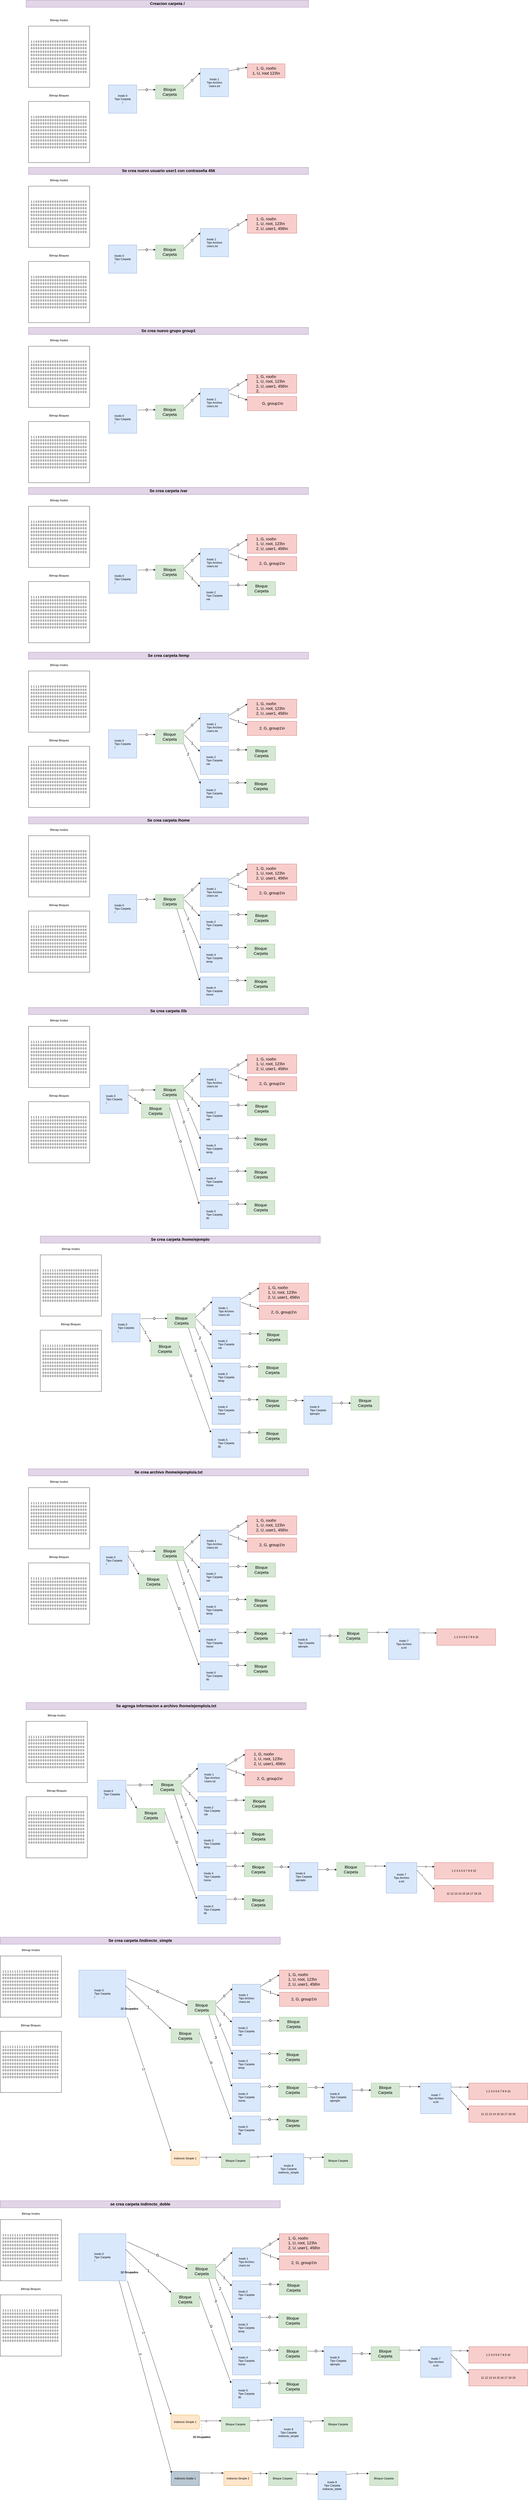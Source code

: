 <mxfile version="19.0.3" type="device"><diagram id="4f80E991-AfwGhtSnh6B" name="Page-1"><mxGraphModel dx="2858" dy="1236" grid="1" gridSize="10" guides="1" tooltips="1" connect="1" arrows="1" fold="1" page="1" pageScale="1" pageWidth="827" pageHeight="1169" math="0" shadow="0"><root><mxCell id="0"/><mxCell id="1" parent="0"/><mxCell id="ztc9t76vZXIYr5LMwdv--5" value="&lt;div style=&quot;text-align: justify&quot;&gt;&lt;span&gt;1 1 0 0 0 0 0 0 0 0 0 0 0 0 0 0 0 0 0 0 0 0 0 0&amp;nbsp;&lt;/span&gt;&lt;/div&gt;&lt;div style=&quot;text-align: justify&quot;&gt;&lt;span&gt;0 0 0 0 0 0 0 0 0 0 0 0 0 0 0 0 0 0 0 0 0 0 0 0&lt;/span&gt;&lt;/div&gt;&lt;div style=&quot;text-align: justify&quot;&gt;&lt;span&gt;0 0 0 0 0 0 0 0 0 0 0 0 0 0 0 0 0 0 0 0 0 0 0 0&lt;/span&gt;&lt;/div&gt;&lt;div style=&quot;text-align: justify&quot;&gt;&lt;span&gt;0 0 0 0 0 0 0 0 0 0 0 0 0 0 0 0 0 0 0 0 0 0 0 0&lt;/span&gt;&lt;/div&gt;&lt;div style=&quot;text-align: justify&quot;&gt;&lt;span&gt;0 0 0 0 0 0 0 0 0 0 0 0 0 0 0 0 0 0 0 0 0 0 0 0&lt;/span&gt;&lt;/div&gt;&lt;div style=&quot;text-align: justify&quot;&gt;&lt;span&gt;0 0 0 0 0 0 0 0 0 0 0 0 0 0 0 0 0 0 0 0 0 0 0 0&lt;/span&gt;&lt;/div&gt;&lt;div style=&quot;text-align: justify&quot;&gt;&lt;span&gt;0 0 0 0 0 0 0 0 0 0 0 0 0 0 0 0 0 0 0 0 0 0 0 0&lt;/span&gt;&lt;/div&gt;&lt;div style=&quot;text-align: justify&quot;&gt;&lt;span&gt;0 0 0 0 0 0 0 0 0 0 0 0 0 0 0 0 0 0 0 0 0 0 0 0&lt;/span&gt;&lt;/div&gt;&lt;div style=&quot;text-align: justify&quot;&gt;&lt;span&gt;0 0 0 0 0 0 0 0 0 0 0 0 0 0 0 0 0 0 0 0 0 0 0 0&lt;/span&gt;&lt;/div&gt;&lt;div style=&quot;text-align: justify&quot;&gt;&lt;span&gt;0 0 0 0 0 0 0 0 0 0 0 0 0 0 0 0 0 0 0 0 0 0 0 0&lt;/span&gt;&lt;/div&gt;" style="whiteSpace=wrap;html=1;aspect=fixed;align=center;" parent="1" vertex="1"><mxGeometry x="50" y="120" width="260" height="260" as="geometry"/></mxCell><mxCell id="ztc9t76vZXIYr5LMwdv--6" value="Bitmap Inodos" style="text;html=1;strokeColor=none;fillColor=none;align=center;verticalAlign=middle;whiteSpace=wrap;rounded=0;" parent="1" vertex="1"><mxGeometry x="100" y="80" width="160" height="30" as="geometry"/></mxCell><mxCell id="ztc9t76vZXIYr5LMwdv--7" value="&lt;div style=&quot;text-align: justify&quot;&gt;&lt;span&gt;1 1 0 0 0 0 0 0 0 0 0 0 0 0 0 0 0 0 0 0 0 0 0 0&amp;nbsp;&lt;/span&gt;&lt;/div&gt;&lt;div style=&quot;text-align: justify&quot;&gt;&lt;span&gt;0 0 0 0 0 0 0 0 0 0 0 0 0 0 0 0 0 0 0 0 0 0 0 0&lt;/span&gt;&lt;/div&gt;&lt;div style=&quot;text-align: justify&quot;&gt;&lt;span&gt;0 0 0 0 0 0 0 0 0 0 0 0 0 0 0 0 0 0 0 0 0 0 0 0&lt;/span&gt;&lt;/div&gt;&lt;div style=&quot;text-align: justify&quot;&gt;&lt;span&gt;0 0 0 0 0 0 0 0 0 0 0 0 0 0 0 0 0 0 0 0 0 0 0 0&lt;/span&gt;&lt;/div&gt;&lt;div style=&quot;text-align: justify&quot;&gt;&lt;span&gt;0 0 0 0 0 0 0 0 0 0 0 0 0 0 0 0 0 0 0 0 0 0 0 0&lt;/span&gt;&lt;/div&gt;&lt;div style=&quot;text-align: justify&quot;&gt;&lt;span&gt;0 0 0 0 0 0 0 0 0 0 0 0 0 0 0 0 0 0 0 0 0 0 0 0&lt;/span&gt;&lt;/div&gt;&lt;div style=&quot;text-align: justify&quot;&gt;&lt;span&gt;0 0 0 0 0 0 0 0 0 0 0 0 0 0 0 0 0 0 0 0 0 0 0 0&lt;/span&gt;&lt;/div&gt;&lt;div style=&quot;text-align: justify&quot;&gt;&lt;span&gt;0 0 0 0 0 0 0 0 0 0 0 0 0 0 0 0 0 0 0 0 0 0 0 0&lt;/span&gt;&lt;/div&gt;&lt;div style=&quot;text-align: justify&quot;&gt;&lt;span&gt;0 0 0 0 0 0 0 0 0 0 0 0 0 0 0 0 0 0 0 0 0 0 0 0&lt;/span&gt;&lt;/div&gt;&lt;div style=&quot;text-align: justify&quot;&gt;&lt;span&gt;0 0 0 0 0 0 0 0 0 0 0 0 0 0 0 0 0 0 0 0 0 0 0 0&lt;/span&gt;&lt;/div&gt;" style="whiteSpace=wrap;html=1;aspect=fixed;" parent="1" vertex="1"><mxGeometry x="50" y="440" width="260" height="260" as="geometry"/></mxCell><mxCell id="ztc9t76vZXIYr5LMwdv--8" value="Bitmap Bloques" style="text;html=1;strokeColor=none;fillColor=none;align=center;verticalAlign=middle;whiteSpace=wrap;rounded=0;" parent="1" vertex="1"><mxGeometry x="100" y="400" width="160" height="30" as="geometry"/></mxCell><mxCell id="ztc9t76vZXIYr5LMwdv--9" value="&lt;b&gt;&lt;font style=&quot;font-size: 17px&quot;&gt;Creacion carpeta /&lt;/font&gt;&lt;/b&gt;" style="text;html=1;strokeColor=#9673a6;fillColor=#e1d5e7;align=center;verticalAlign=middle;whiteSpace=wrap;rounded=0;" parent="1" vertex="1"><mxGeometry x="40" y="10" width="1200" height="30" as="geometry"/></mxCell><mxCell id="ztc9t76vZXIYr5LMwdv--10" value="Inodo 0&lt;br&gt;Tipo Carpeta&lt;br&gt;/" style="whiteSpace=wrap;html=1;aspect=fixed;fillColor=#dae8fc;strokeColor=#6c8ebf;" parent="1" vertex="1"><mxGeometry x="390" y="370" width="120" height="120" as="geometry"/></mxCell><mxCell id="ztc9t76vZXIYr5LMwdv--11" value="Bloque Carpeta" style="rounded=0;whiteSpace=wrap;html=1;fontSize=17;fillColor=#d5e8d4;strokeColor=#82b366;" parent="1" vertex="1"><mxGeometry x="590" y="370" width="120" height="60" as="geometry"/></mxCell><mxCell id="ztc9t76vZXIYr5LMwdv--12" value="0" style="endArrow=classic;html=1;rounded=0;fontSize=17;exitX=1.033;exitY=0.175;exitDx=0;exitDy=0;exitPerimeter=0;" parent="1" source="ztc9t76vZXIYr5LMwdv--10" edge="1"><mxGeometry width="50" height="50" relative="1" as="geometry"><mxPoint x="570" y="550" as="sourcePoint"/><mxPoint x="590" y="390" as="targetPoint"/></mxGeometry></mxCell><mxCell id="ztc9t76vZXIYr5LMwdv--13" value="Inodo 1&lt;br&gt;Tipo Archivo&lt;br&gt;Users.txt" style="whiteSpace=wrap;html=1;aspect=fixed;fillColor=#dae8fc;strokeColor=#6c8ebf;" parent="1" vertex="1"><mxGeometry x="780" y="300" width="120" height="120" as="geometry"/></mxCell><mxCell id="ztc9t76vZXIYr5LMwdv--14" value="0" style="endArrow=classic;html=1;rounded=0;fontSize=17;exitX=1;exitY=0.25;exitDx=0;exitDy=0;entryX=0;entryY=0.15;entryDx=0;entryDy=0;entryPerimeter=0;" parent="1" source="ztc9t76vZXIYr5LMwdv--11" target="ztc9t76vZXIYr5LMwdv--13" edge="1"><mxGeometry width="50" height="50" relative="1" as="geometry"><mxPoint x="690" y="520" as="sourcePoint"/><mxPoint x="740" y="470" as="targetPoint"/></mxGeometry></mxCell><mxCell id="ztc9t76vZXIYr5LMwdv--15" value="1, G, root\n&lt;br&gt;1, U, root 123\n" style="rounded=0;whiteSpace=wrap;html=1;fontSize=17;fillColor=#f8cecc;strokeColor=#b85450;" parent="1" vertex="1"><mxGeometry x="980" y="280" width="160" height="60" as="geometry"/></mxCell><mxCell id="ztc9t76vZXIYr5LMwdv--16" value="0" style="endArrow=classic;html=1;rounded=0;fontSize=17;exitX=1;exitY=0.083;exitDx=0;exitDy=0;exitPerimeter=0;entryX=0;entryY=0.25;entryDx=0;entryDy=0;" parent="1" source="ztc9t76vZXIYr5LMwdv--13" target="ztc9t76vZXIYr5LMwdv--15" edge="1"><mxGeometry width="50" height="50" relative="1" as="geometry"><mxPoint x="1010" y="460" as="sourcePoint"/><mxPoint x="1060" y="410" as="targetPoint"/></mxGeometry></mxCell><mxCell id="ztc9t76vZXIYr5LMwdv--18" value="&lt;div style=&quot;text-align: justify&quot;&gt;&lt;span&gt;1 1 0 0 0 0 0 0 0 0 0 0 0 0 0 0 0 0 0 0 0 0 0 0&amp;nbsp;&lt;/span&gt;&lt;/div&gt;&lt;div style=&quot;text-align: justify&quot;&gt;&lt;span&gt;0 0 0 0 0 0 0 0 0 0 0 0 0 0 0 0 0 0 0 0 0 0 0 0&lt;/span&gt;&lt;/div&gt;&lt;div style=&quot;text-align: justify&quot;&gt;&lt;span&gt;0 0 0 0 0 0 0 0 0 0 0 0 0 0 0 0 0 0 0 0 0 0 0 0&lt;/span&gt;&lt;/div&gt;&lt;div style=&quot;text-align: justify&quot;&gt;&lt;span&gt;0 0 0 0 0 0 0 0 0 0 0 0 0 0 0 0 0 0 0 0 0 0 0 0&lt;/span&gt;&lt;/div&gt;&lt;div style=&quot;text-align: justify&quot;&gt;&lt;span&gt;0 0 0 0 0 0 0 0 0 0 0 0 0 0 0 0 0 0 0 0 0 0 0 0&lt;/span&gt;&lt;/div&gt;&lt;div style=&quot;text-align: justify&quot;&gt;&lt;span&gt;0 0 0 0 0 0 0 0 0 0 0 0 0 0 0 0 0 0 0 0 0 0 0 0&lt;/span&gt;&lt;/div&gt;&lt;div style=&quot;text-align: justify&quot;&gt;&lt;span&gt;0 0 0 0 0 0 0 0 0 0 0 0 0 0 0 0 0 0 0 0 0 0 0 0&lt;/span&gt;&lt;/div&gt;&lt;div style=&quot;text-align: justify&quot;&gt;&lt;span&gt;0 0 0 0 0 0 0 0 0 0 0 0 0 0 0 0 0 0 0 0 0 0 0 0&lt;/span&gt;&lt;/div&gt;&lt;div style=&quot;text-align: justify&quot;&gt;&lt;span&gt;0 0 0 0 0 0 0 0 0 0 0 0 0 0 0 0 0 0 0 0 0 0 0 0&lt;/span&gt;&lt;/div&gt;&lt;div style=&quot;text-align: justify&quot;&gt;&lt;span&gt;0 0 0 0 0 0 0 0 0 0 0 0 0 0 0 0 0 0 0 0 0 0 0 0&lt;/span&gt;&lt;/div&gt;" style="whiteSpace=wrap;html=1;aspect=fixed;" parent="1" vertex="1"><mxGeometry x="50" y="800" width="260" height="260" as="geometry"/></mxCell><mxCell id="ztc9t76vZXIYr5LMwdv--19" value="Bitmap Inodos" style="text;html=1;strokeColor=none;fillColor=none;align=center;verticalAlign=middle;whiteSpace=wrap;rounded=0;" parent="1" vertex="1"><mxGeometry x="100" y="760" width="160" height="30" as="geometry"/></mxCell><mxCell id="ztc9t76vZXIYr5LMwdv--20" value="&lt;div style=&quot;text-align: justify&quot;&gt;&lt;span&gt;1 1 0 0 0 0 0 0 0 0 0 0 0 0 0 0 0 0 0 0 0 0 0 0&amp;nbsp;&lt;/span&gt;&lt;/div&gt;&lt;div style=&quot;text-align: justify&quot;&gt;&lt;span&gt;0 0 0 0 0 0 0 0 0 0 0 0 0 0 0 0 0 0 0 0 0 0 0 0&lt;/span&gt;&lt;/div&gt;&lt;div style=&quot;text-align: justify&quot;&gt;&lt;span&gt;0 0 0 0 0 0 0 0 0 0 0 0 0 0 0 0 0 0 0 0 0 0 0 0&lt;/span&gt;&lt;/div&gt;&lt;div style=&quot;text-align: justify&quot;&gt;&lt;span&gt;0 0 0 0 0 0 0 0 0 0 0 0 0 0 0 0 0 0 0 0 0 0 0 0&lt;/span&gt;&lt;/div&gt;&lt;div style=&quot;text-align: justify&quot;&gt;&lt;span&gt;0 0 0 0 0 0 0 0 0 0 0 0 0 0 0 0 0 0 0 0 0 0 0 0&lt;/span&gt;&lt;/div&gt;&lt;div style=&quot;text-align: justify&quot;&gt;&lt;span&gt;0 0 0 0 0 0 0 0 0 0 0 0 0 0 0 0 0 0 0 0 0 0 0 0&lt;/span&gt;&lt;/div&gt;&lt;div style=&quot;text-align: justify&quot;&gt;&lt;span&gt;0 0 0 0 0 0 0 0 0 0 0 0 0 0 0 0 0 0 0 0 0 0 0 0&lt;/span&gt;&lt;/div&gt;&lt;div style=&quot;text-align: justify&quot;&gt;&lt;span&gt;0 0 0 0 0 0 0 0 0 0 0 0 0 0 0 0 0 0 0 0 0 0 0 0&lt;/span&gt;&lt;/div&gt;&lt;div style=&quot;text-align: justify&quot;&gt;&lt;span&gt;0 0 0 0 0 0 0 0 0 0 0 0 0 0 0 0 0 0 0 0 0 0 0 0&lt;/span&gt;&lt;/div&gt;&lt;div style=&quot;text-align: justify&quot;&gt;&lt;span&gt;0 0 0 0 0 0 0 0 0 0 0 0 0 0 0 0 0 0 0 0 0 0 0 0&lt;/span&gt;&lt;/div&gt;" style="whiteSpace=wrap;html=1;aspect=fixed;" parent="1" vertex="1"><mxGeometry x="50" y="1120" width="260" height="260" as="geometry"/></mxCell><mxCell id="ztc9t76vZXIYr5LMwdv--21" value="Bitmap Bloques" style="text;html=1;strokeColor=none;fillColor=none;align=center;verticalAlign=middle;whiteSpace=wrap;rounded=0;" parent="1" vertex="1"><mxGeometry x="100" y="1080" width="160" height="30" as="geometry"/></mxCell><mxCell id="ztc9t76vZXIYr5LMwdv--22" value="&lt;b&gt;&lt;font style=&quot;font-size: 17px&quot;&gt;Se crea nuevo usuario user1 con contraseña 456&lt;/font&gt;&lt;/b&gt;" style="text;html=1;strokeColor=#9673a6;fillColor=#e1d5e7;align=center;verticalAlign=middle;whiteSpace=wrap;rounded=0;" parent="1" vertex="1"><mxGeometry x="50" y="720" width="1190" height="30" as="geometry"/></mxCell><mxCell id="ztc9t76vZXIYr5LMwdv--23" value="&lt;div style=&quot;text-align: justify&quot;&gt;&lt;span&gt;Inodo 0&lt;/span&gt;&lt;/div&gt;&lt;div style=&quot;text-align: justify&quot;&gt;&lt;span&gt;Tipo Carpeta&lt;/span&gt;&lt;/div&gt;&lt;div style=&quot;text-align: justify&quot;&gt;&lt;span&gt;/&lt;/span&gt;&lt;/div&gt;" style="whiteSpace=wrap;html=1;aspect=fixed;fillColor=#dae8fc;strokeColor=#6c8ebf;" parent="1" vertex="1"><mxGeometry x="390" y="1050" width="120" height="120" as="geometry"/></mxCell><mxCell id="ztc9t76vZXIYr5LMwdv--24" value="Bloque Carpeta" style="rounded=0;whiteSpace=wrap;html=1;fontSize=17;fillColor=#d5e8d4;strokeColor=#82b366;" parent="1" vertex="1"><mxGeometry x="590" y="1050" width="120" height="60" as="geometry"/></mxCell><mxCell id="ztc9t76vZXIYr5LMwdv--25" value="0" style="endArrow=classic;html=1;rounded=0;fontSize=17;exitX=1.033;exitY=0.175;exitDx=0;exitDy=0;exitPerimeter=0;" parent="1" source="ztc9t76vZXIYr5LMwdv--23" edge="1"><mxGeometry width="50" height="50" relative="1" as="geometry"><mxPoint x="570" y="1230" as="sourcePoint"/><mxPoint x="590" y="1070" as="targetPoint"/></mxGeometry></mxCell><mxCell id="ztc9t76vZXIYr5LMwdv--26" value="&lt;div style=&quot;text-align: justify&quot;&gt;&lt;span&gt;Inodo 1&lt;/span&gt;&lt;/div&gt;&lt;div style=&quot;text-align: justify&quot;&gt;&lt;span&gt;Tipo Archivo&lt;/span&gt;&lt;/div&gt;&lt;div style=&quot;text-align: justify&quot;&gt;&lt;span&gt;Users.txt&lt;/span&gt;&lt;/div&gt;" style="whiteSpace=wrap;html=1;aspect=fixed;fillColor=#dae8fc;strokeColor=#6c8ebf;" parent="1" vertex="1"><mxGeometry x="780" y="980" width="120" height="120" as="geometry"/></mxCell><mxCell id="ztc9t76vZXIYr5LMwdv--27" value="0" style="endArrow=classic;html=1;rounded=0;fontSize=17;exitX=1;exitY=0.25;exitDx=0;exitDy=0;entryX=0;entryY=0.15;entryDx=0;entryDy=0;entryPerimeter=0;" parent="1" source="ztc9t76vZXIYr5LMwdv--24" target="ztc9t76vZXIYr5LMwdv--26" edge="1"><mxGeometry width="50" height="50" relative="1" as="geometry"><mxPoint x="690" y="1200" as="sourcePoint"/><mxPoint x="740" y="1150" as="targetPoint"/></mxGeometry></mxCell><mxCell id="ztc9t76vZXIYr5LMwdv--28" value="&lt;div style=&quot;text-align: justify&quot;&gt;&lt;span&gt;1, G, root\n&lt;/span&gt;&lt;/div&gt;&lt;div style=&quot;text-align: justify&quot;&gt;&lt;span&gt;1, U, root, 123\n&lt;/span&gt;&lt;/div&gt;&lt;div style=&quot;text-align: justify&quot;&gt;&lt;span&gt;2, U, user1, 456\n&lt;/span&gt;&lt;/div&gt;" style="rounded=0;whiteSpace=wrap;html=1;fontSize=17;fillColor=#f8cecc;strokeColor=#b85450;align=center;" parent="1" vertex="1"><mxGeometry x="980" y="920" width="210" height="80" as="geometry"/></mxCell><mxCell id="ztc9t76vZXIYr5LMwdv--29" value="0" style="endArrow=classic;html=1;rounded=0;fontSize=17;exitX=1;exitY=0.083;exitDx=0;exitDy=0;exitPerimeter=0;entryX=0;entryY=0.25;entryDx=0;entryDy=0;" parent="1" source="ztc9t76vZXIYr5LMwdv--26" target="ztc9t76vZXIYr5LMwdv--28" edge="1"><mxGeometry width="50" height="50" relative="1" as="geometry"><mxPoint x="1010" y="1140" as="sourcePoint"/><mxPoint x="1060" y="1090" as="targetPoint"/></mxGeometry></mxCell><mxCell id="ztc9t76vZXIYr5LMwdv--41" value="&lt;div style=&quot;text-align: justify&quot;&gt;&lt;span&gt;1 1 0 0 0 0 0 0 0 0 0 0 0 0 0 0 0 0 0 0 0 0 0 0&amp;nbsp;&lt;/span&gt;&lt;/div&gt;&lt;div style=&quot;text-align: justify&quot;&gt;&lt;span&gt;0 0 0 0 0 0 0 0 0 0 0 0 0 0 0 0 0 0 0 0 0 0 0 0&lt;/span&gt;&lt;/div&gt;&lt;div style=&quot;text-align: justify&quot;&gt;&lt;span&gt;0 0 0 0 0 0 0 0 0 0 0 0 0 0 0 0 0 0 0 0 0 0 0 0&lt;/span&gt;&lt;/div&gt;&lt;div style=&quot;text-align: justify&quot;&gt;&lt;span&gt;0 0 0 0 0 0 0 0 0 0 0 0 0 0 0 0 0 0 0 0 0 0 0 0&lt;/span&gt;&lt;/div&gt;&lt;div style=&quot;text-align: justify&quot;&gt;&lt;span&gt;0 0 0 0 0 0 0 0 0 0 0 0 0 0 0 0 0 0 0 0 0 0 0 0&lt;/span&gt;&lt;/div&gt;&lt;div style=&quot;text-align: justify&quot;&gt;&lt;span&gt;0 0 0 0 0 0 0 0 0 0 0 0 0 0 0 0 0 0 0 0 0 0 0 0&lt;/span&gt;&lt;/div&gt;&lt;div style=&quot;text-align: justify&quot;&gt;&lt;span&gt;0 0 0 0 0 0 0 0 0 0 0 0 0 0 0 0 0 0 0 0 0 0 0 0&lt;/span&gt;&lt;/div&gt;&lt;div style=&quot;text-align: justify&quot;&gt;&lt;span&gt;0 0 0 0 0 0 0 0 0 0 0 0 0 0 0 0 0 0 0 0 0 0 0 0&lt;/span&gt;&lt;/div&gt;&lt;div style=&quot;text-align: justify&quot;&gt;&lt;span&gt;0 0 0 0 0 0 0 0 0 0 0 0 0 0 0 0 0 0 0 0 0 0 0 0&lt;/span&gt;&lt;/div&gt;&lt;div style=&quot;text-align: justify&quot;&gt;&lt;span&gt;0 0 0 0 0 0 0 0 0 0 0 0 0 0 0 0 0 0 0 0 0 0 0 0&lt;/span&gt;&lt;/div&gt;" style="whiteSpace=wrap;html=1;aspect=fixed;" parent="1" vertex="1"><mxGeometry x="50" y="1480" width="260" height="260" as="geometry"/></mxCell><mxCell id="ztc9t76vZXIYr5LMwdv--42" value="Bitmap Inodos" style="text;html=1;strokeColor=none;fillColor=none;align=center;verticalAlign=middle;whiteSpace=wrap;rounded=0;" parent="1" vertex="1"><mxGeometry x="100" y="1440" width="160" height="30" as="geometry"/></mxCell><mxCell id="ztc9t76vZXIYr5LMwdv--43" value="&lt;div style=&quot;text-align: justify&quot;&gt;&lt;span&gt;1 1 1 0 0 0 0 0 0 0 0 0 0 0 0 0 0 0 0 0 0 0 0 0&amp;nbsp;&lt;/span&gt;&lt;/div&gt;&lt;div style=&quot;text-align: justify&quot;&gt;&lt;span&gt;0 0 0 0 0 0 0 0 0 0 0 0 0 0 0 0 0 0 0 0 0 0 0 0&lt;/span&gt;&lt;/div&gt;&lt;div style=&quot;text-align: justify&quot;&gt;&lt;span&gt;0 0 0 0 0 0 0 0 0 0 0 0 0 0 0 0 0 0 0 0 0 0 0 0&lt;/span&gt;&lt;/div&gt;&lt;div style=&quot;text-align: justify&quot;&gt;&lt;span&gt;0 0 0 0 0 0 0 0 0 0 0 0 0 0 0 0 0 0 0 0 0 0 0 0&lt;/span&gt;&lt;/div&gt;&lt;div style=&quot;text-align: justify&quot;&gt;&lt;span&gt;0 0 0 0 0 0 0 0 0 0 0 0 0 0 0 0 0 0 0 0 0 0 0 0&lt;/span&gt;&lt;/div&gt;&lt;div style=&quot;text-align: justify&quot;&gt;&lt;span&gt;0 0 0 0 0 0 0 0 0 0 0 0 0 0 0 0 0 0 0 0 0 0 0 0&lt;/span&gt;&lt;/div&gt;&lt;div style=&quot;text-align: justify&quot;&gt;&lt;span&gt;0 0 0 0 0 0 0 0 0 0 0 0 0 0 0 0 0 0 0 0 0 0 0 0&lt;/span&gt;&lt;/div&gt;&lt;div style=&quot;text-align: justify&quot;&gt;&lt;span&gt;0 0 0 0 0 0 0 0 0 0 0 0 0 0 0 0 0 0 0 0 0 0 0 0&lt;/span&gt;&lt;/div&gt;&lt;div style=&quot;text-align: justify&quot;&gt;&lt;span&gt;0 0 0 0 0 0 0 0 0 0 0 0 0 0 0 0 0 0 0 0 0 0 0 0&lt;/span&gt;&lt;/div&gt;&lt;div style=&quot;text-align: justify&quot;&gt;&lt;span&gt;0 0 0 0 0 0 0 0 0 0 0 0 0 0 0 0 0 0 0 0 0 0 0 0&lt;/span&gt;&lt;/div&gt;" style="whiteSpace=wrap;html=1;aspect=fixed;" parent="1" vertex="1"><mxGeometry x="50" y="1800" width="260" height="260" as="geometry"/></mxCell><mxCell id="ztc9t76vZXIYr5LMwdv--44" value="Bitmap Bloques" style="text;html=1;strokeColor=none;fillColor=none;align=center;verticalAlign=middle;whiteSpace=wrap;rounded=0;" parent="1" vertex="1"><mxGeometry x="100" y="1760" width="160" height="30" as="geometry"/></mxCell><mxCell id="ztc9t76vZXIYr5LMwdv--45" value="&lt;b&gt;&lt;font style=&quot;font-size: 17px&quot;&gt;Se crea nuevo grupo group1&lt;/font&gt;&lt;/b&gt;" style="text;html=1;strokeColor=#9673a6;fillColor=#e1d5e7;align=center;verticalAlign=middle;whiteSpace=wrap;rounded=0;" parent="1" vertex="1"><mxGeometry x="50" y="1400" width="1190" height="30" as="geometry"/></mxCell><mxCell id="ztc9t76vZXIYr5LMwdv--46" value="&lt;div style=&quot;text-align: justify&quot;&gt;&lt;span&gt;Inodo 0&lt;/span&gt;&lt;/div&gt;&lt;div style=&quot;text-align: justify&quot;&gt;&lt;span&gt;Tipo Carpeta&lt;/span&gt;&lt;/div&gt;&lt;div style=&quot;text-align: justify&quot;&gt;&lt;span&gt;/&lt;/span&gt;&lt;/div&gt;" style="whiteSpace=wrap;html=1;aspect=fixed;fillColor=#dae8fc;strokeColor=#6c8ebf;" parent="1" vertex="1"><mxGeometry x="390" y="1730" width="120" height="120" as="geometry"/></mxCell><mxCell id="ztc9t76vZXIYr5LMwdv--47" value="Bloque Carpeta" style="rounded=0;whiteSpace=wrap;html=1;fontSize=17;fillColor=#d5e8d4;strokeColor=#82b366;" parent="1" vertex="1"><mxGeometry x="590" y="1730" width="120" height="60" as="geometry"/></mxCell><mxCell id="ztc9t76vZXIYr5LMwdv--48" value="0" style="endArrow=classic;html=1;rounded=0;fontSize=17;exitX=1.033;exitY=0.175;exitDx=0;exitDy=0;exitPerimeter=0;" parent="1" source="ztc9t76vZXIYr5LMwdv--46" edge="1"><mxGeometry width="50" height="50" relative="1" as="geometry"><mxPoint x="570" y="1910" as="sourcePoint"/><mxPoint x="590" y="1750" as="targetPoint"/></mxGeometry></mxCell><mxCell id="ztc9t76vZXIYr5LMwdv--49" value="&lt;div style=&quot;text-align: justify&quot;&gt;&lt;span&gt;Inodo 1&lt;/span&gt;&lt;/div&gt;&lt;div style=&quot;text-align: justify&quot;&gt;&lt;span&gt;Tipo Archivo&lt;/span&gt;&lt;/div&gt;&lt;div style=&quot;text-align: justify&quot;&gt;&lt;span&gt;Users.txt&lt;/span&gt;&lt;/div&gt;" style="whiteSpace=wrap;html=1;aspect=fixed;fillColor=#dae8fc;strokeColor=#6c8ebf;" parent="1" vertex="1"><mxGeometry x="780" y="1660" width="120" height="120" as="geometry"/></mxCell><mxCell id="ztc9t76vZXIYr5LMwdv--50" value="0" style="endArrow=classic;html=1;rounded=0;fontSize=17;exitX=1;exitY=0.25;exitDx=0;exitDy=0;entryX=0;entryY=0.15;entryDx=0;entryDy=0;entryPerimeter=0;" parent="1" source="ztc9t76vZXIYr5LMwdv--47" target="ztc9t76vZXIYr5LMwdv--49" edge="1"><mxGeometry width="50" height="50" relative="1" as="geometry"><mxPoint x="690" y="1880" as="sourcePoint"/><mxPoint x="740" y="1830" as="targetPoint"/></mxGeometry></mxCell><mxCell id="ztc9t76vZXIYr5LMwdv--51" value="&lt;div style=&quot;text-align: justify&quot;&gt;&lt;span&gt;1, G, root\n&lt;/span&gt;&lt;/div&gt;&lt;div style=&quot;text-align: justify&quot;&gt;&lt;span&gt;1, U, root, 123\n&lt;/span&gt;&lt;/div&gt;&lt;div style=&quot;text-align: justify&quot;&gt;&lt;span&gt;2, U, user1, 456\n&lt;/span&gt;&lt;/div&gt;&lt;div style=&quot;text-align: justify&quot;&gt;&lt;span&gt;2,&lt;/span&gt;&lt;/div&gt;" style="rounded=0;whiteSpace=wrap;html=1;fontSize=17;fillColor=#f8cecc;strokeColor=#b85450;align=center;" parent="1" vertex="1"><mxGeometry x="980" y="1600" width="210" height="80" as="geometry"/></mxCell><mxCell id="ztc9t76vZXIYr5LMwdv--52" value="0" style="endArrow=classic;html=1;rounded=0;fontSize=17;exitX=1;exitY=0.083;exitDx=0;exitDy=0;exitPerimeter=0;entryX=0;entryY=0.25;entryDx=0;entryDy=0;" parent="1" source="ztc9t76vZXIYr5LMwdv--49" target="ztc9t76vZXIYr5LMwdv--51" edge="1"><mxGeometry width="50" height="50" relative="1" as="geometry"><mxPoint x="1010" y="1820" as="sourcePoint"/><mxPoint x="1060" y="1770" as="targetPoint"/></mxGeometry></mxCell><mxCell id="ztc9t76vZXIYr5LMwdv--53" value="&amp;nbsp;G, group1\n" style="rounded=0;whiteSpace=wrap;html=1;fontSize=17;fillColor=#f8cecc;strokeColor=#b85450;" parent="1" vertex="1"><mxGeometry x="980" y="1694" width="210" height="60" as="geometry"/></mxCell><mxCell id="ztc9t76vZXIYr5LMwdv--54" value="1" style="endArrow=classic;html=1;rounded=0;fontSize=17;exitX=1.033;exitY=0.175;exitDx=0;exitDy=0;exitPerimeter=0;entryX=0;entryY=0.25;entryDx=0;entryDy=0;" parent="1" source="ztc9t76vZXIYr5LMwdv--49" target="ztc9t76vZXIYr5LMwdv--53" edge="1"><mxGeometry width="50" height="50" relative="1" as="geometry"><mxPoint x="1080" y="1880" as="sourcePoint"/><mxPoint x="1130" y="1830" as="targetPoint"/></mxGeometry></mxCell><mxCell id="ztc9t76vZXIYr5LMwdv--69" value="&lt;div style=&quot;text-align: justify&quot;&gt;&lt;span&gt;1 1 1 0 0 0 0 0 0 0 0 0 0 0 0 0 0 0 0 0 0 0 0 0&amp;nbsp;&lt;/span&gt;&lt;/div&gt;&lt;div style=&quot;text-align: justify&quot;&gt;&lt;span&gt;0 0 0 0 0 0 0 0 0 0 0 0 0 0 0 0 0 0 0 0 0 0 0 0&lt;/span&gt;&lt;/div&gt;&lt;div style=&quot;text-align: justify&quot;&gt;&lt;span&gt;0 0 0 0 0 0 0 0 0 0 0 0 0 0 0 0 0 0 0 0 0 0 0 0&lt;/span&gt;&lt;/div&gt;&lt;div style=&quot;text-align: justify&quot;&gt;&lt;span&gt;0 0 0 0 0 0 0 0 0 0 0 0 0 0 0 0 0 0 0 0 0 0 0 0&lt;/span&gt;&lt;/div&gt;&lt;div style=&quot;text-align: justify&quot;&gt;&lt;span&gt;0 0 0 0 0 0 0 0 0 0 0 0 0 0 0 0 0 0 0 0 0 0 0 0&lt;/span&gt;&lt;/div&gt;&lt;div style=&quot;text-align: justify&quot;&gt;&lt;span&gt;0 0 0 0 0 0 0 0 0 0 0 0 0 0 0 0 0 0 0 0 0 0 0 0&lt;/span&gt;&lt;/div&gt;&lt;div style=&quot;text-align: justify&quot;&gt;&lt;span&gt;0 0 0 0 0 0 0 0 0 0 0 0 0 0 0 0 0 0 0 0 0 0 0 0&lt;/span&gt;&lt;/div&gt;&lt;div style=&quot;text-align: justify&quot;&gt;&lt;span&gt;0 0 0 0 0 0 0 0 0 0 0 0 0 0 0 0 0 0 0 0 0 0 0 0&lt;/span&gt;&lt;/div&gt;&lt;div style=&quot;text-align: justify&quot;&gt;&lt;span&gt;0 0 0 0 0 0 0 0 0 0 0 0 0 0 0 0 0 0 0 0 0 0 0 0&lt;/span&gt;&lt;/div&gt;&lt;div style=&quot;text-align: justify&quot;&gt;&lt;span&gt;0 0 0 0 0 0 0 0 0 0 0 0 0 0 0 0 0 0 0 0 0 0 0 0&lt;/span&gt;&lt;/div&gt;" style="whiteSpace=wrap;html=1;aspect=fixed;" parent="1" vertex="1"><mxGeometry x="50" y="2160" width="260" height="260" as="geometry"/></mxCell><mxCell id="ztc9t76vZXIYr5LMwdv--70" value="Bitmap Inodos" style="text;html=1;strokeColor=none;fillColor=none;align=center;verticalAlign=middle;whiteSpace=wrap;rounded=0;" parent="1" vertex="1"><mxGeometry x="100" y="2120" width="160" height="30" as="geometry"/></mxCell><mxCell id="ztc9t76vZXIYr5LMwdv--71" value="&lt;div style=&quot;text-align: justify&quot;&gt;&lt;span&gt;1 1 1 1 0 0 0 0 0 0 0 0 0 0 0 0 0 0 0 0 0 0 0 0&amp;nbsp;&lt;/span&gt;&lt;/div&gt;&lt;div style=&quot;text-align: justify&quot;&gt;&lt;span&gt;0 0 0 0 0 0 0 0 0 0 0 0 0 0 0 0 0 0 0 0 0 0 0 0&lt;/span&gt;&lt;/div&gt;&lt;div style=&quot;text-align: justify&quot;&gt;&lt;span&gt;0 0 0 0 0 0 0 0 0 0 0 0 0 0 0 0 0 0 0 0 0 0 0 0&lt;/span&gt;&lt;/div&gt;&lt;div style=&quot;text-align: justify&quot;&gt;&lt;span&gt;0 0 0 0 0 0 0 0 0 0 0 0 0 0 0 0 0 0 0 0 0 0 0 0&lt;/span&gt;&lt;/div&gt;&lt;div style=&quot;text-align: justify&quot;&gt;&lt;span&gt;0 0 0 0 0 0 0 0 0 0 0 0 0 0 0 0 0 0 0 0 0 0 0 0&lt;/span&gt;&lt;/div&gt;&lt;div style=&quot;text-align: justify&quot;&gt;&lt;span&gt;0 0 0 0 0 0 0 0 0 0 0 0 0 0 0 0 0 0 0 0 0 0 0 0&lt;/span&gt;&lt;/div&gt;&lt;div style=&quot;text-align: justify&quot;&gt;&lt;span&gt;0 0 0 0 0 0 0 0 0 0 0 0 0 0 0 0 0 0 0 0 0 0 0 0&lt;/span&gt;&lt;/div&gt;&lt;div style=&quot;text-align: justify&quot;&gt;&lt;span&gt;0 0 0 0 0 0 0 0 0 0 0 0 0 0 0 0 0 0 0 0 0 0 0 0&lt;/span&gt;&lt;/div&gt;&lt;div style=&quot;text-align: justify&quot;&gt;&lt;span&gt;0 0 0 0 0 0 0 0 0 0 0 0 0 0 0 0 0 0 0 0 0 0 0 0&lt;/span&gt;&lt;/div&gt;&lt;div style=&quot;text-align: justify&quot;&gt;&lt;span&gt;0 0 0 0 0 0 0 0 0 0 0 0 0 0 0 0 0 0 0 0 0 0 0 0&lt;/span&gt;&lt;/div&gt;" style="whiteSpace=wrap;html=1;aspect=fixed;" parent="1" vertex="1"><mxGeometry x="50" y="2480" width="260" height="260" as="geometry"/></mxCell><mxCell id="ztc9t76vZXIYr5LMwdv--72" value="Bitmap Bloques" style="text;html=1;strokeColor=none;fillColor=none;align=center;verticalAlign=middle;whiteSpace=wrap;rounded=0;" parent="1" vertex="1"><mxGeometry x="100" y="2440" width="160" height="30" as="geometry"/></mxCell><mxCell id="ztc9t76vZXIYr5LMwdv--73" value="&lt;b&gt;&lt;font style=&quot;font-size: 17px&quot;&gt;Se crea carpeta /var&lt;/font&gt;&lt;/b&gt;" style="text;html=1;strokeColor=#9673a6;fillColor=#e1d5e7;align=center;verticalAlign=middle;whiteSpace=wrap;rounded=0;" parent="1" vertex="1"><mxGeometry x="50" y="2080" width="1190" height="30" as="geometry"/></mxCell><mxCell id="ztc9t76vZXIYr5LMwdv--74" value="&lt;div style=&quot;text-align: justify&quot;&gt;&lt;span&gt;Inodo 0&lt;/span&gt;&lt;/div&gt;&lt;div style=&quot;text-align: justify&quot;&gt;&lt;span&gt;Tipo Carpeta&lt;/span&gt;&lt;/div&gt;&lt;div style=&quot;text-align: justify&quot;&gt;&lt;span&gt;/&lt;/span&gt;&lt;/div&gt;" style="whiteSpace=wrap;html=1;aspect=fixed;fillColor=#dae8fc;strokeColor=#6c8ebf;" parent="1" vertex="1"><mxGeometry x="390" y="2410" width="120" height="120" as="geometry"/></mxCell><mxCell id="ztc9t76vZXIYr5LMwdv--75" value="Bloque Carpeta" style="rounded=0;whiteSpace=wrap;html=1;fontSize=17;fillColor=#d5e8d4;strokeColor=#82b366;" parent="1" vertex="1"><mxGeometry x="590" y="2410" width="120" height="60" as="geometry"/></mxCell><mxCell id="ztc9t76vZXIYr5LMwdv--76" value="0" style="endArrow=classic;html=1;rounded=0;fontSize=17;exitX=1.033;exitY=0.175;exitDx=0;exitDy=0;exitPerimeter=0;" parent="1" source="ztc9t76vZXIYr5LMwdv--74" edge="1"><mxGeometry width="50" height="50" relative="1" as="geometry"><mxPoint x="570" y="2590" as="sourcePoint"/><mxPoint x="590" y="2430" as="targetPoint"/></mxGeometry></mxCell><mxCell id="ztc9t76vZXIYr5LMwdv--77" value="&lt;div style=&quot;text-align: justify&quot;&gt;&lt;span&gt;Inodo 1&lt;/span&gt;&lt;/div&gt;&lt;div style=&quot;text-align: justify&quot;&gt;&lt;span&gt;Tipo Archivo&lt;/span&gt;&lt;/div&gt;&lt;div style=&quot;text-align: justify&quot;&gt;&lt;span&gt;Users.txt&lt;/span&gt;&lt;/div&gt;" style="whiteSpace=wrap;html=1;aspect=fixed;fillColor=#dae8fc;strokeColor=#6c8ebf;" parent="1" vertex="1"><mxGeometry x="780" y="2340" width="120" height="120" as="geometry"/></mxCell><mxCell id="ztc9t76vZXIYr5LMwdv--78" value="0" style="endArrow=classic;html=1;rounded=0;fontSize=17;exitX=1;exitY=0.25;exitDx=0;exitDy=0;entryX=0;entryY=0.15;entryDx=0;entryDy=0;entryPerimeter=0;" parent="1" source="ztc9t76vZXIYr5LMwdv--75" target="ztc9t76vZXIYr5LMwdv--77" edge="1"><mxGeometry width="50" height="50" relative="1" as="geometry"><mxPoint x="690" y="2560" as="sourcePoint"/><mxPoint x="740" y="2510" as="targetPoint"/></mxGeometry></mxCell><mxCell id="ztc9t76vZXIYr5LMwdv--79" value="&lt;div style=&quot;text-align: justify&quot;&gt;&lt;span&gt;1, G, root\n&lt;/span&gt;&lt;/div&gt;&lt;div style=&quot;text-align: justify&quot;&gt;&lt;span&gt;1, U, root, 123\n&lt;/span&gt;&lt;/div&gt;&lt;div style=&quot;text-align: justify&quot;&gt;&lt;span&gt;2, U, user1, 456\n&lt;/span&gt;&lt;/div&gt;" style="rounded=0;whiteSpace=wrap;html=1;fontSize=17;fillColor=#f8cecc;strokeColor=#b85450;align=center;" parent="1" vertex="1"><mxGeometry x="980" y="2280" width="210" height="80" as="geometry"/></mxCell><mxCell id="ztc9t76vZXIYr5LMwdv--80" value="0" style="endArrow=classic;html=1;rounded=0;fontSize=17;exitX=1;exitY=0.083;exitDx=0;exitDy=0;exitPerimeter=0;entryX=0;entryY=0.25;entryDx=0;entryDy=0;" parent="1" source="ztc9t76vZXIYr5LMwdv--77" target="ztc9t76vZXIYr5LMwdv--79" edge="1"><mxGeometry width="50" height="50" relative="1" as="geometry"><mxPoint x="1010" y="2500" as="sourcePoint"/><mxPoint x="1060" y="2450" as="targetPoint"/></mxGeometry></mxCell><mxCell id="ztc9t76vZXIYr5LMwdv--81" value="2, G, group1\n" style="rounded=0;whiteSpace=wrap;html=1;fontSize=17;fillColor=#f8cecc;strokeColor=#b85450;" parent="1" vertex="1"><mxGeometry x="980" y="2374" width="210" height="60" as="geometry"/></mxCell><mxCell id="ztc9t76vZXIYr5LMwdv--82" value="1" style="endArrow=classic;html=1;rounded=0;fontSize=17;exitX=1.033;exitY=0.175;exitDx=0;exitDy=0;exitPerimeter=0;entryX=0;entryY=0.25;entryDx=0;entryDy=0;" parent="1" source="ztc9t76vZXIYr5LMwdv--77" target="ztc9t76vZXIYr5LMwdv--81" edge="1"><mxGeometry width="50" height="50" relative="1" as="geometry"><mxPoint x="1080" y="2560" as="sourcePoint"/><mxPoint x="1130" y="2510" as="targetPoint"/></mxGeometry></mxCell><mxCell id="ztc9t76vZXIYr5LMwdv--83" value="&lt;div style=&quot;text-align: justify&quot;&gt;&lt;span&gt;Inodo 2&lt;/span&gt;&lt;/div&gt;&lt;div style=&quot;text-align: justify&quot;&gt;&lt;span&gt;Tipo Carpeta&lt;/span&gt;&lt;/div&gt;&lt;div style=&quot;text-align: justify&quot;&gt;var&lt;/div&gt;" style="whiteSpace=wrap;html=1;aspect=fixed;fillColor=#dae8fc;strokeColor=#6c8ebf;" parent="1" vertex="1"><mxGeometry x="780" y="2480" width="120" height="120" as="geometry"/></mxCell><mxCell id="ztc9t76vZXIYr5LMwdv--84" value="1" style="endArrow=classic;html=1;rounded=0;fontSize=17;exitX=1.025;exitY=0.367;exitDx=0;exitDy=0;exitPerimeter=0;entryX=-0.017;entryY=0.183;entryDx=0;entryDy=0;entryPerimeter=0;" parent="1" source="ztc9t76vZXIYr5LMwdv--75" target="ztc9t76vZXIYr5LMwdv--83" edge="1"><mxGeometry width="50" height="50" relative="1" as="geometry"><mxPoint x="690" y="2560" as="sourcePoint"/><mxPoint x="740" y="2510" as="targetPoint"/></mxGeometry></mxCell><mxCell id="ztc9t76vZXIYr5LMwdv--85" value="Bloque Carpeta" style="rounded=0;whiteSpace=wrap;html=1;fontSize=17;fillColor=#d5e8d4;strokeColor=#82b366;" parent="1" vertex="1"><mxGeometry x="980" y="2480" width="120" height="60" as="geometry"/></mxCell><mxCell id="ztc9t76vZXIYr5LMwdv--86" value="0" style="endArrow=classic;html=1;rounded=0;fontSize=17;exitX=1.025;exitY=0.133;exitDx=0;exitDy=0;exitPerimeter=0;entryX=0;entryY=0.25;entryDx=0;entryDy=0;" parent="1" source="ztc9t76vZXIYr5LMwdv--83" target="ztc9t76vZXIYr5LMwdv--85" edge="1"><mxGeometry width="50" height="50" relative="1" as="geometry"><mxPoint x="1040" y="2660" as="sourcePoint"/><mxPoint x="1090" y="2610" as="targetPoint"/></mxGeometry></mxCell><mxCell id="ztc9t76vZXIYr5LMwdv--87" value="&lt;div style=&quot;text-align: justify&quot;&gt;&lt;span&gt;1 1 1 1 0 0 0 0 0 0 0 0 0 0 0 0 0 0 0 0 0 0 0 0&amp;nbsp;&lt;/span&gt;&lt;/div&gt;&lt;div style=&quot;text-align: justify&quot;&gt;&lt;span&gt;0 0 0 0 0 0 0 0 0 0 0 0 0 0 0 0 0 0 0 0 0 0 0 0&lt;/span&gt;&lt;/div&gt;&lt;div style=&quot;text-align: justify&quot;&gt;&lt;span&gt;0 0 0 0 0 0 0 0 0 0 0 0 0 0 0 0 0 0 0 0 0 0 0 0&lt;/span&gt;&lt;/div&gt;&lt;div style=&quot;text-align: justify&quot;&gt;&lt;span&gt;0 0 0 0 0 0 0 0 0 0 0 0 0 0 0 0 0 0 0 0 0 0 0 0&lt;/span&gt;&lt;/div&gt;&lt;div style=&quot;text-align: justify&quot;&gt;&lt;span&gt;0 0 0 0 0 0 0 0 0 0 0 0 0 0 0 0 0 0 0 0 0 0 0 0&lt;/span&gt;&lt;/div&gt;&lt;div style=&quot;text-align: justify&quot;&gt;&lt;span&gt;0 0 0 0 0 0 0 0 0 0 0 0 0 0 0 0 0 0 0 0 0 0 0 0&lt;/span&gt;&lt;/div&gt;&lt;div style=&quot;text-align: justify&quot;&gt;&lt;span&gt;0 0 0 0 0 0 0 0 0 0 0 0 0 0 0 0 0 0 0 0 0 0 0 0&lt;/span&gt;&lt;/div&gt;&lt;div style=&quot;text-align: justify&quot;&gt;&lt;span&gt;0 0 0 0 0 0 0 0 0 0 0 0 0 0 0 0 0 0 0 0 0 0 0 0&lt;/span&gt;&lt;/div&gt;&lt;div style=&quot;text-align: justify&quot;&gt;&lt;span&gt;0 0 0 0 0 0 0 0 0 0 0 0 0 0 0 0 0 0 0 0 0 0 0 0&lt;/span&gt;&lt;/div&gt;&lt;div style=&quot;text-align: justify&quot;&gt;&lt;span&gt;0 0 0 0 0 0 0 0 0 0 0 0 0 0 0 0 0 0 0 0 0 0 0 0&lt;/span&gt;&lt;/div&gt;" style="whiteSpace=wrap;html=1;aspect=fixed;" parent="1" vertex="1"><mxGeometry x="50" y="2860" width="260" height="260" as="geometry"/></mxCell><mxCell id="ztc9t76vZXIYr5LMwdv--88" value="Bitmap Inodos" style="text;html=1;strokeColor=none;fillColor=none;align=center;verticalAlign=middle;whiteSpace=wrap;rounded=0;" parent="1" vertex="1"><mxGeometry x="100" y="2820" width="160" height="30" as="geometry"/></mxCell><mxCell id="ztc9t76vZXIYr5LMwdv--89" value="&lt;div style=&quot;text-align: justify&quot;&gt;&lt;span&gt;1 1 1 1 1 0 0 0 0 0 0 0 0 0 0 0 0 0 0 0 0 0 0 0&amp;nbsp;&lt;/span&gt;&lt;/div&gt;&lt;div style=&quot;text-align: justify&quot;&gt;&lt;span&gt;0 0 0 0 0 0 0 0 0 0 0 0 0 0 0 0 0 0 0 0 0 0 0 0&lt;/span&gt;&lt;/div&gt;&lt;div style=&quot;text-align: justify&quot;&gt;&lt;span&gt;0 0 0 0 0 0 0 0 0 0 0 0 0 0 0 0 0 0 0 0 0 0 0 0&lt;/span&gt;&lt;/div&gt;&lt;div style=&quot;text-align: justify&quot;&gt;&lt;span&gt;0 0 0 0 0 0 0 0 0 0 0 0 0 0 0 0 0 0 0 0 0 0 0 0&lt;/span&gt;&lt;/div&gt;&lt;div style=&quot;text-align: justify&quot;&gt;&lt;span&gt;0 0 0 0 0 0 0 0 0 0 0 0 0 0 0 0 0 0 0 0 0 0 0 0&lt;/span&gt;&lt;/div&gt;&lt;div style=&quot;text-align: justify&quot;&gt;&lt;span&gt;0 0 0 0 0 0 0 0 0 0 0 0 0 0 0 0 0 0 0 0 0 0 0 0&lt;/span&gt;&lt;/div&gt;&lt;div style=&quot;text-align: justify&quot;&gt;&lt;span&gt;0 0 0 0 0 0 0 0 0 0 0 0 0 0 0 0 0 0 0 0 0 0 0 0&lt;/span&gt;&lt;/div&gt;&lt;div style=&quot;text-align: justify&quot;&gt;&lt;span&gt;0 0 0 0 0 0 0 0 0 0 0 0 0 0 0 0 0 0 0 0 0 0 0 0&lt;/span&gt;&lt;/div&gt;&lt;div style=&quot;text-align: justify&quot;&gt;&lt;span&gt;0 0 0 0 0 0 0 0 0 0 0 0 0 0 0 0 0 0 0 0 0 0 0 0&lt;/span&gt;&lt;/div&gt;&lt;div style=&quot;text-align: justify&quot;&gt;&lt;span&gt;0 0 0 0 0 0 0 0 0 0 0 0 0 0 0 0 0 0 0 0 0 0 0 0&lt;/span&gt;&lt;/div&gt;" style="whiteSpace=wrap;html=1;aspect=fixed;" parent="1" vertex="1"><mxGeometry x="50" y="3180" width="260" height="260" as="geometry"/></mxCell><mxCell id="ztc9t76vZXIYr5LMwdv--90" value="Bitmap Bloques" style="text;html=1;strokeColor=none;fillColor=none;align=center;verticalAlign=middle;whiteSpace=wrap;rounded=0;" parent="1" vertex="1"><mxGeometry x="100" y="3140" width="160" height="30" as="geometry"/></mxCell><mxCell id="ztc9t76vZXIYr5LMwdv--91" value="&lt;b&gt;&lt;font style=&quot;font-size: 17px&quot;&gt;Se crea carpeta /temp&lt;/font&gt;&lt;/b&gt;" style="text;html=1;strokeColor=#9673a6;fillColor=#e1d5e7;align=center;verticalAlign=middle;whiteSpace=wrap;rounded=0;" parent="1" vertex="1"><mxGeometry x="50" y="2780" width="1190" height="30" as="geometry"/></mxCell><mxCell id="ztc9t76vZXIYr5LMwdv--92" value="&lt;div style=&quot;text-align: justify&quot;&gt;&lt;span&gt;Inodo 0&lt;/span&gt;&lt;/div&gt;&lt;div style=&quot;text-align: justify&quot;&gt;&lt;span&gt;Tipo Carpeta&lt;/span&gt;&lt;/div&gt;&lt;div style=&quot;text-align: justify&quot;&gt;&lt;span&gt;/&lt;/span&gt;&lt;/div&gt;" style="whiteSpace=wrap;html=1;aspect=fixed;fillColor=#dae8fc;strokeColor=#6c8ebf;" parent="1" vertex="1"><mxGeometry x="390" y="3110" width="120" height="120" as="geometry"/></mxCell><mxCell id="ztc9t76vZXIYr5LMwdv--93" value="Bloque Carpeta" style="rounded=0;whiteSpace=wrap;html=1;fontSize=17;fillColor=#d5e8d4;strokeColor=#82b366;" parent="1" vertex="1"><mxGeometry x="590" y="3110" width="120" height="60" as="geometry"/></mxCell><mxCell id="ztc9t76vZXIYr5LMwdv--94" value="0" style="endArrow=classic;html=1;rounded=0;fontSize=17;exitX=1.033;exitY=0.175;exitDx=0;exitDy=0;exitPerimeter=0;" parent="1" source="ztc9t76vZXIYr5LMwdv--92" edge="1"><mxGeometry width="50" height="50" relative="1" as="geometry"><mxPoint x="570" y="3290" as="sourcePoint"/><mxPoint x="590" y="3130" as="targetPoint"/></mxGeometry></mxCell><mxCell id="ztc9t76vZXIYr5LMwdv--95" value="&lt;div style=&quot;text-align: justify&quot;&gt;&lt;span&gt;Inodo 1&lt;/span&gt;&lt;/div&gt;&lt;div style=&quot;text-align: justify&quot;&gt;&lt;span&gt;Tipo Archivo&lt;/span&gt;&lt;/div&gt;&lt;div style=&quot;text-align: justify&quot;&gt;&lt;span&gt;Users.txt&lt;/span&gt;&lt;/div&gt;" style="whiteSpace=wrap;html=1;aspect=fixed;fillColor=#dae8fc;strokeColor=#6c8ebf;" parent="1" vertex="1"><mxGeometry x="780" y="3040" width="120" height="120" as="geometry"/></mxCell><mxCell id="ztc9t76vZXIYr5LMwdv--96" value="0" style="endArrow=classic;html=1;rounded=0;fontSize=17;exitX=1;exitY=0.25;exitDx=0;exitDy=0;entryX=0;entryY=0.15;entryDx=0;entryDy=0;entryPerimeter=0;" parent="1" source="ztc9t76vZXIYr5LMwdv--93" target="ztc9t76vZXIYr5LMwdv--95" edge="1"><mxGeometry width="50" height="50" relative="1" as="geometry"><mxPoint x="690" y="3260" as="sourcePoint"/><mxPoint x="740" y="3210" as="targetPoint"/></mxGeometry></mxCell><mxCell id="ztc9t76vZXIYr5LMwdv--97" value="&lt;div style=&quot;text-align: justify&quot;&gt;&lt;span&gt;1, G, root\n&lt;/span&gt;&lt;/div&gt;&lt;div style=&quot;text-align: justify&quot;&gt;&lt;span&gt;1, U, root, 123\n&lt;/span&gt;&lt;/div&gt;&lt;div style=&quot;text-align: justify&quot;&gt;&lt;span&gt;2, U, user1, 456\n&lt;/span&gt;&lt;/div&gt;" style="rounded=0;whiteSpace=wrap;html=1;fontSize=17;fillColor=#f8cecc;strokeColor=#b85450;align=center;" parent="1" vertex="1"><mxGeometry x="980" y="2980" width="210" height="80" as="geometry"/></mxCell><mxCell id="ztc9t76vZXIYr5LMwdv--98" value="0" style="endArrow=classic;html=1;rounded=0;fontSize=17;exitX=1;exitY=0.083;exitDx=0;exitDy=0;exitPerimeter=0;entryX=0;entryY=0.25;entryDx=0;entryDy=0;" parent="1" source="ztc9t76vZXIYr5LMwdv--95" target="ztc9t76vZXIYr5LMwdv--97" edge="1"><mxGeometry width="50" height="50" relative="1" as="geometry"><mxPoint x="1010" y="3200" as="sourcePoint"/><mxPoint x="1060" y="3150" as="targetPoint"/></mxGeometry></mxCell><mxCell id="ztc9t76vZXIYr5LMwdv--99" value="2, G, group1\n" style="rounded=0;whiteSpace=wrap;html=1;fontSize=17;fillColor=#f8cecc;strokeColor=#b85450;" parent="1" vertex="1"><mxGeometry x="980" y="3074" width="210" height="60" as="geometry"/></mxCell><mxCell id="ztc9t76vZXIYr5LMwdv--100" value="1" style="endArrow=classic;html=1;rounded=0;fontSize=17;exitX=1.033;exitY=0.175;exitDx=0;exitDy=0;exitPerimeter=0;entryX=0;entryY=0.25;entryDx=0;entryDy=0;" parent="1" source="ztc9t76vZXIYr5LMwdv--95" target="ztc9t76vZXIYr5LMwdv--99" edge="1"><mxGeometry width="50" height="50" relative="1" as="geometry"><mxPoint x="1080" y="3260" as="sourcePoint"/><mxPoint x="1130" y="3210" as="targetPoint"/></mxGeometry></mxCell><mxCell id="ztc9t76vZXIYr5LMwdv--101" value="&lt;div style=&quot;text-align: justify&quot;&gt;&lt;span&gt;Inodo 2&lt;/span&gt;&lt;/div&gt;&lt;div style=&quot;text-align: justify&quot;&gt;&lt;span&gt;Tipo Carpeta&lt;/span&gt;&lt;/div&gt;&lt;div style=&quot;text-align: justify&quot;&gt;var&lt;/div&gt;" style="whiteSpace=wrap;html=1;aspect=fixed;fillColor=#dae8fc;strokeColor=#6c8ebf;" parent="1" vertex="1"><mxGeometry x="780" y="3180" width="120" height="120" as="geometry"/></mxCell><mxCell id="ztc9t76vZXIYr5LMwdv--102" value="1" style="endArrow=classic;html=1;rounded=0;fontSize=17;exitX=1.025;exitY=0.367;exitDx=0;exitDy=0;exitPerimeter=0;entryX=-0.017;entryY=0.183;entryDx=0;entryDy=0;entryPerimeter=0;" parent="1" source="ztc9t76vZXIYr5LMwdv--93" target="ztc9t76vZXIYr5LMwdv--101" edge="1"><mxGeometry width="50" height="50" relative="1" as="geometry"><mxPoint x="690" y="3260" as="sourcePoint"/><mxPoint x="740" y="3210" as="targetPoint"/></mxGeometry></mxCell><mxCell id="ztc9t76vZXIYr5LMwdv--103" value="Bloque Carpeta" style="rounded=0;whiteSpace=wrap;html=1;fontSize=17;fillColor=#d5e8d4;strokeColor=#82b366;" parent="1" vertex="1"><mxGeometry x="980" y="3180" width="120" height="60" as="geometry"/></mxCell><mxCell id="ztc9t76vZXIYr5LMwdv--104" value="0" style="endArrow=classic;html=1;rounded=0;fontSize=17;exitX=1.025;exitY=0.133;exitDx=0;exitDy=0;exitPerimeter=0;entryX=0;entryY=0.25;entryDx=0;entryDy=0;" parent="1" source="ztc9t76vZXIYr5LMwdv--101" target="ztc9t76vZXIYr5LMwdv--103" edge="1"><mxGeometry width="50" height="50" relative="1" as="geometry"><mxPoint x="1040" y="3360" as="sourcePoint"/><mxPoint x="1090" y="3310" as="targetPoint"/></mxGeometry></mxCell><mxCell id="ztc9t76vZXIYr5LMwdv--105" value="&lt;div style=&quot;text-align: justify&quot;&gt;&lt;span&gt;Inodo 2&lt;/span&gt;&lt;/div&gt;&lt;div style=&quot;text-align: justify&quot;&gt;&lt;span&gt;Tipo Carpeta&lt;/span&gt;&lt;/div&gt;&lt;div style=&quot;text-align: justify&quot;&gt;temp&lt;/div&gt;" style="whiteSpace=wrap;html=1;aspect=fixed;fillColor=#dae8fc;strokeColor=#6c8ebf;" parent="1" vertex="1"><mxGeometry x="780" y="3320" width="120" height="120" as="geometry"/></mxCell><mxCell id="ztc9t76vZXIYr5LMwdv--106" value="" style="endArrow=classic;html=1;rounded=0;fontSize=17;entryX=0.008;entryY=0.158;entryDx=0;entryDy=0;entryPerimeter=0;exitX=1;exitY=1;exitDx=0;exitDy=0;" parent="1" source="ztc9t76vZXIYr5LMwdv--93" target="ztc9t76vZXIYr5LMwdv--105" edge="1"><mxGeometry width="50" height="50" relative="1" as="geometry"><mxPoint x="650" y="3330" as="sourcePoint"/><mxPoint x="700" y="3280" as="targetPoint"/></mxGeometry></mxCell><mxCell id="ztc9t76vZXIYr5LMwdv--107" value="2" style="edgeLabel;html=1;align=center;verticalAlign=middle;resizable=0;points=[];fontSize=17;" parent="ztc9t76vZXIYr5LMwdv--106" vertex="1" connectable="0"><mxGeometry x="-0.485" y="-1" relative="1" as="geometry"><mxPoint as="offset"/></mxGeometry></mxCell><mxCell id="ztc9t76vZXIYr5LMwdv--108" value="Bloque Carpeta" style="rounded=0;whiteSpace=wrap;html=1;fontSize=17;fillColor=#d5e8d4;strokeColor=#82b366;" parent="1" vertex="1"><mxGeometry x="977" y="3320" width="120" height="60" as="geometry"/></mxCell><mxCell id="ztc9t76vZXIYr5LMwdv--109" value="0" style="endArrow=classic;html=1;rounded=0;fontSize=17;exitX=1.025;exitY=0.133;exitDx=0;exitDy=0;exitPerimeter=0;entryX=0;entryY=0.25;entryDx=0;entryDy=0;" parent="1" target="ztc9t76vZXIYr5LMwdv--108" edge="1"><mxGeometry width="50" height="50" relative="1" as="geometry"><mxPoint x="900" y="3335.96" as="sourcePoint"/><mxPoint x="1087" y="3450" as="targetPoint"/></mxGeometry></mxCell><mxCell id="ztc9t76vZXIYr5LMwdv--132" value="&lt;div style=&quot;text-align: justify&quot;&gt;&lt;span&gt;1 1 1 1 1 0 0 0 0 0 0 0 0 0 0 0 0 0 0 0 0 0 0 0&amp;nbsp;&lt;/span&gt;&lt;/div&gt;&lt;div style=&quot;text-align: justify&quot;&gt;&lt;span&gt;0 0 0 0 0 0 0 0 0 0 0 0 0 0 0 0 0 0 0 0 0 0 0 0&lt;/span&gt;&lt;/div&gt;&lt;div style=&quot;text-align: justify&quot;&gt;&lt;span&gt;0 0 0 0 0 0 0 0 0 0 0 0 0 0 0 0 0 0 0 0 0 0 0 0&lt;/span&gt;&lt;/div&gt;&lt;div style=&quot;text-align: justify&quot;&gt;&lt;span&gt;0 0 0 0 0 0 0 0 0 0 0 0 0 0 0 0 0 0 0 0 0 0 0 0&lt;/span&gt;&lt;/div&gt;&lt;div style=&quot;text-align: justify&quot;&gt;&lt;span&gt;0 0 0 0 0 0 0 0 0 0 0 0 0 0 0 0 0 0 0 0 0 0 0 0&lt;/span&gt;&lt;/div&gt;&lt;div style=&quot;text-align: justify&quot;&gt;&lt;span&gt;0 0 0 0 0 0 0 0 0 0 0 0 0 0 0 0 0 0 0 0 0 0 0 0&lt;/span&gt;&lt;/div&gt;&lt;div style=&quot;text-align: justify&quot;&gt;&lt;span&gt;0 0 0 0 0 0 0 0 0 0 0 0 0 0 0 0 0 0 0 0 0 0 0 0&lt;/span&gt;&lt;/div&gt;&lt;div style=&quot;text-align: justify&quot;&gt;&lt;span&gt;0 0 0 0 0 0 0 0 0 0 0 0 0 0 0 0 0 0 0 0 0 0 0 0&lt;/span&gt;&lt;/div&gt;&lt;div style=&quot;text-align: justify&quot;&gt;&lt;span&gt;0 0 0 0 0 0 0 0 0 0 0 0 0 0 0 0 0 0 0 0 0 0 0 0&lt;/span&gt;&lt;/div&gt;&lt;div style=&quot;text-align: justify&quot;&gt;&lt;span&gt;0 0 0 0 0 0 0 0 0 0 0 0 0 0 0 0 0 0 0 0 0 0 0 0&lt;/span&gt;&lt;/div&gt;" style="whiteSpace=wrap;html=1;aspect=fixed;" parent="1" vertex="1"><mxGeometry x="50" y="3560" width="260" height="260" as="geometry"/></mxCell><mxCell id="ztc9t76vZXIYr5LMwdv--133" value="Bitmap Inodos" style="text;html=1;strokeColor=none;fillColor=none;align=center;verticalAlign=middle;whiteSpace=wrap;rounded=0;" parent="1" vertex="1"><mxGeometry x="100" y="3520" width="160" height="30" as="geometry"/></mxCell><mxCell id="ztc9t76vZXIYr5LMwdv--134" value="&lt;div style=&quot;text-align: justify&quot;&gt;&lt;span&gt;1 1 1 1 1 1 0 0 0 0 0 0 0 0 0 0 0 0 0 0 0 0 0 0&amp;nbsp;&lt;/span&gt;&lt;/div&gt;&lt;div style=&quot;text-align: justify&quot;&gt;&lt;span&gt;0 0 0 0 0 0 0 0 0 0 0 0 0 0 0 0 0 0 0 0 0 0 0 0&lt;/span&gt;&lt;/div&gt;&lt;div style=&quot;text-align: justify&quot;&gt;&lt;span&gt;0 0 0 0 0 0 0 0 0 0 0 0 0 0 0 0 0 0 0 0 0 0 0 0&lt;/span&gt;&lt;/div&gt;&lt;div style=&quot;text-align: justify&quot;&gt;&lt;span&gt;0 0 0 0 0 0 0 0 0 0 0 0 0 0 0 0 0 0 0 0 0 0 0 0&lt;/span&gt;&lt;/div&gt;&lt;div style=&quot;text-align: justify&quot;&gt;&lt;span&gt;0 0 0 0 0 0 0 0 0 0 0 0 0 0 0 0 0 0 0 0 0 0 0 0&lt;/span&gt;&lt;/div&gt;&lt;div style=&quot;text-align: justify&quot;&gt;&lt;span&gt;0 0 0 0 0 0 0 0 0 0 0 0 0 0 0 0 0 0 0 0 0 0 0 0&lt;/span&gt;&lt;/div&gt;&lt;div style=&quot;text-align: justify&quot;&gt;&lt;span&gt;0 0 0 0 0 0 0 0 0 0 0 0 0 0 0 0 0 0 0 0 0 0 0 0&lt;/span&gt;&lt;/div&gt;&lt;div style=&quot;text-align: justify&quot;&gt;&lt;span&gt;0 0 0 0 0 0 0 0 0 0 0 0 0 0 0 0 0 0 0 0 0 0 0 0&lt;/span&gt;&lt;/div&gt;&lt;div style=&quot;text-align: justify&quot;&gt;&lt;span&gt;0 0 0 0 0 0 0 0 0 0 0 0 0 0 0 0 0 0 0 0 0 0 0 0&lt;/span&gt;&lt;/div&gt;&lt;div style=&quot;text-align: justify&quot;&gt;&lt;span&gt;0 0 0 0 0 0 0 0 0 0 0 0 0 0 0 0 0 0 0 0 0 0 0 0&lt;/span&gt;&lt;/div&gt;" style="whiteSpace=wrap;html=1;aspect=fixed;" parent="1" vertex="1"><mxGeometry x="50" y="3880" width="260" height="260" as="geometry"/></mxCell><mxCell id="ztc9t76vZXIYr5LMwdv--135" value="Bitmap Bloques" style="text;html=1;strokeColor=none;fillColor=none;align=center;verticalAlign=middle;whiteSpace=wrap;rounded=0;" parent="1" vertex="1"><mxGeometry x="100" y="3840" width="160" height="30" as="geometry"/></mxCell><mxCell id="ztc9t76vZXIYr5LMwdv--136" value="&lt;b&gt;&lt;font style=&quot;font-size: 17px&quot;&gt;Se crea carpeta /home&lt;/font&gt;&lt;/b&gt;" style="text;html=1;strokeColor=#9673a6;fillColor=#e1d5e7;align=center;verticalAlign=middle;whiteSpace=wrap;rounded=0;" parent="1" vertex="1"><mxGeometry x="50" y="3480" width="1190" height="30" as="geometry"/></mxCell><mxCell id="ztc9t76vZXIYr5LMwdv--137" value="&lt;div style=&quot;text-align: justify&quot;&gt;&lt;span&gt;Inodo 0&lt;/span&gt;&lt;/div&gt;&lt;div style=&quot;text-align: justify&quot;&gt;&lt;span&gt;Tipo Carpeta&lt;/span&gt;&lt;/div&gt;&lt;div style=&quot;text-align: justify&quot;&gt;&lt;span&gt;/&lt;/span&gt;&lt;/div&gt;" style="whiteSpace=wrap;html=1;aspect=fixed;fillColor=#dae8fc;strokeColor=#6c8ebf;" parent="1" vertex="1"><mxGeometry x="390" y="3810" width="120" height="120" as="geometry"/></mxCell><mxCell id="ztc9t76vZXIYr5LMwdv--138" value="Bloque Carpeta" style="rounded=0;whiteSpace=wrap;html=1;fontSize=17;fillColor=#d5e8d4;strokeColor=#82b366;" parent="1" vertex="1"><mxGeometry x="590" y="3810" width="120" height="60" as="geometry"/></mxCell><mxCell id="ztc9t76vZXIYr5LMwdv--139" value="0" style="endArrow=classic;html=1;rounded=0;fontSize=17;exitX=1.033;exitY=0.175;exitDx=0;exitDy=0;exitPerimeter=0;" parent="1" source="ztc9t76vZXIYr5LMwdv--137" edge="1"><mxGeometry width="50" height="50" relative="1" as="geometry"><mxPoint x="570" y="3990" as="sourcePoint"/><mxPoint x="590" y="3830" as="targetPoint"/></mxGeometry></mxCell><mxCell id="ztc9t76vZXIYr5LMwdv--140" value="&lt;div style=&quot;text-align: justify&quot;&gt;&lt;span&gt;Inodo 1&lt;/span&gt;&lt;/div&gt;&lt;div style=&quot;text-align: justify&quot;&gt;&lt;span&gt;Tipo Archivo&lt;/span&gt;&lt;/div&gt;&lt;div style=&quot;text-align: justify&quot;&gt;&lt;span&gt;Users.txt&lt;/span&gt;&lt;/div&gt;" style="whiteSpace=wrap;html=1;aspect=fixed;fillColor=#dae8fc;strokeColor=#6c8ebf;" parent="1" vertex="1"><mxGeometry x="780" y="3740" width="120" height="120" as="geometry"/></mxCell><mxCell id="ztc9t76vZXIYr5LMwdv--141" value="0" style="endArrow=classic;html=1;rounded=0;fontSize=17;exitX=1;exitY=0.25;exitDx=0;exitDy=0;entryX=0;entryY=0.15;entryDx=0;entryDy=0;entryPerimeter=0;" parent="1" source="ztc9t76vZXIYr5LMwdv--138" target="ztc9t76vZXIYr5LMwdv--140" edge="1"><mxGeometry width="50" height="50" relative="1" as="geometry"><mxPoint x="690" y="3960" as="sourcePoint"/><mxPoint x="740" y="3910" as="targetPoint"/></mxGeometry></mxCell><mxCell id="ztc9t76vZXIYr5LMwdv--142" value="&lt;div style=&quot;text-align: justify&quot;&gt;&lt;span&gt;1, G, root\n&lt;/span&gt;&lt;/div&gt;&lt;div style=&quot;text-align: justify&quot;&gt;&lt;span&gt;1, U, root, 123\n&lt;/span&gt;&lt;/div&gt;&lt;div style=&quot;text-align: justify&quot;&gt;&lt;span&gt;2, U, user1, 456\n&lt;/span&gt;&lt;/div&gt;" style="rounded=0;whiteSpace=wrap;html=1;fontSize=17;fillColor=#f8cecc;strokeColor=#b85450;align=center;" parent="1" vertex="1"><mxGeometry x="980" y="3680" width="210" height="80" as="geometry"/></mxCell><mxCell id="ztc9t76vZXIYr5LMwdv--143" value="0" style="endArrow=classic;html=1;rounded=0;fontSize=17;exitX=1;exitY=0.083;exitDx=0;exitDy=0;exitPerimeter=0;entryX=0;entryY=0.25;entryDx=0;entryDy=0;" parent="1" source="ztc9t76vZXIYr5LMwdv--140" target="ztc9t76vZXIYr5LMwdv--142" edge="1"><mxGeometry width="50" height="50" relative="1" as="geometry"><mxPoint x="1010" y="3900" as="sourcePoint"/><mxPoint x="1060" y="3850" as="targetPoint"/></mxGeometry></mxCell><mxCell id="ztc9t76vZXIYr5LMwdv--144" value="2, G, group1\n" style="rounded=0;whiteSpace=wrap;html=1;fontSize=17;fillColor=#f8cecc;strokeColor=#b85450;" parent="1" vertex="1"><mxGeometry x="980" y="3774" width="210" height="60" as="geometry"/></mxCell><mxCell id="ztc9t76vZXIYr5LMwdv--145" value="1" style="endArrow=classic;html=1;rounded=0;fontSize=17;exitX=1.033;exitY=0.175;exitDx=0;exitDy=0;exitPerimeter=0;entryX=0;entryY=0.25;entryDx=0;entryDy=0;" parent="1" source="ztc9t76vZXIYr5LMwdv--140" target="ztc9t76vZXIYr5LMwdv--144" edge="1"><mxGeometry width="50" height="50" relative="1" as="geometry"><mxPoint x="1080" y="3960" as="sourcePoint"/><mxPoint x="1130" y="3910" as="targetPoint"/></mxGeometry></mxCell><mxCell id="ztc9t76vZXIYr5LMwdv--146" value="&lt;div style=&quot;text-align: justify&quot;&gt;&lt;span&gt;Inodo 2&lt;/span&gt;&lt;/div&gt;&lt;div style=&quot;text-align: justify&quot;&gt;&lt;span&gt;Tipo Carpeta&lt;/span&gt;&lt;/div&gt;&lt;div style=&quot;text-align: justify&quot;&gt;var&lt;/div&gt;" style="whiteSpace=wrap;html=1;aspect=fixed;fillColor=#dae8fc;strokeColor=#6c8ebf;" parent="1" vertex="1"><mxGeometry x="780" y="3880" width="120" height="120" as="geometry"/></mxCell><mxCell id="ztc9t76vZXIYr5LMwdv--147" value="1" style="endArrow=classic;html=1;rounded=0;fontSize=17;exitX=1.025;exitY=0.367;exitDx=0;exitDy=0;exitPerimeter=0;entryX=-0.017;entryY=0.183;entryDx=0;entryDy=0;entryPerimeter=0;" parent="1" source="ztc9t76vZXIYr5LMwdv--138" target="ztc9t76vZXIYr5LMwdv--146" edge="1"><mxGeometry width="50" height="50" relative="1" as="geometry"><mxPoint x="690" y="3960" as="sourcePoint"/><mxPoint x="740" y="3910" as="targetPoint"/></mxGeometry></mxCell><mxCell id="ztc9t76vZXIYr5LMwdv--148" value="Bloque Carpeta" style="rounded=0;whiteSpace=wrap;html=1;fontSize=17;fillColor=#d5e8d4;strokeColor=#82b366;" parent="1" vertex="1"><mxGeometry x="980" y="3880" width="120" height="60" as="geometry"/></mxCell><mxCell id="ztc9t76vZXIYr5LMwdv--149" value="0" style="endArrow=classic;html=1;rounded=0;fontSize=17;exitX=1.025;exitY=0.133;exitDx=0;exitDy=0;exitPerimeter=0;entryX=0;entryY=0.25;entryDx=0;entryDy=0;" parent="1" source="ztc9t76vZXIYr5LMwdv--146" target="ztc9t76vZXIYr5LMwdv--148" edge="1"><mxGeometry width="50" height="50" relative="1" as="geometry"><mxPoint x="1040" y="4060" as="sourcePoint"/><mxPoint x="1090" y="4010" as="targetPoint"/></mxGeometry></mxCell><mxCell id="ztc9t76vZXIYr5LMwdv--150" value="&lt;div style=&quot;text-align: justify&quot;&gt;&lt;span&gt;Inodo 3&lt;/span&gt;&lt;/div&gt;&lt;div style=&quot;text-align: justify&quot;&gt;&lt;span&gt;Tipo Carpeta&lt;/span&gt;&lt;/div&gt;&lt;div style=&quot;text-align: justify&quot;&gt;temp&lt;/div&gt;" style="whiteSpace=wrap;html=1;aspect=fixed;fillColor=#dae8fc;strokeColor=#6c8ebf;" parent="1" vertex="1"><mxGeometry x="780" y="4020" width="120" height="120" as="geometry"/></mxCell><mxCell id="ztc9t76vZXIYr5LMwdv--151" value="" style="endArrow=classic;html=1;rounded=0;fontSize=17;entryX=0.008;entryY=0.158;entryDx=0;entryDy=0;entryPerimeter=0;exitX=1;exitY=1;exitDx=0;exitDy=0;" parent="1" source="ztc9t76vZXIYr5LMwdv--138" target="ztc9t76vZXIYr5LMwdv--150" edge="1"><mxGeometry width="50" height="50" relative="1" as="geometry"><mxPoint x="650" y="4030" as="sourcePoint"/><mxPoint x="700" y="3980" as="targetPoint"/></mxGeometry></mxCell><mxCell id="ztc9t76vZXIYr5LMwdv--152" value="2" style="edgeLabel;html=1;align=center;verticalAlign=middle;resizable=0;points=[];fontSize=17;" parent="ztc9t76vZXIYr5LMwdv--151" vertex="1" connectable="0"><mxGeometry x="-0.485" y="-1" relative="1" as="geometry"><mxPoint as="offset"/></mxGeometry></mxCell><mxCell id="ztc9t76vZXIYr5LMwdv--153" value="Bloque Carpeta" style="rounded=0;whiteSpace=wrap;html=1;fontSize=17;fillColor=#d5e8d4;strokeColor=#82b366;" parent="1" vertex="1"><mxGeometry x="977" y="4020" width="120" height="60" as="geometry"/></mxCell><mxCell id="ztc9t76vZXIYr5LMwdv--154" value="0" style="endArrow=classic;html=1;rounded=0;fontSize=17;exitX=1.025;exitY=0.133;exitDx=0;exitDy=0;exitPerimeter=0;entryX=0;entryY=0.25;entryDx=0;entryDy=0;" parent="1" target="ztc9t76vZXIYr5LMwdv--153" edge="1"><mxGeometry width="50" height="50" relative="1" as="geometry"><mxPoint x="900" y="4035.96" as="sourcePoint"/><mxPoint x="1087" y="4150" as="targetPoint"/></mxGeometry></mxCell><mxCell id="ztc9t76vZXIYr5LMwdv--155" value="&lt;div style=&quot;text-align: justify&quot;&gt;&lt;span&gt;Inodo 4&lt;/span&gt;&lt;/div&gt;&lt;div style=&quot;text-align: justify&quot;&gt;&lt;span&gt;Tipo Carpeta&lt;/span&gt;&lt;/div&gt;&lt;div style=&quot;text-align: justify&quot;&gt;home&lt;/div&gt;" style="whiteSpace=wrap;html=1;aspect=fixed;fillColor=#dae8fc;strokeColor=#6c8ebf;" parent="1" vertex="1"><mxGeometry x="780" y="4160" width="120" height="120" as="geometry"/></mxCell><mxCell id="ztc9t76vZXIYr5LMwdv--156" value="Bloque Carpeta" style="rounded=0;whiteSpace=wrap;html=1;fontSize=17;fillColor=#d5e8d4;strokeColor=#82b366;" parent="1" vertex="1"><mxGeometry x="977" y="4160" width="120" height="60" as="geometry"/></mxCell><mxCell id="ztc9t76vZXIYr5LMwdv--157" value="0" style="endArrow=classic;html=1;rounded=0;fontSize=17;exitX=1.025;exitY=0.133;exitDx=0;exitDy=0;exitPerimeter=0;entryX=0;entryY=0.25;entryDx=0;entryDy=0;" parent="1" target="ztc9t76vZXIYr5LMwdv--156" edge="1"><mxGeometry width="50" height="50" relative="1" as="geometry"><mxPoint x="900" y="4175.96" as="sourcePoint"/><mxPoint x="1087" y="4290" as="targetPoint"/></mxGeometry></mxCell><mxCell id="ztc9t76vZXIYr5LMwdv--158" value="" style="endArrow=classic;html=1;rounded=0;fontSize=17;entryX=-0.017;entryY=0.125;entryDx=0;entryDy=0;entryPerimeter=0;exitX=0.75;exitY=1;exitDx=0;exitDy=0;" parent="1" source="ztc9t76vZXIYr5LMwdv--138" target="ztc9t76vZXIYr5LMwdv--155" edge="1"><mxGeometry width="50" height="50" relative="1" as="geometry"><mxPoint x="690" y="4190" as="sourcePoint"/><mxPoint x="740" y="4140" as="targetPoint"/></mxGeometry></mxCell><mxCell id="ztc9t76vZXIYr5LMwdv--159" value="3" style="edgeLabel;html=1;align=center;verticalAlign=middle;resizable=0;points=[];fontSize=17;" parent="ztc9t76vZXIYr5LMwdv--158" vertex="1" connectable="0"><mxGeometry x="-0.368" y="-2" relative="1" as="geometry"><mxPoint as="offset"/></mxGeometry></mxCell><mxCell id="ztc9t76vZXIYr5LMwdv--187" value="&lt;div style=&quot;text-align: justify&quot;&gt;&lt;span&gt;1 1 1 1 1 1 0 0 0 0 0 0 0 0 0 0 0 0 0 0 0 0 0 0&amp;nbsp;&lt;/span&gt;&lt;/div&gt;&lt;div style=&quot;text-align: justify&quot;&gt;&lt;span&gt;0 0 0 0 0 0 0 0 0 0 0 0 0 0 0 0 0 0 0 0 0 0 0 0&lt;/span&gt;&lt;/div&gt;&lt;div style=&quot;text-align: justify&quot;&gt;&lt;span&gt;0 0 0 0 0 0 0 0 0 0 0 0 0 0 0 0 0 0 0 0 0 0 0 0&lt;/span&gt;&lt;/div&gt;&lt;div style=&quot;text-align: justify&quot;&gt;&lt;span&gt;0 0 0 0 0 0 0 0 0 0 0 0 0 0 0 0 0 0 0 0 0 0 0 0&lt;/span&gt;&lt;/div&gt;&lt;div style=&quot;text-align: justify&quot;&gt;&lt;span&gt;0 0 0 0 0 0 0 0 0 0 0 0 0 0 0 0 0 0 0 0 0 0 0 0&lt;/span&gt;&lt;/div&gt;&lt;div style=&quot;text-align: justify&quot;&gt;&lt;span&gt;0 0 0 0 0 0 0 0 0 0 0 0 0 0 0 0 0 0 0 0 0 0 0 0&lt;/span&gt;&lt;/div&gt;&lt;div style=&quot;text-align: justify&quot;&gt;&lt;span&gt;0 0 0 0 0 0 0 0 0 0 0 0 0 0 0 0 0 0 0 0 0 0 0 0&lt;/span&gt;&lt;/div&gt;&lt;div style=&quot;text-align: justify&quot;&gt;&lt;span&gt;0 0 0 0 0 0 0 0 0 0 0 0 0 0 0 0 0 0 0 0 0 0 0 0&lt;/span&gt;&lt;/div&gt;&lt;div style=&quot;text-align: justify&quot;&gt;&lt;span&gt;0 0 0 0 0 0 0 0 0 0 0 0 0 0 0 0 0 0 0 0 0 0 0 0&lt;/span&gt;&lt;/div&gt;&lt;div style=&quot;text-align: justify&quot;&gt;&lt;span&gt;0 0 0 0 0 0 0 0 0 0 0 0 0 0 0 0 0 0 0 0 0 0 0 0&lt;/span&gt;&lt;/div&gt;" style="whiteSpace=wrap;html=1;aspect=fixed;" parent="1" vertex="1"><mxGeometry x="50" y="4370" width="260" height="260" as="geometry"/></mxCell><mxCell id="ztc9t76vZXIYr5LMwdv--188" value="Bitmap Inodos" style="text;html=1;strokeColor=none;fillColor=none;align=center;verticalAlign=middle;whiteSpace=wrap;rounded=0;" parent="1" vertex="1"><mxGeometry x="100" y="4330" width="160" height="30" as="geometry"/></mxCell><mxCell id="ztc9t76vZXIYr5LMwdv--189" value="&lt;div style=&quot;text-align: justify&quot;&gt;&lt;span&gt;1 1 1 1 1 1 1 1 0 0 0 0 0 0 0 0 0 0 0 0 0 0 0 0&amp;nbsp;&lt;/span&gt;&lt;/div&gt;&lt;div style=&quot;text-align: justify&quot;&gt;&lt;span&gt;0 0 0 0 0 0 0 0 0 0 0 0 0 0 0 0 0 0 0 0 0 0 0 0&lt;/span&gt;&lt;/div&gt;&lt;div style=&quot;text-align: justify&quot;&gt;&lt;span&gt;0 0 0 0 0 0 0 0 0 0 0 0 0 0 0 0 0 0 0 0 0 0 0 0&lt;/span&gt;&lt;/div&gt;&lt;div style=&quot;text-align: justify&quot;&gt;&lt;span&gt;0 0 0 0 0 0 0 0 0 0 0 0 0 0 0 0 0 0 0 0 0 0 0 0&lt;/span&gt;&lt;/div&gt;&lt;div style=&quot;text-align: justify&quot;&gt;&lt;span&gt;0 0 0 0 0 0 0 0 0 0 0 0 0 0 0 0 0 0 0 0 0 0 0 0&lt;/span&gt;&lt;/div&gt;&lt;div style=&quot;text-align: justify&quot;&gt;&lt;span&gt;0 0 0 0 0 0 0 0 0 0 0 0 0 0 0 0 0 0 0 0 0 0 0 0&lt;/span&gt;&lt;/div&gt;&lt;div style=&quot;text-align: justify&quot;&gt;&lt;span&gt;0 0 0 0 0 0 0 0 0 0 0 0 0 0 0 0 0 0 0 0 0 0 0 0&lt;/span&gt;&lt;/div&gt;&lt;div style=&quot;text-align: justify&quot;&gt;&lt;span&gt;0 0 0 0 0 0 0 0 0 0 0 0 0 0 0 0 0 0 0 0 0 0 0 0&lt;/span&gt;&lt;/div&gt;&lt;div style=&quot;text-align: justify&quot;&gt;&lt;span&gt;0 0 0 0 0 0 0 0 0 0 0 0 0 0 0 0 0 0 0 0 0 0 0 0&lt;/span&gt;&lt;/div&gt;&lt;div style=&quot;text-align: justify&quot;&gt;&lt;span&gt;0 0 0 0 0 0 0 0 0 0 0 0 0 0 0 0 0 0 0 0 0 0 0 0&lt;/span&gt;&lt;/div&gt;" style="whiteSpace=wrap;html=1;aspect=fixed;" parent="1" vertex="1"><mxGeometry x="50" y="4690" width="260" height="260" as="geometry"/></mxCell><mxCell id="ztc9t76vZXIYr5LMwdv--190" value="Bitmap Bloques" style="text;html=1;strokeColor=none;fillColor=none;align=center;verticalAlign=middle;whiteSpace=wrap;rounded=0;" parent="1" vertex="1"><mxGeometry x="100" y="4650" width="160" height="30" as="geometry"/></mxCell><mxCell id="ztc9t76vZXIYr5LMwdv--191" value="&lt;b&gt;&lt;font style=&quot;font-size: 17px&quot;&gt;Se crea carpeta /lib&lt;/font&gt;&lt;/b&gt;" style="text;html=1;strokeColor=#9673a6;fillColor=#e1d5e7;align=center;verticalAlign=middle;whiteSpace=wrap;rounded=0;" parent="1" vertex="1"><mxGeometry x="50" y="4290" width="1190" height="30" as="geometry"/></mxCell><mxCell id="ztc9t76vZXIYr5LMwdv--192" value="&lt;div style=&quot;text-align: justify&quot;&gt;&lt;span&gt;Inodo 0&lt;/span&gt;&lt;/div&gt;&lt;div style=&quot;text-align: justify&quot;&gt;&lt;span&gt;Tipo Carpeta&lt;/span&gt;&lt;/div&gt;&lt;div style=&quot;text-align: justify&quot;&gt;&lt;span&gt;/&lt;/span&gt;&lt;/div&gt;" style="whiteSpace=wrap;html=1;aspect=fixed;fillColor=#dae8fc;strokeColor=#6c8ebf;" parent="1" vertex="1"><mxGeometry x="354" y="4620" width="120" height="120" as="geometry"/></mxCell><mxCell id="ztc9t76vZXIYr5LMwdv--193" value="Bloque Carpeta" style="rounded=0;whiteSpace=wrap;html=1;fontSize=17;fillColor=#d5e8d4;strokeColor=#82b366;" parent="1" vertex="1"><mxGeometry x="590" y="4620" width="120" height="60" as="geometry"/></mxCell><mxCell id="ztc9t76vZXIYr5LMwdv--194" value="0" style="endArrow=classic;html=1;rounded=0;fontSize=17;exitX=1.033;exitY=0.175;exitDx=0;exitDy=0;exitPerimeter=0;" parent="1" source="ztc9t76vZXIYr5LMwdv--192" edge="1"><mxGeometry width="50" height="50" relative="1" as="geometry"><mxPoint x="570" y="4800" as="sourcePoint"/><mxPoint x="590" y="4640" as="targetPoint"/></mxGeometry></mxCell><mxCell id="ztc9t76vZXIYr5LMwdv--195" value="&lt;div style=&quot;text-align: justify&quot;&gt;&lt;span&gt;Inodo 1&lt;/span&gt;&lt;/div&gt;&lt;div style=&quot;text-align: justify&quot;&gt;&lt;span&gt;Tipo Archivo&lt;/span&gt;&lt;/div&gt;&lt;div style=&quot;text-align: justify&quot;&gt;&lt;span&gt;Users.txt&lt;/span&gt;&lt;/div&gt;" style="whiteSpace=wrap;html=1;aspect=fixed;fillColor=#dae8fc;strokeColor=#6c8ebf;" parent="1" vertex="1"><mxGeometry x="780" y="4550" width="120" height="120" as="geometry"/></mxCell><mxCell id="ztc9t76vZXIYr5LMwdv--196" value="0" style="endArrow=classic;html=1;rounded=0;fontSize=17;exitX=1;exitY=0.25;exitDx=0;exitDy=0;entryX=0;entryY=0.15;entryDx=0;entryDy=0;entryPerimeter=0;" parent="1" source="ztc9t76vZXIYr5LMwdv--193" target="ztc9t76vZXIYr5LMwdv--195" edge="1"><mxGeometry width="50" height="50" relative="1" as="geometry"><mxPoint x="690" y="4770" as="sourcePoint"/><mxPoint x="740" y="4720" as="targetPoint"/></mxGeometry></mxCell><mxCell id="ztc9t76vZXIYr5LMwdv--197" value="&lt;div style=&quot;text-align: justify&quot;&gt;&lt;span&gt;1, G, root\n&lt;/span&gt;&lt;/div&gt;&lt;div style=&quot;text-align: justify&quot;&gt;&lt;span&gt;1, U, root, 123\n&lt;/span&gt;&lt;/div&gt;&lt;div style=&quot;text-align: justify&quot;&gt;&lt;span&gt;2, U, user1, 456\n&lt;/span&gt;&lt;/div&gt;" style="rounded=0;whiteSpace=wrap;html=1;fontSize=17;fillColor=#f8cecc;strokeColor=#b85450;align=center;" parent="1" vertex="1"><mxGeometry x="980" y="4490" width="210" height="80" as="geometry"/></mxCell><mxCell id="ztc9t76vZXIYr5LMwdv--198" value="0" style="endArrow=classic;html=1;rounded=0;fontSize=17;exitX=1;exitY=0.083;exitDx=0;exitDy=0;exitPerimeter=0;entryX=0;entryY=0.25;entryDx=0;entryDy=0;" parent="1" source="ztc9t76vZXIYr5LMwdv--195" target="ztc9t76vZXIYr5LMwdv--197" edge="1"><mxGeometry width="50" height="50" relative="1" as="geometry"><mxPoint x="1010" y="4710" as="sourcePoint"/><mxPoint x="1060" y="4660" as="targetPoint"/></mxGeometry></mxCell><mxCell id="ztc9t76vZXIYr5LMwdv--199" value="2, G, group1\n" style="rounded=0;whiteSpace=wrap;html=1;fontSize=17;fillColor=#f8cecc;strokeColor=#b85450;" parent="1" vertex="1"><mxGeometry x="980" y="4584" width="210" height="60" as="geometry"/></mxCell><mxCell id="ztc9t76vZXIYr5LMwdv--200" value="1" style="endArrow=classic;html=1;rounded=0;fontSize=17;exitX=1.033;exitY=0.175;exitDx=0;exitDy=0;exitPerimeter=0;entryX=0;entryY=0.25;entryDx=0;entryDy=0;" parent="1" source="ztc9t76vZXIYr5LMwdv--195" target="ztc9t76vZXIYr5LMwdv--199" edge="1"><mxGeometry width="50" height="50" relative="1" as="geometry"><mxPoint x="1080" y="4770" as="sourcePoint"/><mxPoint x="1130" y="4720" as="targetPoint"/></mxGeometry></mxCell><mxCell id="ztc9t76vZXIYr5LMwdv--201" value="&lt;div style=&quot;text-align: justify&quot;&gt;&lt;span&gt;Inodo 2&lt;/span&gt;&lt;/div&gt;&lt;div style=&quot;text-align: justify&quot;&gt;&lt;span&gt;Tipo Carpeta&lt;/span&gt;&lt;/div&gt;&lt;div style=&quot;text-align: justify&quot;&gt;var&lt;/div&gt;" style="whiteSpace=wrap;html=1;aspect=fixed;fillColor=#dae8fc;strokeColor=#6c8ebf;" parent="1" vertex="1"><mxGeometry x="780" y="4690" width="120" height="120" as="geometry"/></mxCell><mxCell id="ztc9t76vZXIYr5LMwdv--202" value="1" style="endArrow=classic;html=1;rounded=0;fontSize=17;exitX=1.025;exitY=0.367;exitDx=0;exitDy=0;exitPerimeter=0;entryX=-0.017;entryY=0.183;entryDx=0;entryDy=0;entryPerimeter=0;" parent="1" source="ztc9t76vZXIYr5LMwdv--193" target="ztc9t76vZXIYr5LMwdv--201" edge="1"><mxGeometry width="50" height="50" relative="1" as="geometry"><mxPoint x="690" y="4770" as="sourcePoint"/><mxPoint x="740" y="4720" as="targetPoint"/></mxGeometry></mxCell><mxCell id="ztc9t76vZXIYr5LMwdv--203" value="Bloque Carpeta" style="rounded=0;whiteSpace=wrap;html=1;fontSize=17;fillColor=#d5e8d4;strokeColor=#82b366;" parent="1" vertex="1"><mxGeometry x="980" y="4690" width="120" height="60" as="geometry"/></mxCell><mxCell id="ztc9t76vZXIYr5LMwdv--204" value="0" style="endArrow=classic;html=1;rounded=0;fontSize=17;exitX=1.025;exitY=0.133;exitDx=0;exitDy=0;exitPerimeter=0;entryX=0;entryY=0.25;entryDx=0;entryDy=0;" parent="1" source="ztc9t76vZXIYr5LMwdv--201" target="ztc9t76vZXIYr5LMwdv--203" edge="1"><mxGeometry width="50" height="50" relative="1" as="geometry"><mxPoint x="1040" y="4870" as="sourcePoint"/><mxPoint x="1090" y="4820" as="targetPoint"/></mxGeometry></mxCell><mxCell id="ztc9t76vZXIYr5LMwdv--205" value="&lt;div style=&quot;text-align: justify&quot;&gt;&lt;span&gt;Inodo 3&lt;/span&gt;&lt;/div&gt;&lt;div style=&quot;text-align: justify&quot;&gt;&lt;span&gt;Tipo Carpeta&lt;/span&gt;&lt;/div&gt;&lt;div style=&quot;text-align: justify&quot;&gt;temp&lt;/div&gt;" style="whiteSpace=wrap;html=1;aspect=fixed;fillColor=#dae8fc;strokeColor=#6c8ebf;" parent="1" vertex="1"><mxGeometry x="780" y="4830" width="120" height="120" as="geometry"/></mxCell><mxCell id="ztc9t76vZXIYr5LMwdv--206" value="" style="endArrow=classic;html=1;rounded=0;fontSize=17;entryX=0.008;entryY=0.158;entryDx=0;entryDy=0;entryPerimeter=0;exitX=1;exitY=1;exitDx=0;exitDy=0;" parent="1" source="ztc9t76vZXIYr5LMwdv--193" target="ztc9t76vZXIYr5LMwdv--205" edge="1"><mxGeometry width="50" height="50" relative="1" as="geometry"><mxPoint x="650" y="4840" as="sourcePoint"/><mxPoint x="700" y="4790" as="targetPoint"/></mxGeometry></mxCell><mxCell id="ztc9t76vZXIYr5LMwdv--207" value="2" style="edgeLabel;html=1;align=center;verticalAlign=middle;resizable=0;points=[];fontSize=17;" parent="ztc9t76vZXIYr5LMwdv--206" vertex="1" connectable="0"><mxGeometry x="-0.485" y="-1" relative="1" as="geometry"><mxPoint as="offset"/></mxGeometry></mxCell><mxCell id="ztc9t76vZXIYr5LMwdv--208" value="Bloque Carpeta" style="rounded=0;whiteSpace=wrap;html=1;fontSize=17;fillColor=#d5e8d4;strokeColor=#82b366;" parent="1" vertex="1"><mxGeometry x="977" y="4830" width="120" height="60" as="geometry"/></mxCell><mxCell id="ztc9t76vZXIYr5LMwdv--209" value="0" style="endArrow=classic;html=1;rounded=0;fontSize=17;exitX=1.025;exitY=0.133;exitDx=0;exitDy=0;exitPerimeter=0;entryX=0;entryY=0.25;entryDx=0;entryDy=0;" parent="1" target="ztc9t76vZXIYr5LMwdv--208" edge="1"><mxGeometry width="50" height="50" relative="1" as="geometry"><mxPoint x="900" y="4845.96" as="sourcePoint"/><mxPoint x="1087" y="4960" as="targetPoint"/></mxGeometry></mxCell><mxCell id="ztc9t76vZXIYr5LMwdv--210" value="&lt;div style=&quot;text-align: justify&quot;&gt;&lt;span&gt;Inodo 4&lt;/span&gt;&lt;/div&gt;&lt;div style=&quot;text-align: justify&quot;&gt;&lt;span&gt;Tipo Carpeta&lt;/span&gt;&lt;/div&gt;&lt;div style=&quot;text-align: justify&quot;&gt;home&lt;/div&gt;" style="whiteSpace=wrap;html=1;aspect=fixed;fillColor=#dae8fc;strokeColor=#6c8ebf;" parent="1" vertex="1"><mxGeometry x="780" y="4970" width="120" height="120" as="geometry"/></mxCell><mxCell id="ztc9t76vZXIYr5LMwdv--211" value="Bloque Carpeta" style="rounded=0;whiteSpace=wrap;html=1;fontSize=17;fillColor=#d5e8d4;strokeColor=#82b366;" parent="1" vertex="1"><mxGeometry x="977" y="4970" width="120" height="60" as="geometry"/></mxCell><mxCell id="ztc9t76vZXIYr5LMwdv--212" value="0" style="endArrow=classic;html=1;rounded=0;fontSize=17;exitX=1.025;exitY=0.133;exitDx=0;exitDy=0;exitPerimeter=0;entryX=0;entryY=0.25;entryDx=0;entryDy=0;" parent="1" target="ztc9t76vZXIYr5LMwdv--211" edge="1"><mxGeometry width="50" height="50" relative="1" as="geometry"><mxPoint x="900" y="4985.96" as="sourcePoint"/><mxPoint x="1087" y="5100" as="targetPoint"/></mxGeometry></mxCell><mxCell id="ztc9t76vZXIYr5LMwdv--213" value="" style="endArrow=classic;html=1;rounded=0;fontSize=17;entryX=-0.017;entryY=0.125;entryDx=0;entryDy=0;entryPerimeter=0;exitX=0.75;exitY=1;exitDx=0;exitDy=0;" parent="1" source="ztc9t76vZXIYr5LMwdv--193" target="ztc9t76vZXIYr5LMwdv--210" edge="1"><mxGeometry width="50" height="50" relative="1" as="geometry"><mxPoint x="690" y="5000" as="sourcePoint"/><mxPoint x="740" y="4950" as="targetPoint"/></mxGeometry></mxCell><mxCell id="ztc9t76vZXIYr5LMwdv--214" value="3" style="edgeLabel;html=1;align=center;verticalAlign=middle;resizable=0;points=[];fontSize=17;" parent="ztc9t76vZXIYr5LMwdv--213" vertex="1" connectable="0"><mxGeometry x="-0.368" y="-2" relative="1" as="geometry"><mxPoint as="offset"/></mxGeometry></mxCell><mxCell id="ztc9t76vZXIYr5LMwdv--216" value="Bloque Carpeta" style="rounded=0;whiteSpace=wrap;html=1;fontSize=17;fillColor=#d5e8d4;strokeColor=#82b366;" parent="1" vertex="1"><mxGeometry x="530" y="4700" width="120" height="60" as="geometry"/></mxCell><mxCell id="ztc9t76vZXIYr5LMwdv--217" value="1" style="endArrow=classic;html=1;rounded=0;fontSize=17;exitX=0.992;exitY=0.333;exitDx=0;exitDy=0;exitPerimeter=0;entryX=0;entryY=0;entryDx=0;entryDy=0;" parent="1" source="ztc9t76vZXIYr5LMwdv--192" target="ztc9t76vZXIYr5LMwdv--216" edge="1"><mxGeometry width="50" height="50" relative="1" as="geometry"><mxPoint x="530" y="4890" as="sourcePoint"/><mxPoint x="580" y="4840" as="targetPoint"/></mxGeometry></mxCell><mxCell id="ztc9t76vZXIYr5LMwdv--218" value="&lt;div style=&quot;text-align: justify&quot;&gt;&lt;span&gt;Inodo 5&lt;/span&gt;&lt;/div&gt;&lt;div style=&quot;text-align: justify&quot;&gt;&lt;span&gt;Tipo Carpeta&lt;/span&gt;&lt;/div&gt;&lt;div style=&quot;text-align: justify&quot;&gt;lib&lt;/div&gt;" style="whiteSpace=wrap;html=1;aspect=fixed;fillColor=#dae8fc;strokeColor=#6c8ebf;" parent="1" vertex="1"><mxGeometry x="780" y="5110" width="120" height="120" as="geometry"/></mxCell><mxCell id="ztc9t76vZXIYr5LMwdv--219" value="Bloque Carpeta" style="rounded=0;whiteSpace=wrap;html=1;fontSize=17;fillColor=#d5e8d4;strokeColor=#82b366;" parent="1" vertex="1"><mxGeometry x="977" y="5110" width="120" height="60" as="geometry"/></mxCell><mxCell id="ztc9t76vZXIYr5LMwdv--220" value="0" style="endArrow=classic;html=1;rounded=0;fontSize=17;exitX=1.025;exitY=0.133;exitDx=0;exitDy=0;exitPerimeter=0;entryX=0;entryY=0.25;entryDx=0;entryDy=0;" parent="1" target="ztc9t76vZXIYr5LMwdv--219" edge="1"><mxGeometry width="50" height="50" relative="1" as="geometry"><mxPoint x="900" y="5125.96" as="sourcePoint"/><mxPoint x="1087" y="5240" as="targetPoint"/></mxGeometry></mxCell><mxCell id="ztc9t76vZXIYr5LMwdv--221" value="" style="endArrow=classic;html=1;rounded=0;fontSize=17;entryX=-0.042;entryY=0.125;entryDx=0;entryDy=0;entryPerimeter=0;exitX=1;exitY=0.25;exitDx=0;exitDy=0;" parent="1" source="ztc9t76vZXIYr5LMwdv--216" target="ztc9t76vZXIYr5LMwdv--218" edge="1"><mxGeometry width="50" height="50" relative="1" as="geometry"><mxPoint x="640" y="5060" as="sourcePoint"/><mxPoint x="690" y="5010" as="targetPoint"/></mxGeometry></mxCell><mxCell id="ztc9t76vZXIYr5LMwdv--222" value="0" style="edgeLabel;html=1;align=center;verticalAlign=middle;resizable=0;points=[];fontSize=17;" parent="ztc9t76vZXIYr5LMwdv--221" vertex="1" connectable="0"><mxGeometry x="-0.293" y="2" relative="1" as="geometry"><mxPoint as="offset"/></mxGeometry></mxCell><mxCell id="ztc9t76vZXIYr5LMwdv--223" value="&lt;div style=&quot;text-align: justify&quot;&gt;&lt;span&gt;1 1 1 1 1 1 1 0 0 0 0 0 0 0 0 0 0 0 0 0 0 0 0 0&amp;nbsp;&lt;/span&gt;&lt;/div&gt;&lt;div style=&quot;text-align: justify&quot;&gt;&lt;span&gt;0 0 0 0 0 0 0 0 0 0 0 0 0 0 0 0 0 0 0 0 0 0 0 0&lt;/span&gt;&lt;/div&gt;&lt;div style=&quot;text-align: justify&quot;&gt;&lt;span&gt;0 0 0 0 0 0 0 0 0 0 0 0 0 0 0 0 0 0 0 0 0 0 0 0&lt;/span&gt;&lt;/div&gt;&lt;div style=&quot;text-align: justify&quot;&gt;&lt;span&gt;0 0 0 0 0 0 0 0 0 0 0 0 0 0 0 0 0 0 0 0 0 0 0 0&lt;/span&gt;&lt;/div&gt;&lt;div style=&quot;text-align: justify&quot;&gt;&lt;span&gt;0 0 0 0 0 0 0 0 0 0 0 0 0 0 0 0 0 0 0 0 0 0 0 0&lt;/span&gt;&lt;/div&gt;&lt;div style=&quot;text-align: justify&quot;&gt;&lt;span&gt;0 0 0 0 0 0 0 0 0 0 0 0 0 0 0 0 0 0 0 0 0 0 0 0&lt;/span&gt;&lt;/div&gt;&lt;div style=&quot;text-align: justify&quot;&gt;&lt;span&gt;0 0 0 0 0 0 0 0 0 0 0 0 0 0 0 0 0 0 0 0 0 0 0 0&lt;/span&gt;&lt;/div&gt;&lt;div style=&quot;text-align: justify&quot;&gt;&lt;span&gt;0 0 0 0 0 0 0 0 0 0 0 0 0 0 0 0 0 0 0 0 0 0 0 0&lt;/span&gt;&lt;/div&gt;&lt;div style=&quot;text-align: justify&quot;&gt;&lt;span&gt;0 0 0 0 0 0 0 0 0 0 0 0 0 0 0 0 0 0 0 0 0 0 0 0&lt;/span&gt;&lt;/div&gt;&lt;div style=&quot;text-align: justify&quot;&gt;&lt;span&gt;0 0 0 0 0 0 0 0 0 0 0 0 0 0 0 0 0 0 0 0 0 0 0 0&lt;/span&gt;&lt;/div&gt;" style="whiteSpace=wrap;html=1;aspect=fixed;" parent="1" vertex="1"><mxGeometry x="100" y="5341" width="260" height="260" as="geometry"/></mxCell><mxCell id="ztc9t76vZXIYr5LMwdv--224" value="Bitmap Inodos" style="text;html=1;strokeColor=none;fillColor=none;align=center;verticalAlign=middle;whiteSpace=wrap;rounded=0;" parent="1" vertex="1"><mxGeometry x="150" y="5301" width="160" height="30" as="geometry"/></mxCell><mxCell id="ztc9t76vZXIYr5LMwdv--225" value="&lt;div style=&quot;text-align: justify&quot;&gt;&lt;span&gt;1 1 1 1 1 1 1 1 1 0 0 0 0 0 0 0 0 0 0 0 0 0 0 0&amp;nbsp;&lt;/span&gt;&lt;/div&gt;&lt;div style=&quot;text-align: justify&quot;&gt;&lt;span&gt;0 0 0 0 0 0 0 0 0 0 0 0 0 0 0 0 0 0 0 0 0 0 0 0&lt;/span&gt;&lt;/div&gt;&lt;div style=&quot;text-align: justify&quot;&gt;&lt;span&gt;0 0 0 0 0 0 0 0 0 0 0 0 0 0 0 0 0 0 0 0 0 0 0 0&lt;/span&gt;&lt;/div&gt;&lt;div style=&quot;text-align: justify&quot;&gt;&lt;span&gt;0 0 0 0 0 0 0 0 0 0 0 0 0 0 0 0 0 0 0 0 0 0 0 0&lt;/span&gt;&lt;/div&gt;&lt;div style=&quot;text-align: justify&quot;&gt;&lt;span&gt;0 0 0 0 0 0 0 0 0 0 0 0 0 0 0 0 0 0 0 0 0 0 0 0&lt;/span&gt;&lt;/div&gt;&lt;div style=&quot;text-align: justify&quot;&gt;&lt;span&gt;0 0 0 0 0 0 0 0 0 0 0 0 0 0 0 0 0 0 0 0 0 0 0 0&lt;/span&gt;&lt;/div&gt;&lt;div style=&quot;text-align: justify&quot;&gt;&lt;span&gt;0 0 0 0 0 0 0 0 0 0 0 0 0 0 0 0 0 0 0 0 0 0 0 0&lt;/span&gt;&lt;/div&gt;&lt;div style=&quot;text-align: justify&quot;&gt;&lt;span&gt;0 0 0 0 0 0 0 0 0 0 0 0 0 0 0 0 0 0 0 0 0 0 0 0&lt;/span&gt;&lt;/div&gt;&lt;div style=&quot;text-align: justify&quot;&gt;&lt;span&gt;0 0 0 0 0 0 0 0 0 0 0 0 0 0 0 0 0 0 0 0 0 0 0 0&lt;/span&gt;&lt;/div&gt;&lt;div style=&quot;text-align: justify&quot;&gt;&lt;span&gt;0 0 0 0 0 0 0 0 0 0 0 0 0 0 0 0 0 0 0 0 0 0 0 0&lt;/span&gt;&lt;/div&gt;" style="whiteSpace=wrap;html=1;aspect=fixed;" parent="1" vertex="1"><mxGeometry x="100" y="5661" width="260" height="260" as="geometry"/></mxCell><mxCell id="ztc9t76vZXIYr5LMwdv--226" value="Bitmap Bloques" style="text;html=1;strokeColor=none;fillColor=none;align=center;verticalAlign=middle;whiteSpace=wrap;rounded=0;" parent="1" vertex="1"><mxGeometry x="150" y="5621" width="160" height="30" as="geometry"/></mxCell><mxCell id="ztc9t76vZXIYr5LMwdv--227" value="&lt;b&gt;&lt;font style=&quot;font-size: 17px&quot;&gt;Se crea carpeta /home/ejemplo&lt;/font&gt;&lt;/b&gt;" style="text;html=1;strokeColor=#9673a6;fillColor=#e1d5e7;align=center;verticalAlign=middle;whiteSpace=wrap;rounded=0;" parent="1" vertex="1"><mxGeometry x="100" y="5261" width="1190" height="30" as="geometry"/></mxCell><mxCell id="ztc9t76vZXIYr5LMwdv--228" value="&lt;div style=&quot;text-align: justify&quot;&gt;&lt;span&gt;Inodo 0&lt;/span&gt;&lt;/div&gt;&lt;div style=&quot;text-align: justify&quot;&gt;&lt;span&gt;Tipo Carpeta&lt;/span&gt;&lt;/div&gt;&lt;div style=&quot;text-align: justify&quot;&gt;&lt;span&gt;/&lt;/span&gt;&lt;/div&gt;" style="whiteSpace=wrap;html=1;aspect=fixed;fillColor=#dae8fc;strokeColor=#6c8ebf;" parent="1" vertex="1"><mxGeometry x="404" y="5591" width="120" height="120" as="geometry"/></mxCell><mxCell id="ztc9t76vZXIYr5LMwdv--229" value="Bloque Carpeta" style="rounded=0;whiteSpace=wrap;html=1;fontSize=17;fillColor=#d5e8d4;strokeColor=#82b366;" parent="1" vertex="1"><mxGeometry x="640" y="5591" width="120" height="60" as="geometry"/></mxCell><mxCell id="ztc9t76vZXIYr5LMwdv--230" value="0" style="endArrow=classic;html=1;rounded=0;fontSize=17;exitX=1.033;exitY=0.175;exitDx=0;exitDy=0;exitPerimeter=0;" parent="1" source="ztc9t76vZXIYr5LMwdv--228" edge="1"><mxGeometry width="50" height="50" relative="1" as="geometry"><mxPoint x="620" y="5771" as="sourcePoint"/><mxPoint x="640" y="5611" as="targetPoint"/></mxGeometry></mxCell><mxCell id="ztc9t76vZXIYr5LMwdv--231" value="&lt;div style=&quot;text-align: justify&quot;&gt;&lt;span&gt;Inodo 1&lt;/span&gt;&lt;/div&gt;&lt;div style=&quot;text-align: justify&quot;&gt;&lt;span&gt;Tipo Archivo&lt;/span&gt;&lt;/div&gt;&lt;div style=&quot;text-align: justify&quot;&gt;&lt;span&gt;Users.txt&lt;/span&gt;&lt;/div&gt;" style="whiteSpace=wrap;html=1;aspect=fixed;fillColor=#dae8fc;strokeColor=#6c8ebf;" parent="1" vertex="1"><mxGeometry x="830" y="5521" width="120" height="120" as="geometry"/></mxCell><mxCell id="ztc9t76vZXIYr5LMwdv--232" value="0" style="endArrow=classic;html=1;rounded=0;fontSize=17;exitX=1;exitY=0.25;exitDx=0;exitDy=0;entryX=0;entryY=0.15;entryDx=0;entryDy=0;entryPerimeter=0;" parent="1" source="ztc9t76vZXIYr5LMwdv--229" target="ztc9t76vZXIYr5LMwdv--231" edge="1"><mxGeometry width="50" height="50" relative="1" as="geometry"><mxPoint x="740" y="5741" as="sourcePoint"/><mxPoint x="790" y="5691" as="targetPoint"/></mxGeometry></mxCell><mxCell id="ztc9t76vZXIYr5LMwdv--233" value="&lt;div style=&quot;text-align: justify&quot;&gt;&lt;span&gt;1, G, root\n&lt;/span&gt;&lt;/div&gt;&lt;div style=&quot;text-align: justify&quot;&gt;&lt;span&gt;1, U, root, 123\n&lt;/span&gt;&lt;/div&gt;&lt;div style=&quot;text-align: justify&quot;&gt;&lt;span&gt;2, U, user1, 456\n&lt;/span&gt;&lt;/div&gt;" style="rounded=0;whiteSpace=wrap;html=1;fontSize=17;fillColor=#f8cecc;strokeColor=#b85450;align=center;" parent="1" vertex="1"><mxGeometry x="1030" y="5461" width="210" height="80" as="geometry"/></mxCell><mxCell id="ztc9t76vZXIYr5LMwdv--234" value="0" style="endArrow=classic;html=1;rounded=0;fontSize=17;exitX=1;exitY=0.083;exitDx=0;exitDy=0;exitPerimeter=0;entryX=0;entryY=0.25;entryDx=0;entryDy=0;" parent="1" source="ztc9t76vZXIYr5LMwdv--231" target="ztc9t76vZXIYr5LMwdv--233" edge="1"><mxGeometry width="50" height="50" relative="1" as="geometry"><mxPoint x="1060" y="5681" as="sourcePoint"/><mxPoint x="1110" y="5631" as="targetPoint"/></mxGeometry></mxCell><mxCell id="ztc9t76vZXIYr5LMwdv--235" value="2, G, group1\n" style="rounded=0;whiteSpace=wrap;html=1;fontSize=17;fillColor=#f8cecc;strokeColor=#b85450;" parent="1" vertex="1"><mxGeometry x="1030" y="5555" width="210" height="60" as="geometry"/></mxCell><mxCell id="ztc9t76vZXIYr5LMwdv--236" value="1" style="endArrow=classic;html=1;rounded=0;fontSize=17;exitX=1.033;exitY=0.175;exitDx=0;exitDy=0;exitPerimeter=0;entryX=0;entryY=0.25;entryDx=0;entryDy=0;" parent="1" source="ztc9t76vZXIYr5LMwdv--231" target="ztc9t76vZXIYr5LMwdv--235" edge="1"><mxGeometry width="50" height="50" relative="1" as="geometry"><mxPoint x="1130" y="5741" as="sourcePoint"/><mxPoint x="1180" y="5691" as="targetPoint"/></mxGeometry></mxCell><mxCell id="ztc9t76vZXIYr5LMwdv--237" value="&lt;div style=&quot;text-align: justify&quot;&gt;&lt;span&gt;Inodo 2&lt;/span&gt;&lt;/div&gt;&lt;div style=&quot;text-align: justify&quot;&gt;&lt;span&gt;Tipo Carpeta&lt;/span&gt;&lt;/div&gt;&lt;div style=&quot;text-align: justify&quot;&gt;var&lt;/div&gt;" style="whiteSpace=wrap;html=1;aspect=fixed;fillColor=#dae8fc;strokeColor=#6c8ebf;" parent="1" vertex="1"><mxGeometry x="830" y="5661" width="120" height="120" as="geometry"/></mxCell><mxCell id="ztc9t76vZXIYr5LMwdv--238" value="1" style="endArrow=classic;html=1;rounded=0;fontSize=17;exitX=1.025;exitY=0.367;exitDx=0;exitDy=0;exitPerimeter=0;entryX=-0.017;entryY=0.183;entryDx=0;entryDy=0;entryPerimeter=0;" parent="1" source="ztc9t76vZXIYr5LMwdv--229" target="ztc9t76vZXIYr5LMwdv--237" edge="1"><mxGeometry width="50" height="50" relative="1" as="geometry"><mxPoint x="740" y="5741" as="sourcePoint"/><mxPoint x="790" y="5691" as="targetPoint"/></mxGeometry></mxCell><mxCell id="ztc9t76vZXIYr5LMwdv--239" value="Bloque Carpeta" style="rounded=0;whiteSpace=wrap;html=1;fontSize=17;fillColor=#d5e8d4;strokeColor=#82b366;" parent="1" vertex="1"><mxGeometry x="1030" y="5661" width="120" height="60" as="geometry"/></mxCell><mxCell id="ztc9t76vZXIYr5LMwdv--240" value="0" style="endArrow=classic;html=1;rounded=0;fontSize=17;exitX=1.025;exitY=0.133;exitDx=0;exitDy=0;exitPerimeter=0;entryX=0;entryY=0.25;entryDx=0;entryDy=0;" parent="1" source="ztc9t76vZXIYr5LMwdv--237" target="ztc9t76vZXIYr5LMwdv--239" edge="1"><mxGeometry width="50" height="50" relative="1" as="geometry"><mxPoint x="1090" y="5841" as="sourcePoint"/><mxPoint x="1140" y="5791" as="targetPoint"/></mxGeometry></mxCell><mxCell id="ztc9t76vZXIYr5LMwdv--241" value="&lt;div style=&quot;text-align: justify&quot;&gt;&lt;span&gt;Inodo 3&lt;/span&gt;&lt;/div&gt;&lt;div style=&quot;text-align: justify&quot;&gt;&lt;span&gt;Tipo Carpeta&lt;/span&gt;&lt;/div&gt;&lt;div style=&quot;text-align: justify&quot;&gt;temp&lt;/div&gt;" style="whiteSpace=wrap;html=1;aspect=fixed;fillColor=#dae8fc;strokeColor=#6c8ebf;" parent="1" vertex="1"><mxGeometry x="830" y="5801" width="120" height="120" as="geometry"/></mxCell><mxCell id="ztc9t76vZXIYr5LMwdv--242" value="" style="endArrow=classic;html=1;rounded=0;fontSize=17;entryX=0.008;entryY=0.158;entryDx=0;entryDy=0;entryPerimeter=0;exitX=1;exitY=1;exitDx=0;exitDy=0;" parent="1" source="ztc9t76vZXIYr5LMwdv--229" target="ztc9t76vZXIYr5LMwdv--241" edge="1"><mxGeometry width="50" height="50" relative="1" as="geometry"><mxPoint x="700" y="5811" as="sourcePoint"/><mxPoint x="750" y="5761" as="targetPoint"/></mxGeometry></mxCell><mxCell id="ztc9t76vZXIYr5LMwdv--243" value="2" style="edgeLabel;html=1;align=center;verticalAlign=middle;resizable=0;points=[];fontSize=17;" parent="ztc9t76vZXIYr5LMwdv--242" vertex="1" connectable="0"><mxGeometry x="-0.485" y="-1" relative="1" as="geometry"><mxPoint as="offset"/></mxGeometry></mxCell><mxCell id="ztc9t76vZXIYr5LMwdv--244" value="Bloque Carpeta" style="rounded=0;whiteSpace=wrap;html=1;fontSize=17;fillColor=#d5e8d4;strokeColor=#82b366;" parent="1" vertex="1"><mxGeometry x="1027" y="5801" width="120" height="60" as="geometry"/></mxCell><mxCell id="ztc9t76vZXIYr5LMwdv--245" value="0" style="endArrow=classic;html=1;rounded=0;fontSize=17;exitX=1.025;exitY=0.133;exitDx=0;exitDy=0;exitPerimeter=0;entryX=0;entryY=0.25;entryDx=0;entryDy=0;" parent="1" target="ztc9t76vZXIYr5LMwdv--244" edge="1"><mxGeometry width="50" height="50" relative="1" as="geometry"><mxPoint x="950" y="5816.96" as="sourcePoint"/><mxPoint x="1137" y="5931" as="targetPoint"/></mxGeometry></mxCell><mxCell id="ztc9t76vZXIYr5LMwdv--246" value="&lt;div style=&quot;text-align: justify&quot;&gt;&lt;span&gt;Inodo 4&lt;/span&gt;&lt;/div&gt;&lt;div style=&quot;text-align: justify&quot;&gt;&lt;span&gt;Tipo Carpeta&lt;/span&gt;&lt;/div&gt;&lt;div style=&quot;text-align: justify&quot;&gt;home&lt;/div&gt;" style="whiteSpace=wrap;html=1;aspect=fixed;fillColor=#dae8fc;strokeColor=#6c8ebf;" parent="1" vertex="1"><mxGeometry x="830" y="5941" width="120" height="120" as="geometry"/></mxCell><mxCell id="ztc9t76vZXIYr5LMwdv--247" value="Bloque Carpeta" style="rounded=0;whiteSpace=wrap;html=1;fontSize=17;fillColor=#d5e8d4;strokeColor=#82b366;" parent="1" vertex="1"><mxGeometry x="1027" y="5941" width="120" height="60" as="geometry"/></mxCell><mxCell id="ztc9t76vZXIYr5LMwdv--248" value="0" style="endArrow=classic;html=1;rounded=0;fontSize=17;exitX=1.025;exitY=0.133;exitDx=0;exitDy=0;exitPerimeter=0;entryX=0;entryY=0.25;entryDx=0;entryDy=0;" parent="1" target="ztc9t76vZXIYr5LMwdv--247" edge="1"><mxGeometry width="50" height="50" relative="1" as="geometry"><mxPoint x="950" y="5956.96" as="sourcePoint"/><mxPoint x="1137" y="6071" as="targetPoint"/></mxGeometry></mxCell><mxCell id="ztc9t76vZXIYr5LMwdv--249" value="" style="endArrow=classic;html=1;rounded=0;fontSize=17;entryX=-0.017;entryY=0.125;entryDx=0;entryDy=0;entryPerimeter=0;exitX=0.75;exitY=1;exitDx=0;exitDy=0;" parent="1" source="ztc9t76vZXIYr5LMwdv--229" target="ztc9t76vZXIYr5LMwdv--246" edge="1"><mxGeometry width="50" height="50" relative="1" as="geometry"><mxPoint x="740" y="5971" as="sourcePoint"/><mxPoint x="790" y="5921" as="targetPoint"/></mxGeometry></mxCell><mxCell id="ztc9t76vZXIYr5LMwdv--250" value="3" style="edgeLabel;html=1;align=center;verticalAlign=middle;resizable=0;points=[];fontSize=17;" parent="ztc9t76vZXIYr5LMwdv--249" vertex="1" connectable="0"><mxGeometry x="-0.368" y="-2" relative="1" as="geometry"><mxPoint as="offset"/></mxGeometry></mxCell><mxCell id="ztc9t76vZXIYr5LMwdv--251" value="Bloque Carpeta" style="rounded=0;whiteSpace=wrap;html=1;fontSize=17;fillColor=#d5e8d4;strokeColor=#82b366;" parent="1" vertex="1"><mxGeometry x="570" y="5711" width="120" height="60" as="geometry"/></mxCell><mxCell id="ztc9t76vZXIYr5LMwdv--252" value="1" style="endArrow=classic;html=1;rounded=0;fontSize=17;exitX=0.992;exitY=0.333;exitDx=0;exitDy=0;exitPerimeter=0;entryX=0;entryY=0;entryDx=0;entryDy=0;" parent="1" source="ztc9t76vZXIYr5LMwdv--228" target="ztc9t76vZXIYr5LMwdv--251" edge="1"><mxGeometry width="50" height="50" relative="1" as="geometry"><mxPoint x="580" y="5861" as="sourcePoint"/><mxPoint x="630" y="5811" as="targetPoint"/></mxGeometry></mxCell><mxCell id="ztc9t76vZXIYr5LMwdv--253" value="&lt;div style=&quot;text-align: justify&quot;&gt;&lt;span&gt;Inodo 5&lt;/span&gt;&lt;/div&gt;&lt;div style=&quot;text-align: justify&quot;&gt;&lt;span&gt;Tipo Carpeta&lt;/span&gt;&lt;/div&gt;&lt;div style=&quot;text-align: justify&quot;&gt;lib&lt;/div&gt;" style="whiteSpace=wrap;html=1;aspect=fixed;fillColor=#dae8fc;strokeColor=#6c8ebf;" parent="1" vertex="1"><mxGeometry x="830" y="6081" width="120" height="120" as="geometry"/></mxCell><mxCell id="ztc9t76vZXIYr5LMwdv--254" value="Bloque Carpeta" style="rounded=0;whiteSpace=wrap;html=1;fontSize=17;fillColor=#d5e8d4;strokeColor=#82b366;" parent="1" vertex="1"><mxGeometry x="1027" y="6081" width="120" height="60" as="geometry"/></mxCell><mxCell id="ztc9t76vZXIYr5LMwdv--255" value="0" style="endArrow=classic;html=1;rounded=0;fontSize=17;exitX=1.025;exitY=0.133;exitDx=0;exitDy=0;exitPerimeter=0;entryX=0;entryY=0.25;entryDx=0;entryDy=0;" parent="1" target="ztc9t76vZXIYr5LMwdv--254" edge="1"><mxGeometry width="50" height="50" relative="1" as="geometry"><mxPoint x="950" y="6096.96" as="sourcePoint"/><mxPoint x="1137" y="6211" as="targetPoint"/></mxGeometry></mxCell><mxCell id="ztc9t76vZXIYr5LMwdv--256" value="" style="endArrow=classic;html=1;rounded=0;fontSize=17;entryX=-0.042;entryY=0.125;entryDx=0;entryDy=0;entryPerimeter=0;exitX=1;exitY=0.25;exitDx=0;exitDy=0;" parent="1" source="ztc9t76vZXIYr5LMwdv--251" target="ztc9t76vZXIYr5LMwdv--253" edge="1"><mxGeometry width="50" height="50" relative="1" as="geometry"><mxPoint x="690" y="6031" as="sourcePoint"/><mxPoint x="740" y="5981" as="targetPoint"/></mxGeometry></mxCell><mxCell id="ztc9t76vZXIYr5LMwdv--257" value="0" style="edgeLabel;html=1;align=center;verticalAlign=middle;resizable=0;points=[];fontSize=17;" parent="ztc9t76vZXIYr5LMwdv--256" vertex="1" connectable="0"><mxGeometry x="-0.293" y="2" relative="1" as="geometry"><mxPoint as="offset"/></mxGeometry></mxCell><mxCell id="ztc9t76vZXIYr5LMwdv--258" value="&lt;div style=&quot;text-align: justify&quot;&gt;&lt;span&gt;Inodo 6&lt;/span&gt;&lt;/div&gt;&lt;div style=&quot;text-align: justify&quot;&gt;&lt;span&gt;Tipo Carpeta&lt;/span&gt;&lt;/div&gt;&lt;div style=&quot;text-align: justify&quot;&gt;ejemplo&lt;/div&gt;" style="whiteSpace=wrap;html=1;aspect=fixed;fillColor=#dae8fc;strokeColor=#6c8ebf;" parent="1" vertex="1"><mxGeometry x="1220" y="5941" width="120" height="120" as="geometry"/></mxCell><mxCell id="ztc9t76vZXIYr5LMwdv--259" value="Bloque Carpeta" style="rounded=0;whiteSpace=wrap;html=1;fontSize=17;fillColor=#d5e8d4;strokeColor=#82b366;" parent="1" vertex="1"><mxGeometry x="1420" y="5941" width="120" height="60" as="geometry"/></mxCell><mxCell id="ztc9t76vZXIYr5LMwdv--260" value="0" style="endArrow=classic;html=1;rounded=0;fontSize=17;entryX=0;entryY=0.158;entryDx=0;entryDy=0;entryPerimeter=0;" parent="1" target="ztc9t76vZXIYr5LMwdv--258" edge="1"><mxGeometry width="50" height="50" relative="1" as="geometry"><mxPoint x="1150" y="5960" as="sourcePoint"/><mxPoint x="1170" y="6020" as="targetPoint"/></mxGeometry></mxCell><mxCell id="ztc9t76vZXIYr5LMwdv--261" value="0" style="endArrow=classic;html=1;rounded=0;fontSize=17;entryX=0;entryY=0.5;entryDx=0;entryDy=0;exitX=1;exitY=0.25;exitDx=0;exitDy=0;" parent="1" source="ztc9t76vZXIYr5LMwdv--258" target="ztc9t76vZXIYr5LMwdv--259" edge="1"><mxGeometry width="50" height="50" relative="1" as="geometry"><mxPoint x="1350" y="5860" as="sourcePoint"/><mxPoint x="1400" y="5810" as="targetPoint"/></mxGeometry></mxCell><mxCell id="FE23VSkYGTB1Ju0DJDAx-47" value="&lt;div style=&quot;text-align: justify&quot;&gt;&lt;span&gt;1 1 1 1 1 1 1 1 0 0 0 0 0 0 0 0 0 0 0 0 0 0 0 0&amp;nbsp;&lt;/span&gt;&lt;/div&gt;&lt;div style=&quot;text-align: justify&quot;&gt;&lt;span&gt;0 0 0 0 0 0 0 0 0 0 0 0 0 0 0 0 0 0 0 0 0 0 0 0&lt;/span&gt;&lt;/div&gt;&lt;div style=&quot;text-align: justify&quot;&gt;&lt;span&gt;0 0 0 0 0 0 0 0 0 0 0 0 0 0 0 0 0 0 0 0 0 0 0 0&lt;/span&gt;&lt;/div&gt;&lt;div style=&quot;text-align: justify&quot;&gt;&lt;span&gt;0 0 0 0 0 0 0 0 0 0 0 0 0 0 0 0 0 0 0 0 0 0 0 0&lt;/span&gt;&lt;/div&gt;&lt;div style=&quot;text-align: justify&quot;&gt;&lt;span&gt;0 0 0 0 0 0 0 0 0 0 0 0 0 0 0 0 0 0 0 0 0 0 0 0&lt;/span&gt;&lt;/div&gt;&lt;div style=&quot;text-align: justify&quot;&gt;&lt;span&gt;0 0 0 0 0 0 0 0 0 0 0 0 0 0 0 0 0 0 0 0 0 0 0 0&lt;/span&gt;&lt;/div&gt;&lt;div style=&quot;text-align: justify&quot;&gt;&lt;span&gt;0 0 0 0 0 0 0 0 0 0 0 0 0 0 0 0 0 0 0 0 0 0 0 0&lt;/span&gt;&lt;/div&gt;&lt;div style=&quot;text-align: justify&quot;&gt;&lt;span&gt;0 0 0 0 0 0 0 0 0 0 0 0 0 0 0 0 0 0 0 0 0 0 0 0&lt;/span&gt;&lt;/div&gt;&lt;div style=&quot;text-align: justify&quot;&gt;&lt;span&gt;0 0 0 0 0 0 0 0 0 0 0 0 0 0 0 0 0 0 0 0 0 0 0 0&lt;/span&gt;&lt;/div&gt;&lt;div style=&quot;text-align: justify&quot;&gt;&lt;span&gt;0 0 0 0 0 0 0 0 0 0 0 0 0 0 0 0 0 0 0 0 0 0 0 0&lt;/span&gt;&lt;/div&gt;" style="whiteSpace=wrap;html=1;aspect=fixed;" parent="1" vertex="1"><mxGeometry x="50" y="6330" width="260" height="260" as="geometry"/></mxCell><mxCell id="FE23VSkYGTB1Ju0DJDAx-48" value="Bitmap Inodos" style="text;html=1;strokeColor=none;fillColor=none;align=center;verticalAlign=middle;whiteSpace=wrap;rounded=0;" parent="1" vertex="1"><mxGeometry x="100" y="6290" width="160" height="30" as="geometry"/></mxCell><mxCell id="FE23VSkYGTB1Ju0DJDAx-49" value="&lt;div style=&quot;text-align: justify&quot;&gt;&lt;span&gt;1 1 1 1 1 1 1 1 1 1 0 0 0 0 0 0 0 0 0 0 0 0 0 0&amp;nbsp;&lt;/span&gt;&lt;/div&gt;&lt;div style=&quot;text-align: justify&quot;&gt;&lt;span&gt;0 0 0 0 0 0 0 0 0 0 0 0 0 0 0 0 0 0 0 0 0 0 0 0&lt;/span&gt;&lt;/div&gt;&lt;div style=&quot;text-align: justify&quot;&gt;&lt;span&gt;0 0 0 0 0 0 0 0 0 0 0 0 0 0 0 0 0 0 0 0 0 0 0 0&lt;/span&gt;&lt;/div&gt;&lt;div style=&quot;text-align: justify&quot;&gt;&lt;span&gt;0 0 0 0 0 0 0 0 0 0 0 0 0 0 0 0 0 0 0 0 0 0 0 0&lt;/span&gt;&lt;/div&gt;&lt;div style=&quot;text-align: justify&quot;&gt;&lt;span&gt;0 0 0 0 0 0 0 0 0 0 0 0 0 0 0 0 0 0 0 0 0 0 0 0&lt;/span&gt;&lt;/div&gt;&lt;div style=&quot;text-align: justify&quot;&gt;&lt;span&gt;0 0 0 0 0 0 0 0 0 0 0 0 0 0 0 0 0 0 0 0 0 0 0 0&lt;/span&gt;&lt;/div&gt;&lt;div style=&quot;text-align: justify&quot;&gt;&lt;span&gt;0 0 0 0 0 0 0 0 0 0 0 0 0 0 0 0 0 0 0 0 0 0 0 0&lt;/span&gt;&lt;/div&gt;&lt;div style=&quot;text-align: justify&quot;&gt;&lt;span&gt;0 0 0 0 0 0 0 0 0 0 0 0 0 0 0 0 0 0 0 0 0 0 0 0&lt;/span&gt;&lt;/div&gt;&lt;div style=&quot;text-align: justify&quot;&gt;&lt;span&gt;0 0 0 0 0 0 0 0 0 0 0 0 0 0 0 0 0 0 0 0 0 0 0 0&lt;/span&gt;&lt;/div&gt;&lt;div style=&quot;text-align: justify&quot;&gt;&lt;span&gt;0 0 0 0 0 0 0 0 0 0 0 0 0 0 0 0 0 0 0 0 0 0 0 0&lt;/span&gt;&lt;/div&gt;" style="whiteSpace=wrap;html=1;aspect=fixed;" parent="1" vertex="1"><mxGeometry x="50" y="6650" width="260" height="260" as="geometry"/></mxCell><mxCell id="FE23VSkYGTB1Ju0DJDAx-50" value="Bitmap Bloques" style="text;html=1;strokeColor=none;fillColor=none;align=center;verticalAlign=middle;whiteSpace=wrap;rounded=0;" parent="1" vertex="1"><mxGeometry x="100" y="6610" width="160" height="30" as="geometry"/></mxCell><mxCell id="FE23VSkYGTB1Ju0DJDAx-51" value="&lt;b&gt;&lt;font style=&quot;font-size: 17px&quot;&gt;Se crea archivo /home/ejemplo/a.txt&lt;/font&gt;&lt;/b&gt;" style="text;html=1;strokeColor=#9673a6;fillColor=#e1d5e7;align=center;verticalAlign=middle;whiteSpace=wrap;rounded=0;" parent="1" vertex="1"><mxGeometry x="50" y="6250" width="1190" height="30" as="geometry"/></mxCell><mxCell id="FE23VSkYGTB1Ju0DJDAx-52" value="&lt;div style=&quot;text-align: justify&quot;&gt;&lt;span&gt;Inodo 0&lt;/span&gt;&lt;/div&gt;&lt;div style=&quot;text-align: justify&quot;&gt;&lt;span&gt;Tipo Carpeta&lt;/span&gt;&lt;/div&gt;&lt;div style=&quot;text-align: justify&quot;&gt;&lt;span&gt;/&lt;/span&gt;&lt;/div&gt;" style="whiteSpace=wrap;html=1;aspect=fixed;fillColor=#dae8fc;strokeColor=#6c8ebf;" parent="1" vertex="1"><mxGeometry x="354" y="6580" width="120" height="120" as="geometry"/></mxCell><mxCell id="FE23VSkYGTB1Ju0DJDAx-53" value="Bloque Carpeta" style="rounded=0;whiteSpace=wrap;html=1;fontSize=17;fillColor=#d5e8d4;strokeColor=#82b366;" parent="1" vertex="1"><mxGeometry x="590" y="6580" width="120" height="60" as="geometry"/></mxCell><mxCell id="FE23VSkYGTB1Ju0DJDAx-54" value="0" style="endArrow=classic;html=1;rounded=0;fontSize=17;exitX=1.033;exitY=0.175;exitDx=0;exitDy=0;exitPerimeter=0;" parent="1" source="FE23VSkYGTB1Ju0DJDAx-52" edge="1"><mxGeometry width="50" height="50" relative="1" as="geometry"><mxPoint x="570" y="6760" as="sourcePoint"/><mxPoint x="590" y="6600" as="targetPoint"/></mxGeometry></mxCell><mxCell id="FE23VSkYGTB1Ju0DJDAx-55" value="&lt;div style=&quot;text-align: justify&quot;&gt;&lt;span&gt;Inodo 1&lt;/span&gt;&lt;/div&gt;&lt;div style=&quot;text-align: justify&quot;&gt;&lt;span&gt;Tipo Archivo&lt;/span&gt;&lt;/div&gt;&lt;div style=&quot;text-align: justify&quot;&gt;&lt;span&gt;Users.txt&lt;/span&gt;&lt;/div&gt;" style="whiteSpace=wrap;html=1;aspect=fixed;fillColor=#dae8fc;strokeColor=#6c8ebf;" parent="1" vertex="1"><mxGeometry x="780" y="6510" width="120" height="120" as="geometry"/></mxCell><mxCell id="FE23VSkYGTB1Ju0DJDAx-56" value="0" style="endArrow=classic;html=1;rounded=0;fontSize=17;exitX=1;exitY=0.25;exitDx=0;exitDy=0;entryX=0;entryY=0.15;entryDx=0;entryDy=0;entryPerimeter=0;" parent="1" source="FE23VSkYGTB1Ju0DJDAx-53" target="FE23VSkYGTB1Ju0DJDAx-55" edge="1"><mxGeometry width="50" height="50" relative="1" as="geometry"><mxPoint x="690" y="6730" as="sourcePoint"/><mxPoint x="740" y="6680" as="targetPoint"/></mxGeometry></mxCell><mxCell id="FE23VSkYGTB1Ju0DJDAx-57" value="&lt;div style=&quot;text-align: justify&quot;&gt;&lt;span&gt;1, G, root\n&lt;/span&gt;&lt;/div&gt;&lt;div style=&quot;text-align: justify&quot;&gt;&lt;span&gt;1, U, root, 123\n&lt;/span&gt;&lt;/div&gt;&lt;div style=&quot;text-align: justify&quot;&gt;&lt;span&gt;2, U, user1, 456\n&lt;/span&gt;&lt;/div&gt;" style="rounded=0;whiteSpace=wrap;html=1;fontSize=17;fillColor=#f8cecc;strokeColor=#b85450;align=center;" parent="1" vertex="1"><mxGeometry x="980" y="6450" width="210" height="80" as="geometry"/></mxCell><mxCell id="FE23VSkYGTB1Ju0DJDAx-58" value="0" style="endArrow=classic;html=1;rounded=0;fontSize=17;exitX=1;exitY=0.083;exitDx=0;exitDy=0;exitPerimeter=0;entryX=0;entryY=0.25;entryDx=0;entryDy=0;" parent="1" source="FE23VSkYGTB1Ju0DJDAx-55" target="FE23VSkYGTB1Ju0DJDAx-57" edge="1"><mxGeometry width="50" height="50" relative="1" as="geometry"><mxPoint x="1010" y="6670" as="sourcePoint"/><mxPoint x="1060" y="6620" as="targetPoint"/></mxGeometry></mxCell><mxCell id="FE23VSkYGTB1Ju0DJDAx-59" value="2, G, group1\n" style="rounded=0;whiteSpace=wrap;html=1;fontSize=17;fillColor=#f8cecc;strokeColor=#b85450;" parent="1" vertex="1"><mxGeometry x="980" y="6544" width="210" height="60" as="geometry"/></mxCell><mxCell id="FE23VSkYGTB1Ju0DJDAx-60" value="1" style="endArrow=classic;html=1;rounded=0;fontSize=17;exitX=1.033;exitY=0.175;exitDx=0;exitDy=0;exitPerimeter=0;entryX=0;entryY=0.25;entryDx=0;entryDy=0;" parent="1" source="FE23VSkYGTB1Ju0DJDAx-55" target="FE23VSkYGTB1Ju0DJDAx-59" edge="1"><mxGeometry width="50" height="50" relative="1" as="geometry"><mxPoint x="1080" y="6730" as="sourcePoint"/><mxPoint x="1130" y="6680" as="targetPoint"/></mxGeometry></mxCell><mxCell id="FE23VSkYGTB1Ju0DJDAx-61" value="&lt;div style=&quot;text-align: justify&quot;&gt;&lt;span&gt;Inodo 2&lt;/span&gt;&lt;/div&gt;&lt;div style=&quot;text-align: justify&quot;&gt;&lt;span&gt;Tipo Carpeta&lt;/span&gt;&lt;/div&gt;&lt;div style=&quot;text-align: justify&quot;&gt;var&lt;/div&gt;" style="whiteSpace=wrap;html=1;aspect=fixed;fillColor=#dae8fc;strokeColor=#6c8ebf;" parent="1" vertex="1"><mxGeometry x="780" y="6650" width="120" height="120" as="geometry"/></mxCell><mxCell id="FE23VSkYGTB1Ju0DJDAx-62" value="1" style="endArrow=classic;html=1;rounded=0;fontSize=17;exitX=1.025;exitY=0.367;exitDx=0;exitDy=0;exitPerimeter=0;entryX=-0.017;entryY=0.183;entryDx=0;entryDy=0;entryPerimeter=0;" parent="1" source="FE23VSkYGTB1Ju0DJDAx-53" target="FE23VSkYGTB1Ju0DJDAx-61" edge="1"><mxGeometry width="50" height="50" relative="1" as="geometry"><mxPoint x="690" y="6730" as="sourcePoint"/><mxPoint x="740" y="6680" as="targetPoint"/></mxGeometry></mxCell><mxCell id="FE23VSkYGTB1Ju0DJDAx-63" value="Bloque Carpeta" style="rounded=0;whiteSpace=wrap;html=1;fontSize=17;fillColor=#d5e8d4;strokeColor=#82b366;" parent="1" vertex="1"><mxGeometry x="980" y="6650" width="120" height="60" as="geometry"/></mxCell><mxCell id="FE23VSkYGTB1Ju0DJDAx-64" value="0" style="endArrow=classic;html=1;rounded=0;fontSize=17;exitX=1.025;exitY=0.133;exitDx=0;exitDy=0;exitPerimeter=0;entryX=0;entryY=0.25;entryDx=0;entryDy=0;" parent="1" source="FE23VSkYGTB1Ju0DJDAx-61" target="FE23VSkYGTB1Ju0DJDAx-63" edge="1"><mxGeometry width="50" height="50" relative="1" as="geometry"><mxPoint x="1040" y="6830" as="sourcePoint"/><mxPoint x="1090" y="6780" as="targetPoint"/></mxGeometry></mxCell><mxCell id="FE23VSkYGTB1Ju0DJDAx-65" value="&lt;div style=&quot;text-align: justify&quot;&gt;&lt;span&gt;Inodo 3&lt;/span&gt;&lt;/div&gt;&lt;div style=&quot;text-align: justify&quot;&gt;&lt;span&gt;Tipo Carpeta&lt;/span&gt;&lt;/div&gt;&lt;div style=&quot;text-align: justify&quot;&gt;temp&lt;/div&gt;" style="whiteSpace=wrap;html=1;aspect=fixed;fillColor=#dae8fc;strokeColor=#6c8ebf;" parent="1" vertex="1"><mxGeometry x="780" y="6790" width="120" height="120" as="geometry"/></mxCell><mxCell id="FE23VSkYGTB1Ju0DJDAx-66" value="" style="endArrow=classic;html=1;rounded=0;fontSize=17;entryX=0.008;entryY=0.158;entryDx=0;entryDy=0;entryPerimeter=0;exitX=1;exitY=1;exitDx=0;exitDy=0;" parent="1" source="FE23VSkYGTB1Ju0DJDAx-53" target="FE23VSkYGTB1Ju0DJDAx-65" edge="1"><mxGeometry width="50" height="50" relative="1" as="geometry"><mxPoint x="650" y="6800" as="sourcePoint"/><mxPoint x="700" y="6750" as="targetPoint"/></mxGeometry></mxCell><mxCell id="FE23VSkYGTB1Ju0DJDAx-67" value="2" style="edgeLabel;html=1;align=center;verticalAlign=middle;resizable=0;points=[];fontSize=17;" parent="FE23VSkYGTB1Ju0DJDAx-66" vertex="1" connectable="0"><mxGeometry x="-0.485" y="-1" relative="1" as="geometry"><mxPoint as="offset"/></mxGeometry></mxCell><mxCell id="FE23VSkYGTB1Ju0DJDAx-68" value="Bloque Carpeta" style="rounded=0;whiteSpace=wrap;html=1;fontSize=17;fillColor=#d5e8d4;strokeColor=#82b366;" parent="1" vertex="1"><mxGeometry x="977" y="6790" width="120" height="60" as="geometry"/></mxCell><mxCell id="FE23VSkYGTB1Ju0DJDAx-69" value="0" style="endArrow=classic;html=1;rounded=0;fontSize=17;exitX=1.025;exitY=0.133;exitDx=0;exitDy=0;exitPerimeter=0;entryX=0;entryY=0.25;entryDx=0;entryDy=0;" parent="1" target="FE23VSkYGTB1Ju0DJDAx-68" edge="1"><mxGeometry width="50" height="50" relative="1" as="geometry"><mxPoint x="900" y="6805.96" as="sourcePoint"/><mxPoint x="1087" y="6920" as="targetPoint"/></mxGeometry></mxCell><mxCell id="FE23VSkYGTB1Ju0DJDAx-70" value="&lt;div style=&quot;text-align: justify&quot;&gt;&lt;span&gt;Inodo 4&lt;/span&gt;&lt;/div&gt;&lt;div style=&quot;text-align: justify&quot;&gt;&lt;span&gt;Tipo Carpeta&lt;/span&gt;&lt;/div&gt;&lt;div style=&quot;text-align: justify&quot;&gt;home&lt;/div&gt;" style="whiteSpace=wrap;html=1;aspect=fixed;fillColor=#dae8fc;strokeColor=#6c8ebf;" parent="1" vertex="1"><mxGeometry x="780" y="6930" width="120" height="120" as="geometry"/></mxCell><mxCell id="FE23VSkYGTB1Ju0DJDAx-71" value="Bloque Carpeta" style="rounded=0;whiteSpace=wrap;html=1;fontSize=17;fillColor=#d5e8d4;strokeColor=#82b366;" parent="1" vertex="1"><mxGeometry x="977" y="6930" width="120" height="60" as="geometry"/></mxCell><mxCell id="FE23VSkYGTB1Ju0DJDAx-72" value="0" style="endArrow=classic;html=1;rounded=0;fontSize=17;exitX=1.025;exitY=0.133;exitDx=0;exitDy=0;exitPerimeter=0;entryX=0;entryY=0.25;entryDx=0;entryDy=0;" parent="1" target="FE23VSkYGTB1Ju0DJDAx-71" edge="1"><mxGeometry width="50" height="50" relative="1" as="geometry"><mxPoint x="900" y="6945.96" as="sourcePoint"/><mxPoint x="1087" y="7060" as="targetPoint"/></mxGeometry></mxCell><mxCell id="FE23VSkYGTB1Ju0DJDAx-73" value="" style="endArrow=classic;html=1;rounded=0;fontSize=17;entryX=-0.017;entryY=0.125;entryDx=0;entryDy=0;entryPerimeter=0;exitX=0.75;exitY=1;exitDx=0;exitDy=0;" parent="1" source="FE23VSkYGTB1Ju0DJDAx-53" target="FE23VSkYGTB1Ju0DJDAx-70" edge="1"><mxGeometry width="50" height="50" relative="1" as="geometry"><mxPoint x="690" y="6960" as="sourcePoint"/><mxPoint x="740" y="6910" as="targetPoint"/></mxGeometry></mxCell><mxCell id="FE23VSkYGTB1Ju0DJDAx-74" value="3" style="edgeLabel;html=1;align=center;verticalAlign=middle;resizable=0;points=[];fontSize=17;" parent="FE23VSkYGTB1Ju0DJDAx-73" vertex="1" connectable="0"><mxGeometry x="-0.368" y="-2" relative="1" as="geometry"><mxPoint as="offset"/></mxGeometry></mxCell><mxCell id="FE23VSkYGTB1Ju0DJDAx-75" value="Bloque Carpeta" style="rounded=0;whiteSpace=wrap;html=1;fontSize=17;fillColor=#d5e8d4;strokeColor=#82b366;" parent="1" vertex="1"><mxGeometry x="520" y="6700" width="120" height="60" as="geometry"/></mxCell><mxCell id="FE23VSkYGTB1Ju0DJDAx-76" value="1" style="endArrow=classic;html=1;rounded=0;fontSize=17;exitX=0.992;exitY=0.333;exitDx=0;exitDy=0;exitPerimeter=0;entryX=0;entryY=0;entryDx=0;entryDy=0;" parent="1" source="FE23VSkYGTB1Ju0DJDAx-52" target="FE23VSkYGTB1Ju0DJDAx-75" edge="1"><mxGeometry width="50" height="50" relative="1" as="geometry"><mxPoint x="530" y="6850" as="sourcePoint"/><mxPoint x="580" y="6800" as="targetPoint"/></mxGeometry></mxCell><mxCell id="FE23VSkYGTB1Ju0DJDAx-77" value="&lt;div style=&quot;text-align: justify&quot;&gt;&lt;span&gt;Inodo 5&lt;/span&gt;&lt;/div&gt;&lt;div style=&quot;text-align: justify&quot;&gt;&lt;span&gt;Tipo Carpeta&lt;/span&gt;&lt;/div&gt;&lt;div style=&quot;text-align: justify&quot;&gt;lib&lt;/div&gt;" style="whiteSpace=wrap;html=1;aspect=fixed;fillColor=#dae8fc;strokeColor=#6c8ebf;" parent="1" vertex="1"><mxGeometry x="780" y="7070" width="120" height="120" as="geometry"/></mxCell><mxCell id="FE23VSkYGTB1Ju0DJDAx-78" value="Bloque Carpeta" style="rounded=0;whiteSpace=wrap;html=1;fontSize=17;fillColor=#d5e8d4;strokeColor=#82b366;" parent="1" vertex="1"><mxGeometry x="977" y="7070" width="120" height="60" as="geometry"/></mxCell><mxCell id="FE23VSkYGTB1Ju0DJDAx-79" value="0" style="endArrow=classic;html=1;rounded=0;fontSize=17;exitX=1.025;exitY=0.133;exitDx=0;exitDy=0;exitPerimeter=0;entryX=0;entryY=0.25;entryDx=0;entryDy=0;" parent="1" target="FE23VSkYGTB1Ju0DJDAx-78" edge="1"><mxGeometry width="50" height="50" relative="1" as="geometry"><mxPoint x="900" y="7085.96" as="sourcePoint"/><mxPoint x="1087" y="7200" as="targetPoint"/></mxGeometry></mxCell><mxCell id="FE23VSkYGTB1Ju0DJDAx-80" value="" style="endArrow=classic;html=1;rounded=0;fontSize=17;entryX=-0.042;entryY=0.125;entryDx=0;entryDy=0;entryPerimeter=0;exitX=1;exitY=0.25;exitDx=0;exitDy=0;" parent="1" source="FE23VSkYGTB1Ju0DJDAx-75" target="FE23VSkYGTB1Ju0DJDAx-77" edge="1"><mxGeometry width="50" height="50" relative="1" as="geometry"><mxPoint x="640" y="7020" as="sourcePoint"/><mxPoint x="690" y="6970" as="targetPoint"/></mxGeometry></mxCell><mxCell id="FE23VSkYGTB1Ju0DJDAx-81" value="0" style="edgeLabel;html=1;align=center;verticalAlign=middle;resizable=0;points=[];fontSize=17;" parent="FE23VSkYGTB1Ju0DJDAx-80" vertex="1" connectable="0"><mxGeometry x="-0.293" y="2" relative="1" as="geometry"><mxPoint as="offset"/></mxGeometry></mxCell><mxCell id="FE23VSkYGTB1Ju0DJDAx-82" value="&lt;div style=&quot;text-align: justify&quot;&gt;&lt;span&gt;Inodo 6&lt;/span&gt;&lt;/div&gt;&lt;div style=&quot;text-align: justify&quot;&gt;&lt;span&gt;Tipo Carpeta&lt;/span&gt;&lt;/div&gt;&lt;div style=&quot;text-align: justify&quot;&gt;ejemplo&lt;/div&gt;" style="whiteSpace=wrap;html=1;aspect=fixed;fillColor=#dae8fc;strokeColor=#6c8ebf;" parent="1" vertex="1"><mxGeometry x="1170" y="6930" width="120" height="120" as="geometry"/></mxCell><mxCell id="FE23VSkYGTB1Ju0DJDAx-83" value="Bloque Carpeta" style="rounded=0;whiteSpace=wrap;html=1;fontSize=17;fillColor=#d5e8d4;strokeColor=#82b366;" parent="1" vertex="1"><mxGeometry x="1370" y="6930" width="120" height="60" as="geometry"/></mxCell><mxCell id="FE23VSkYGTB1Ju0DJDAx-84" value="0" style="endArrow=classic;html=1;rounded=0;fontSize=17;entryX=0;entryY=0.158;entryDx=0;entryDy=0;entryPerimeter=0;" parent="1" target="FE23VSkYGTB1Ju0DJDAx-82" edge="1"><mxGeometry width="50" height="50" relative="1" as="geometry"><mxPoint x="1100" y="6949" as="sourcePoint"/><mxPoint x="1120" y="7009" as="targetPoint"/></mxGeometry></mxCell><mxCell id="FE23VSkYGTB1Ju0DJDAx-85" value="0" style="endArrow=classic;html=1;rounded=0;fontSize=17;entryX=0;entryY=0.5;entryDx=0;entryDy=0;exitX=1;exitY=0.25;exitDx=0;exitDy=0;" parent="1" source="FE23VSkYGTB1Ju0DJDAx-82" target="FE23VSkYGTB1Ju0DJDAx-83" edge="1"><mxGeometry width="50" height="50" relative="1" as="geometry"><mxPoint x="1300" y="6849" as="sourcePoint"/><mxPoint x="1350" y="6799" as="targetPoint"/></mxGeometry></mxCell><mxCell id="FE23VSkYGTB1Ju0DJDAx-87" value="inodo 7&lt;br&gt;Tipo Archivo&lt;br&gt;a.txt" style="whiteSpace=wrap;html=1;aspect=fixed;fillColor=#dae8fc;strokeColor=#6c8ebf;" parent="1" vertex="1"><mxGeometry x="1580" y="6930" width="130" height="130" as="geometry"/></mxCell><mxCell id="FE23VSkYGTB1Ju0DJDAx-88" value="0" style="endArrow=classic;html=1;rounded=0;entryX=-0.008;entryY=0.115;entryDx=0;entryDy=0;entryPerimeter=0;exitX=1;exitY=0.25;exitDx=0;exitDy=0;" parent="1" source="FE23VSkYGTB1Ju0DJDAx-83" target="FE23VSkYGTB1Ju0DJDAx-87" edge="1"><mxGeometry width="50" height="50" relative="1" as="geometry"><mxPoint x="1420" y="7090" as="sourcePoint"/><mxPoint x="1470" y="7040" as="targetPoint"/></mxGeometry></mxCell><mxCell id="FE23VSkYGTB1Ju0DJDAx-89" value="1 2 3 4 5 6 7 8 9 10" style="rounded=0;whiteSpace=wrap;html=1;fillColor=#f8cecc;strokeColor=#b85450;" parent="1" vertex="1"><mxGeometry x="1785" y="6930" width="250" height="70" as="geometry"/></mxCell><mxCell id="FE23VSkYGTB1Ju0DJDAx-90" value="" style="endArrow=classic;html=1;rounded=0;entryX=0;entryY=0.25;entryDx=0;entryDy=0;exitX=1.008;exitY=0.131;exitDx=0;exitDy=0;exitPerimeter=0;" parent="1" source="FE23VSkYGTB1Ju0DJDAx-87" target="FE23VSkYGTB1Ju0DJDAx-89" edge="1"><mxGeometry width="50" height="50" relative="1" as="geometry"><mxPoint x="1770" y="7160" as="sourcePoint"/><mxPoint x="1820" y="7110" as="targetPoint"/></mxGeometry></mxCell><mxCell id="FE23VSkYGTB1Ju0DJDAx-178" value="0" style="edgeLabel;html=1;align=center;verticalAlign=middle;resizable=0;points=[];" parent="FE23VSkYGTB1Ju0DJDAx-90" vertex="1" connectable="0"><mxGeometry x="-0.506" relative="1" as="geometry"><mxPoint as="offset"/></mxGeometry></mxCell><mxCell id="FE23VSkYGTB1Ju0DJDAx-91" value="&lt;div style=&quot;text-align: justify&quot;&gt;&lt;span&gt;1 1 1 1 1 1 1 1 0 0 0 0 0 0 0 0 0 0 0 0 0 0 0 0&amp;nbsp;&lt;/span&gt;&lt;/div&gt;&lt;div style=&quot;text-align: justify&quot;&gt;&lt;span&gt;0 0 0 0 0 0 0 0 0 0 0 0 0 0 0 0 0 0 0 0 0 0 0 0&lt;/span&gt;&lt;/div&gt;&lt;div style=&quot;text-align: justify&quot;&gt;&lt;span&gt;0 0 0 0 0 0 0 0 0 0 0 0 0 0 0 0 0 0 0 0 0 0 0 0&lt;/span&gt;&lt;/div&gt;&lt;div style=&quot;text-align: justify&quot;&gt;&lt;span&gt;0 0 0 0 0 0 0 0 0 0 0 0 0 0 0 0 0 0 0 0 0 0 0 0&lt;/span&gt;&lt;/div&gt;&lt;div style=&quot;text-align: justify&quot;&gt;&lt;span&gt;0 0 0 0 0 0 0 0 0 0 0 0 0 0 0 0 0 0 0 0 0 0 0 0&lt;/span&gt;&lt;/div&gt;&lt;div style=&quot;text-align: justify&quot;&gt;&lt;span&gt;0 0 0 0 0 0 0 0 0 0 0 0 0 0 0 0 0 0 0 0 0 0 0 0&lt;/span&gt;&lt;/div&gt;&lt;div style=&quot;text-align: justify&quot;&gt;&lt;span&gt;0 0 0 0 0 0 0 0 0 0 0 0 0 0 0 0 0 0 0 0 0 0 0 0&lt;/span&gt;&lt;/div&gt;&lt;div style=&quot;text-align: justify&quot;&gt;&lt;span&gt;0 0 0 0 0 0 0 0 0 0 0 0 0 0 0 0 0 0 0 0 0 0 0 0&lt;/span&gt;&lt;/div&gt;&lt;div style=&quot;text-align: justify&quot;&gt;&lt;span&gt;0 0 0 0 0 0 0 0 0 0 0 0 0 0 0 0 0 0 0 0 0 0 0 0&lt;/span&gt;&lt;/div&gt;&lt;div style=&quot;text-align: justify&quot;&gt;&lt;span&gt;0 0 0 0 0 0 0 0 0 0 0 0 0 0 0 0 0 0 0 0 0 0 0 0&lt;/span&gt;&lt;/div&gt;" style="whiteSpace=wrap;html=1;aspect=fixed;" parent="1" vertex="1"><mxGeometry x="40" y="7323" width="260" height="260" as="geometry"/></mxCell><mxCell id="FE23VSkYGTB1Ju0DJDAx-92" value="Bitmap Inodos" style="text;html=1;strokeColor=none;fillColor=none;align=center;verticalAlign=middle;whiteSpace=wrap;rounded=0;" parent="1" vertex="1"><mxGeometry x="90" y="7283" width="160" height="30" as="geometry"/></mxCell><mxCell id="FE23VSkYGTB1Ju0DJDAx-93" value="&lt;div style=&quot;text-align: justify&quot;&gt;&lt;span&gt;1 1 1 1 1 1 1 1 1 1 1 0 0 0 0 0 0 0 0 0 0 0 0 0&amp;nbsp;&lt;/span&gt;&lt;/div&gt;&lt;div style=&quot;text-align: justify&quot;&gt;&lt;span&gt;0 0 0 0 0 0 0 0 0 0 0 0 0 0 0 0 0 0 0 0 0 0 0 0&lt;/span&gt;&lt;/div&gt;&lt;div style=&quot;text-align: justify&quot;&gt;&lt;span&gt;0 0 0 0 0 0 0 0 0 0 0 0 0 0 0 0 0 0 0 0 0 0 0 0&lt;/span&gt;&lt;/div&gt;&lt;div style=&quot;text-align: justify&quot;&gt;&lt;span&gt;0 0 0 0 0 0 0 0 0 0 0 0 0 0 0 0 0 0 0 0 0 0 0 0&lt;/span&gt;&lt;/div&gt;&lt;div style=&quot;text-align: justify&quot;&gt;&lt;span&gt;0 0 0 0 0 0 0 0 0 0 0 0 0 0 0 0 0 0 0 0 0 0 0 0&lt;/span&gt;&lt;/div&gt;&lt;div style=&quot;text-align: justify&quot;&gt;&lt;span&gt;0 0 0 0 0 0 0 0 0 0 0 0 0 0 0 0 0 0 0 0 0 0 0 0&lt;/span&gt;&lt;/div&gt;&lt;div style=&quot;text-align: justify&quot;&gt;&lt;span&gt;0 0 0 0 0 0 0 0 0 0 0 0 0 0 0 0 0 0 0 0 0 0 0 0&lt;/span&gt;&lt;/div&gt;&lt;div style=&quot;text-align: justify&quot;&gt;&lt;span&gt;0 0 0 0 0 0 0 0 0 0 0 0 0 0 0 0 0 0 0 0 0 0 0 0&lt;/span&gt;&lt;/div&gt;&lt;div style=&quot;text-align: justify&quot;&gt;&lt;span&gt;0 0 0 0 0 0 0 0 0 0 0 0 0 0 0 0 0 0 0 0 0 0 0 0&lt;/span&gt;&lt;/div&gt;&lt;div style=&quot;text-align: justify&quot;&gt;&lt;span&gt;0 0 0 0 0 0 0 0 0 0 0 0 0 0 0 0 0 0 0 0 0 0 0 0&lt;/span&gt;&lt;/div&gt;" style="whiteSpace=wrap;html=1;aspect=fixed;" parent="1" vertex="1"><mxGeometry x="40" y="7643" width="260" height="260" as="geometry"/></mxCell><mxCell id="FE23VSkYGTB1Ju0DJDAx-94" value="Bitmap Bloques" style="text;html=1;strokeColor=none;fillColor=none;align=center;verticalAlign=middle;whiteSpace=wrap;rounded=0;" parent="1" vertex="1"><mxGeometry x="90" y="7603" width="160" height="30" as="geometry"/></mxCell><mxCell id="FE23VSkYGTB1Ju0DJDAx-95" value="&lt;b&gt;&lt;font style=&quot;font-size: 17px&quot;&gt;Se agrega informacion a archivo /home/ejemplo/a.txt&lt;/font&gt;&lt;/b&gt;" style="text;html=1;strokeColor=#9673a6;fillColor=#e1d5e7;align=center;verticalAlign=middle;whiteSpace=wrap;rounded=0;" parent="1" vertex="1"><mxGeometry x="40" y="7243" width="1190" height="30" as="geometry"/></mxCell><mxCell id="FE23VSkYGTB1Ju0DJDAx-96" value="&lt;div style=&quot;text-align: justify&quot;&gt;&lt;span&gt;Inodo 0&lt;/span&gt;&lt;/div&gt;&lt;div style=&quot;text-align: justify&quot;&gt;&lt;span&gt;Tipo Carpeta&lt;/span&gt;&lt;/div&gt;&lt;div style=&quot;text-align: justify&quot;&gt;&lt;span&gt;/&lt;/span&gt;&lt;/div&gt;" style="whiteSpace=wrap;html=1;aspect=fixed;fillColor=#dae8fc;strokeColor=#6c8ebf;" parent="1" vertex="1"><mxGeometry x="344" y="7573" width="120" height="120" as="geometry"/></mxCell><mxCell id="FE23VSkYGTB1Ju0DJDAx-97" value="Bloque Carpeta" style="rounded=0;whiteSpace=wrap;html=1;fontSize=17;fillColor=#d5e8d4;strokeColor=#82b366;" parent="1" vertex="1"><mxGeometry x="580" y="7573" width="120" height="60" as="geometry"/></mxCell><mxCell id="FE23VSkYGTB1Ju0DJDAx-98" value="0" style="endArrow=classic;html=1;rounded=0;fontSize=17;exitX=1.033;exitY=0.175;exitDx=0;exitDy=0;exitPerimeter=0;" parent="1" source="FE23VSkYGTB1Ju0DJDAx-96" edge="1"><mxGeometry width="50" height="50" relative="1" as="geometry"><mxPoint x="560" y="7753" as="sourcePoint"/><mxPoint x="580" y="7593" as="targetPoint"/></mxGeometry></mxCell><mxCell id="FE23VSkYGTB1Ju0DJDAx-99" value="&lt;div style=&quot;text-align: justify&quot;&gt;&lt;span&gt;Inodo 1&lt;/span&gt;&lt;/div&gt;&lt;div style=&quot;text-align: justify&quot;&gt;&lt;span&gt;Tipo Archivo&lt;/span&gt;&lt;/div&gt;&lt;div style=&quot;text-align: justify&quot;&gt;&lt;span&gt;Users.txt&lt;/span&gt;&lt;/div&gt;" style="whiteSpace=wrap;html=1;aspect=fixed;fillColor=#dae8fc;strokeColor=#6c8ebf;" parent="1" vertex="1"><mxGeometry x="770" y="7503" width="120" height="120" as="geometry"/></mxCell><mxCell id="FE23VSkYGTB1Ju0DJDAx-100" value="0" style="endArrow=classic;html=1;rounded=0;fontSize=17;exitX=1;exitY=0.25;exitDx=0;exitDy=0;entryX=0;entryY=0.15;entryDx=0;entryDy=0;entryPerimeter=0;" parent="1" source="FE23VSkYGTB1Ju0DJDAx-97" target="FE23VSkYGTB1Ju0DJDAx-99" edge="1"><mxGeometry width="50" height="50" relative="1" as="geometry"><mxPoint x="680" y="7723" as="sourcePoint"/><mxPoint x="730" y="7673" as="targetPoint"/></mxGeometry></mxCell><mxCell id="FE23VSkYGTB1Ju0DJDAx-101" value="&lt;div style=&quot;text-align: justify&quot;&gt;&lt;span&gt;1, G, root\n&lt;/span&gt;&lt;/div&gt;&lt;div style=&quot;text-align: justify&quot;&gt;&lt;span&gt;1, U, root, 123\n&lt;/span&gt;&lt;/div&gt;&lt;div style=&quot;text-align: justify&quot;&gt;&lt;span&gt;2, U, user1, 456\n&lt;/span&gt;&lt;/div&gt;" style="rounded=0;whiteSpace=wrap;html=1;fontSize=17;fillColor=#f8cecc;strokeColor=#b85450;align=center;" parent="1" vertex="1"><mxGeometry x="970" y="7443" width="210" height="80" as="geometry"/></mxCell><mxCell id="FE23VSkYGTB1Ju0DJDAx-102" value="0" style="endArrow=classic;html=1;rounded=0;fontSize=17;exitX=1;exitY=0.083;exitDx=0;exitDy=0;exitPerimeter=0;entryX=0;entryY=0.25;entryDx=0;entryDy=0;" parent="1" source="FE23VSkYGTB1Ju0DJDAx-99" target="FE23VSkYGTB1Ju0DJDAx-101" edge="1"><mxGeometry width="50" height="50" relative="1" as="geometry"><mxPoint x="1000" y="7663" as="sourcePoint"/><mxPoint x="1050" y="7613" as="targetPoint"/></mxGeometry></mxCell><mxCell id="FE23VSkYGTB1Ju0DJDAx-103" value="2, G, group1\n" style="rounded=0;whiteSpace=wrap;html=1;fontSize=17;fillColor=#f8cecc;strokeColor=#b85450;" parent="1" vertex="1"><mxGeometry x="970" y="7537" width="210" height="60" as="geometry"/></mxCell><mxCell id="FE23VSkYGTB1Ju0DJDAx-104" value="1" style="endArrow=classic;html=1;rounded=0;fontSize=17;exitX=1.033;exitY=0.175;exitDx=0;exitDy=0;exitPerimeter=0;entryX=0;entryY=0.25;entryDx=0;entryDy=0;" parent="1" source="FE23VSkYGTB1Ju0DJDAx-99" target="FE23VSkYGTB1Ju0DJDAx-103" edge="1"><mxGeometry width="50" height="50" relative="1" as="geometry"><mxPoint x="1070" y="7723" as="sourcePoint"/><mxPoint x="1120" y="7673" as="targetPoint"/></mxGeometry></mxCell><mxCell id="FE23VSkYGTB1Ju0DJDAx-105" value="&lt;div style=&quot;text-align: justify&quot;&gt;&lt;span&gt;Inodo 2&lt;/span&gt;&lt;/div&gt;&lt;div style=&quot;text-align: justify&quot;&gt;&lt;span&gt;Tipo Carpeta&lt;/span&gt;&lt;/div&gt;&lt;div style=&quot;text-align: justify&quot;&gt;var&lt;/div&gt;" style="whiteSpace=wrap;html=1;aspect=fixed;fillColor=#dae8fc;strokeColor=#6c8ebf;" parent="1" vertex="1"><mxGeometry x="770" y="7643" width="120" height="120" as="geometry"/></mxCell><mxCell id="FE23VSkYGTB1Ju0DJDAx-106" value="1" style="endArrow=classic;html=1;rounded=0;fontSize=17;exitX=1.025;exitY=0.367;exitDx=0;exitDy=0;exitPerimeter=0;entryX=-0.017;entryY=0.183;entryDx=0;entryDy=0;entryPerimeter=0;" parent="1" source="FE23VSkYGTB1Ju0DJDAx-97" target="FE23VSkYGTB1Ju0DJDAx-105" edge="1"><mxGeometry width="50" height="50" relative="1" as="geometry"><mxPoint x="680" y="7723" as="sourcePoint"/><mxPoint x="730" y="7673" as="targetPoint"/></mxGeometry></mxCell><mxCell id="FE23VSkYGTB1Ju0DJDAx-107" value="Bloque Carpeta" style="rounded=0;whiteSpace=wrap;html=1;fontSize=17;fillColor=#d5e8d4;strokeColor=#82b366;" parent="1" vertex="1"><mxGeometry x="970" y="7643" width="120" height="60" as="geometry"/></mxCell><mxCell id="FE23VSkYGTB1Ju0DJDAx-108" value="0" style="endArrow=classic;html=1;rounded=0;fontSize=17;exitX=1.025;exitY=0.133;exitDx=0;exitDy=0;exitPerimeter=0;entryX=0;entryY=0.25;entryDx=0;entryDy=0;" parent="1" source="FE23VSkYGTB1Ju0DJDAx-105" target="FE23VSkYGTB1Ju0DJDAx-107" edge="1"><mxGeometry width="50" height="50" relative="1" as="geometry"><mxPoint x="1030" y="7823" as="sourcePoint"/><mxPoint x="1080" y="7773" as="targetPoint"/></mxGeometry></mxCell><mxCell id="FE23VSkYGTB1Ju0DJDAx-109" value="&lt;div style=&quot;text-align: justify&quot;&gt;&lt;span&gt;Inodo 3&lt;/span&gt;&lt;/div&gt;&lt;div style=&quot;text-align: justify&quot;&gt;&lt;span&gt;Tipo Carpeta&lt;/span&gt;&lt;/div&gt;&lt;div style=&quot;text-align: justify&quot;&gt;temp&lt;/div&gt;" style="whiteSpace=wrap;html=1;aspect=fixed;fillColor=#dae8fc;strokeColor=#6c8ebf;" parent="1" vertex="1"><mxGeometry x="770" y="7783" width="120" height="120" as="geometry"/></mxCell><mxCell id="FE23VSkYGTB1Ju0DJDAx-110" value="" style="endArrow=classic;html=1;rounded=0;fontSize=17;entryX=0.008;entryY=0.158;entryDx=0;entryDy=0;entryPerimeter=0;exitX=1;exitY=1;exitDx=0;exitDy=0;" parent="1" source="FE23VSkYGTB1Ju0DJDAx-97" target="FE23VSkYGTB1Ju0DJDAx-109" edge="1"><mxGeometry width="50" height="50" relative="1" as="geometry"><mxPoint x="640" y="7793" as="sourcePoint"/><mxPoint x="690" y="7743" as="targetPoint"/></mxGeometry></mxCell><mxCell id="FE23VSkYGTB1Ju0DJDAx-111" value="2" style="edgeLabel;html=1;align=center;verticalAlign=middle;resizable=0;points=[];fontSize=17;" parent="FE23VSkYGTB1Ju0DJDAx-110" vertex="1" connectable="0"><mxGeometry x="-0.485" y="-1" relative="1" as="geometry"><mxPoint as="offset"/></mxGeometry></mxCell><mxCell id="FE23VSkYGTB1Ju0DJDAx-112" value="Bloque Carpeta" style="rounded=0;whiteSpace=wrap;html=1;fontSize=17;fillColor=#d5e8d4;strokeColor=#82b366;" parent="1" vertex="1"><mxGeometry x="967" y="7783" width="120" height="60" as="geometry"/></mxCell><mxCell id="FE23VSkYGTB1Ju0DJDAx-113" value="0" style="endArrow=classic;html=1;rounded=0;fontSize=17;exitX=1.025;exitY=0.133;exitDx=0;exitDy=0;exitPerimeter=0;entryX=0;entryY=0.25;entryDx=0;entryDy=0;" parent="1" target="FE23VSkYGTB1Ju0DJDAx-112" edge="1"><mxGeometry width="50" height="50" relative="1" as="geometry"><mxPoint x="890" y="7798.96" as="sourcePoint"/><mxPoint x="1077" y="7913" as="targetPoint"/></mxGeometry></mxCell><mxCell id="FE23VSkYGTB1Ju0DJDAx-114" value="&lt;div style=&quot;text-align: justify&quot;&gt;&lt;span&gt;Inodo 4&lt;/span&gt;&lt;/div&gt;&lt;div style=&quot;text-align: justify&quot;&gt;&lt;span&gt;Tipo Carpeta&lt;/span&gt;&lt;/div&gt;&lt;div style=&quot;text-align: justify&quot;&gt;home&lt;/div&gt;" style="whiteSpace=wrap;html=1;aspect=fixed;fillColor=#dae8fc;strokeColor=#6c8ebf;" parent="1" vertex="1"><mxGeometry x="770" y="7923" width="120" height="120" as="geometry"/></mxCell><mxCell id="FE23VSkYGTB1Ju0DJDAx-115" value="Bloque Carpeta" style="rounded=0;whiteSpace=wrap;html=1;fontSize=17;fillColor=#d5e8d4;strokeColor=#82b366;" parent="1" vertex="1"><mxGeometry x="967" y="7923" width="120" height="60" as="geometry"/></mxCell><mxCell id="FE23VSkYGTB1Ju0DJDAx-116" value="0" style="endArrow=classic;html=1;rounded=0;fontSize=17;exitX=1.025;exitY=0.133;exitDx=0;exitDy=0;exitPerimeter=0;entryX=0;entryY=0.25;entryDx=0;entryDy=0;" parent="1" target="FE23VSkYGTB1Ju0DJDAx-115" edge="1"><mxGeometry width="50" height="50" relative="1" as="geometry"><mxPoint x="890" y="7938.96" as="sourcePoint"/><mxPoint x="1077" y="8053" as="targetPoint"/></mxGeometry></mxCell><mxCell id="FE23VSkYGTB1Ju0DJDAx-117" value="" style="endArrow=classic;html=1;rounded=0;fontSize=17;entryX=-0.017;entryY=0.125;entryDx=0;entryDy=0;entryPerimeter=0;exitX=0.75;exitY=1;exitDx=0;exitDy=0;" parent="1" source="FE23VSkYGTB1Ju0DJDAx-97" target="FE23VSkYGTB1Ju0DJDAx-114" edge="1"><mxGeometry width="50" height="50" relative="1" as="geometry"><mxPoint x="680" y="7953" as="sourcePoint"/><mxPoint x="730" y="7903" as="targetPoint"/></mxGeometry></mxCell><mxCell id="FE23VSkYGTB1Ju0DJDAx-118" value="3" style="edgeLabel;html=1;align=center;verticalAlign=middle;resizable=0;points=[];fontSize=17;" parent="FE23VSkYGTB1Ju0DJDAx-117" vertex="1" connectable="0"><mxGeometry x="-0.368" y="-2" relative="1" as="geometry"><mxPoint as="offset"/></mxGeometry></mxCell><mxCell id="FE23VSkYGTB1Ju0DJDAx-119" value="Bloque Carpeta" style="rounded=0;whiteSpace=wrap;html=1;fontSize=17;fillColor=#d5e8d4;strokeColor=#82b366;" parent="1" vertex="1"><mxGeometry x="510" y="7693" width="120" height="60" as="geometry"/></mxCell><mxCell id="FE23VSkYGTB1Ju0DJDAx-120" value="1" style="endArrow=classic;html=1;rounded=0;fontSize=17;exitX=0.992;exitY=0.333;exitDx=0;exitDy=0;exitPerimeter=0;entryX=0;entryY=0;entryDx=0;entryDy=0;" parent="1" source="FE23VSkYGTB1Ju0DJDAx-96" target="FE23VSkYGTB1Ju0DJDAx-119" edge="1"><mxGeometry width="50" height="50" relative="1" as="geometry"><mxPoint x="520" y="7843" as="sourcePoint"/><mxPoint x="570" y="7793" as="targetPoint"/></mxGeometry></mxCell><mxCell id="FE23VSkYGTB1Ju0DJDAx-121" value="&lt;div style=&quot;text-align: justify&quot;&gt;&lt;span&gt;Inodo 5&lt;/span&gt;&lt;/div&gt;&lt;div style=&quot;text-align: justify&quot;&gt;&lt;span&gt;Tipo Carpeta&lt;/span&gt;&lt;/div&gt;&lt;div style=&quot;text-align: justify&quot;&gt;lib&lt;/div&gt;" style="whiteSpace=wrap;html=1;aspect=fixed;fillColor=#dae8fc;strokeColor=#6c8ebf;" parent="1" vertex="1"><mxGeometry x="770" y="8063" width="120" height="120" as="geometry"/></mxCell><mxCell id="FE23VSkYGTB1Ju0DJDAx-122" value="Bloque Carpeta" style="rounded=0;whiteSpace=wrap;html=1;fontSize=17;fillColor=#d5e8d4;strokeColor=#82b366;" parent="1" vertex="1"><mxGeometry x="967" y="8063" width="120" height="60" as="geometry"/></mxCell><mxCell id="FE23VSkYGTB1Ju0DJDAx-123" value="0" style="endArrow=classic;html=1;rounded=0;fontSize=17;exitX=1.025;exitY=0.133;exitDx=0;exitDy=0;exitPerimeter=0;entryX=0;entryY=0.25;entryDx=0;entryDy=0;" parent="1" target="FE23VSkYGTB1Ju0DJDAx-122" edge="1"><mxGeometry width="50" height="50" relative="1" as="geometry"><mxPoint x="890" y="8078.96" as="sourcePoint"/><mxPoint x="1077" y="8193" as="targetPoint"/></mxGeometry></mxCell><mxCell id="FE23VSkYGTB1Ju0DJDAx-124" value="" style="endArrow=classic;html=1;rounded=0;fontSize=17;entryX=-0.042;entryY=0.125;entryDx=0;entryDy=0;entryPerimeter=0;exitX=1;exitY=0.25;exitDx=0;exitDy=0;" parent="1" source="FE23VSkYGTB1Ju0DJDAx-119" target="FE23VSkYGTB1Ju0DJDAx-121" edge="1"><mxGeometry width="50" height="50" relative="1" as="geometry"><mxPoint x="630" y="8013" as="sourcePoint"/><mxPoint x="680" y="7963" as="targetPoint"/></mxGeometry></mxCell><mxCell id="FE23VSkYGTB1Ju0DJDAx-125" value="0" style="edgeLabel;html=1;align=center;verticalAlign=middle;resizable=0;points=[];fontSize=17;" parent="FE23VSkYGTB1Ju0DJDAx-124" vertex="1" connectable="0"><mxGeometry x="-0.293" y="2" relative="1" as="geometry"><mxPoint as="offset"/></mxGeometry></mxCell><mxCell id="FE23VSkYGTB1Ju0DJDAx-126" value="&lt;div style=&quot;text-align: justify&quot;&gt;&lt;span&gt;Inodo 6&lt;/span&gt;&lt;/div&gt;&lt;div style=&quot;text-align: justify&quot;&gt;&lt;span&gt;Tipo Carpeta&lt;/span&gt;&lt;/div&gt;&lt;div style=&quot;text-align: justify&quot;&gt;ejemplo&lt;/div&gt;" style="whiteSpace=wrap;html=1;aspect=fixed;fillColor=#dae8fc;strokeColor=#6c8ebf;" parent="1" vertex="1"><mxGeometry x="1160" y="7923" width="120" height="120" as="geometry"/></mxCell><mxCell id="FE23VSkYGTB1Ju0DJDAx-127" value="Bloque Carpeta" style="rounded=0;whiteSpace=wrap;html=1;fontSize=17;fillColor=#d5e8d4;strokeColor=#82b366;" parent="1" vertex="1"><mxGeometry x="1360" y="7923" width="120" height="60" as="geometry"/></mxCell><mxCell id="FE23VSkYGTB1Ju0DJDAx-128" value="0" style="endArrow=classic;html=1;rounded=0;fontSize=17;entryX=0;entryY=0.158;entryDx=0;entryDy=0;entryPerimeter=0;" parent="1" target="FE23VSkYGTB1Ju0DJDAx-126" edge="1"><mxGeometry width="50" height="50" relative="1" as="geometry"><mxPoint x="1090" y="7942" as="sourcePoint"/><mxPoint x="1110" y="8002" as="targetPoint"/></mxGeometry></mxCell><mxCell id="FE23VSkYGTB1Ju0DJDAx-129" value="0" style="endArrow=classic;html=1;rounded=0;fontSize=17;entryX=0;entryY=0.5;entryDx=0;entryDy=0;exitX=1;exitY=0.25;exitDx=0;exitDy=0;" parent="1" source="FE23VSkYGTB1Ju0DJDAx-126" target="FE23VSkYGTB1Ju0DJDAx-127" edge="1"><mxGeometry width="50" height="50" relative="1" as="geometry"><mxPoint x="1290" y="7842" as="sourcePoint"/><mxPoint x="1340" y="7792" as="targetPoint"/></mxGeometry></mxCell><mxCell id="FE23VSkYGTB1Ju0DJDAx-130" value="inodo 7&lt;br&gt;Tipo Archivo&lt;br&gt;a.txt" style="whiteSpace=wrap;html=1;aspect=fixed;fillColor=#dae8fc;strokeColor=#6c8ebf;" parent="1" vertex="1"><mxGeometry x="1570" y="7923" width="130" height="130" as="geometry"/></mxCell><mxCell id="FE23VSkYGTB1Ju0DJDAx-131" value="0" style="endArrow=classic;html=1;rounded=0;entryX=-0.008;entryY=0.115;entryDx=0;entryDy=0;entryPerimeter=0;exitX=1;exitY=0.25;exitDx=0;exitDy=0;" parent="1" source="FE23VSkYGTB1Ju0DJDAx-127" target="FE23VSkYGTB1Ju0DJDAx-130" edge="1"><mxGeometry width="50" height="50" relative="1" as="geometry"><mxPoint x="1410" y="8083" as="sourcePoint"/><mxPoint x="1460" y="8033" as="targetPoint"/></mxGeometry></mxCell><mxCell id="FE23VSkYGTB1Ju0DJDAx-132" value="1 2 3 4 5 6 7 8 9 10" style="rounded=0;whiteSpace=wrap;html=1;fillColor=#f8cecc;strokeColor=#b85450;" parent="1" vertex="1"><mxGeometry x="1775" y="7923" width="250" height="70" as="geometry"/></mxCell><mxCell id="FE23VSkYGTB1Ju0DJDAx-133" value="0" style="endArrow=classic;html=1;rounded=0;entryX=0;entryY=0.25;entryDx=0;entryDy=0;exitX=1.008;exitY=0.131;exitDx=0;exitDy=0;exitPerimeter=0;" parent="1" source="FE23VSkYGTB1Ju0DJDAx-130" target="FE23VSkYGTB1Ju0DJDAx-132" edge="1"><mxGeometry width="50" height="50" relative="1" as="geometry"><mxPoint x="1760" y="8153" as="sourcePoint"/><mxPoint x="1810" y="8103" as="targetPoint"/></mxGeometry></mxCell><mxCell id="FE23VSkYGTB1Ju0DJDAx-177" value="11 12 13 14 15 16 17 18 19" style="rounded=0;whiteSpace=wrap;html=1;fillColor=#f8cecc;strokeColor=#b85450;" parent="1" vertex="1"><mxGeometry x="1775" y="8020" width="250" height="70" as="geometry"/></mxCell><mxCell id="FE23VSkYGTB1Ju0DJDAx-179" value="" style="endArrow=classic;html=1;rounded=0;entryX=0;entryY=0.25;entryDx=0;entryDy=0;exitX=1;exitY=0.25;exitDx=0;exitDy=0;" parent="1" source="FE23VSkYGTB1Ju0DJDAx-130" target="FE23VSkYGTB1Ju0DJDAx-177" edge="1"><mxGeometry width="50" height="50" relative="1" as="geometry"><mxPoint x="1710" y="8160" as="sourcePoint"/><mxPoint x="1760" y="8110" as="targetPoint"/></mxGeometry></mxCell><mxCell id="FE23VSkYGTB1Ju0DJDAx-180" value="1" style="edgeLabel;html=1;align=center;verticalAlign=middle;resizable=0;points=[];" parent="FE23VSkYGTB1Ju0DJDAx-179" vertex="1" connectable="0"><mxGeometry x="-0.442" y="1" relative="1" as="geometry"><mxPoint x="1" as="offset"/></mxGeometry></mxCell><mxCell id="FE23VSkYGTB1Ju0DJDAx-181" value="&lt;div style=&quot;text-align: justify&quot;&gt;&lt;span&gt;1 1 1 1 1 1 1 1 1 0 0 0 0 0 0 0 0 0 0 0 0 0 0 0&amp;nbsp;&lt;/span&gt;&lt;/div&gt;&lt;div style=&quot;text-align: justify&quot;&gt;&lt;span&gt;0 0 0 0 0 0 0 0 0 0 0 0 0 0 0 0 0 0 0 0 0 0 0 0&lt;/span&gt;&lt;/div&gt;&lt;div style=&quot;text-align: justify&quot;&gt;&lt;span&gt;0 0 0 0 0 0 0 0 0 0 0 0 0 0 0 0 0 0 0 0 0 0 0 0&lt;/span&gt;&lt;/div&gt;&lt;div style=&quot;text-align: justify&quot;&gt;&lt;span&gt;0 0 0 0 0 0 0 0 0 0 0 0 0 0 0 0 0 0 0 0 0 0 0 0&lt;/span&gt;&lt;/div&gt;&lt;div style=&quot;text-align: justify&quot;&gt;&lt;span&gt;0 0 0 0 0 0 0 0 0 0 0 0 0 0 0 0 0 0 0 0 0 0 0 0&lt;/span&gt;&lt;/div&gt;&lt;div style=&quot;text-align: justify&quot;&gt;&lt;span&gt;0 0 0 0 0 0 0 0 0 0 0 0 0 0 0 0 0 0 0 0 0 0 0 0&lt;/span&gt;&lt;/div&gt;&lt;div style=&quot;text-align: justify&quot;&gt;&lt;span&gt;0 0 0 0 0 0 0 0 0 0 0 0 0 0 0 0 0 0 0 0 0 0 0 0&lt;/span&gt;&lt;/div&gt;&lt;div style=&quot;text-align: justify&quot;&gt;&lt;span&gt;0 0 0 0 0 0 0 0 0 0 0 0 0 0 0 0 0 0 0 0 0 0 0 0&lt;/span&gt;&lt;/div&gt;&lt;div style=&quot;text-align: justify&quot;&gt;&lt;span&gt;0 0 0 0 0 0 0 0 0 0 0 0 0 0 0 0 0 0 0 0 0 0 0 0&lt;/span&gt;&lt;/div&gt;&lt;div style=&quot;text-align: justify&quot;&gt;&lt;span&gt;0 0 0 0 0 0 0 0 0 0 0 0 0 0 0 0 0 0 0 0 0 0 0 0&lt;/span&gt;&lt;/div&gt;" style="whiteSpace=wrap;html=1;aspect=fixed;" parent="1" vertex="1"><mxGeometry x="-70" y="8320" width="260" height="260" as="geometry"/></mxCell><mxCell id="FE23VSkYGTB1Ju0DJDAx-182" value="Bitmap Inodos" style="text;html=1;strokeColor=none;fillColor=none;align=center;verticalAlign=middle;whiteSpace=wrap;rounded=0;" parent="1" vertex="1"><mxGeometry x="-20" y="8280" width="160" height="30" as="geometry"/></mxCell><mxCell id="FE23VSkYGTB1Ju0DJDAx-183" value="&lt;div style=&quot;text-align: justify&quot;&gt;&lt;span&gt;1 1 1 1 1 1 1 1 1 1 1 1 1 1 0 0 0 0 0 0 0 0 0 0&amp;nbsp;&lt;/span&gt;&lt;/div&gt;&lt;div style=&quot;text-align: justify&quot;&gt;&lt;span&gt;0 0 0 0 0 0 0 0 0 0 0 0 0 0 0 0 0 0 0 0 0 0 0 0&lt;/span&gt;&lt;/div&gt;&lt;div style=&quot;text-align: justify&quot;&gt;&lt;span&gt;0 0 0 0 0 0 0 0 0 0 0 0 0 0 0 0 0 0 0 0 0 0 0 0&lt;/span&gt;&lt;/div&gt;&lt;div style=&quot;text-align: justify&quot;&gt;&lt;span&gt;0 0 0 0 0 0 0 0 0 0 0 0 0 0 0 0 0 0 0 0 0 0 0 0&lt;/span&gt;&lt;/div&gt;&lt;div style=&quot;text-align: justify&quot;&gt;&lt;span&gt;0 0 0 0 0 0 0 0 0 0 0 0 0 0 0 0 0 0 0 0 0 0 0 0&lt;/span&gt;&lt;/div&gt;&lt;div style=&quot;text-align: justify&quot;&gt;&lt;span&gt;0 0 0 0 0 0 0 0 0 0 0 0 0 0 0 0 0 0 0 0 0 0 0 0&lt;/span&gt;&lt;/div&gt;&lt;div style=&quot;text-align: justify&quot;&gt;&lt;span&gt;0 0 0 0 0 0 0 0 0 0 0 0 0 0 0 0 0 0 0 0 0 0 0 0&lt;/span&gt;&lt;/div&gt;&lt;div style=&quot;text-align: justify&quot;&gt;&lt;span&gt;0 0 0 0 0 0 0 0 0 0 0 0 0 0 0 0 0 0 0 0 0 0 0 0&lt;/span&gt;&lt;/div&gt;&lt;div style=&quot;text-align: justify&quot;&gt;&lt;span&gt;0 0 0 0 0 0 0 0 0 0 0 0 0 0 0 0 0 0 0 0 0 0 0 0&lt;/span&gt;&lt;/div&gt;&lt;div style=&quot;text-align: justify&quot;&gt;&lt;span&gt;0 0 0 0 0 0 0 0 0 0 0 0 0 0 0 0 0 0 0 0 0 0 0 0&lt;/span&gt;&lt;/div&gt;" style="whiteSpace=wrap;html=1;aspect=fixed;" parent="1" vertex="1"><mxGeometry x="-70" y="8640" width="260" height="260" as="geometry"/></mxCell><mxCell id="FE23VSkYGTB1Ju0DJDAx-184" value="Bitmap Bloques" style="text;html=1;strokeColor=none;fillColor=none;align=center;verticalAlign=middle;whiteSpace=wrap;rounded=0;" parent="1" vertex="1"><mxGeometry x="-20" y="8600" width="160" height="30" as="geometry"/></mxCell><mxCell id="FE23VSkYGTB1Ju0DJDAx-185" value="&lt;b&gt;&lt;font style=&quot;font-size: 17px&quot;&gt;Se crea carpeta /indirecto_simple&lt;/font&gt;&lt;/b&gt;" style="text;html=1;strokeColor=#9673a6;fillColor=#e1d5e7;align=center;verticalAlign=middle;whiteSpace=wrap;rounded=0;" parent="1" vertex="1"><mxGeometry x="-70" y="8240" width="1190" height="30" as="geometry"/></mxCell><mxCell id="FE23VSkYGTB1Ju0DJDAx-186" value="&lt;div style=&quot;text-align: justify&quot;&gt;&lt;span&gt;Inodo 0&lt;/span&gt;&lt;/div&gt;&lt;div style=&quot;text-align: justify&quot;&gt;&lt;span&gt;Tipo Carpeta&lt;/span&gt;&lt;/div&gt;&lt;div style=&quot;text-align: justify&quot;&gt;&lt;span&gt;/&lt;/span&gt;&lt;/div&gt;" style="whiteSpace=wrap;html=1;aspect=fixed;fillColor=#dae8fc;strokeColor=#6c8ebf;" parent="1" vertex="1"><mxGeometry x="264" y="8380" width="200" height="200" as="geometry"/></mxCell><mxCell id="FE23VSkYGTB1Ju0DJDAx-187" value="Bloque Carpeta" style="rounded=0;whiteSpace=wrap;html=1;fontSize=17;fillColor=#d5e8d4;strokeColor=#82b366;" parent="1" vertex="1"><mxGeometry x="726" y="8510" width="120" height="60" as="geometry"/></mxCell><mxCell id="FE23VSkYGTB1Ju0DJDAx-188" value="0" style="endArrow=classic;html=1;rounded=0;fontSize=17;exitX=1.033;exitY=0.175;exitDx=0;exitDy=0;exitPerimeter=0;" parent="1" source="FE23VSkYGTB1Ju0DJDAx-186" edge="1"><mxGeometry width="50" height="50" relative="1" as="geometry"><mxPoint x="706" y="8690" as="sourcePoint"/><mxPoint x="726" y="8530" as="targetPoint"/></mxGeometry></mxCell><mxCell id="FE23VSkYGTB1Ju0DJDAx-189" value="&lt;div style=&quot;text-align: justify&quot;&gt;&lt;span&gt;Inodo 1&lt;/span&gt;&lt;/div&gt;&lt;div style=&quot;text-align: justify&quot;&gt;&lt;span&gt;Tipo Archivo&lt;/span&gt;&lt;/div&gt;&lt;div style=&quot;text-align: justify&quot;&gt;&lt;span&gt;Users.txt&lt;/span&gt;&lt;/div&gt;" style="whiteSpace=wrap;html=1;aspect=fixed;fillColor=#dae8fc;strokeColor=#6c8ebf;" parent="1" vertex="1"><mxGeometry x="916" y="8440" width="120" height="120" as="geometry"/></mxCell><mxCell id="FE23VSkYGTB1Ju0DJDAx-190" value="0" style="endArrow=classic;html=1;rounded=0;fontSize=17;exitX=1;exitY=0.25;exitDx=0;exitDy=0;entryX=0;entryY=0.15;entryDx=0;entryDy=0;entryPerimeter=0;" parent="1" source="FE23VSkYGTB1Ju0DJDAx-187" target="FE23VSkYGTB1Ju0DJDAx-189" edge="1"><mxGeometry width="50" height="50" relative="1" as="geometry"><mxPoint x="826" y="8660" as="sourcePoint"/><mxPoint x="876" y="8610" as="targetPoint"/></mxGeometry></mxCell><mxCell id="FE23VSkYGTB1Ju0DJDAx-191" value="&lt;div style=&quot;text-align: justify&quot;&gt;&lt;span&gt;1, G, root\n&lt;/span&gt;&lt;/div&gt;&lt;div style=&quot;text-align: justify&quot;&gt;&lt;span&gt;1, U, root, 123\n&lt;/span&gt;&lt;/div&gt;&lt;div style=&quot;text-align: justify&quot;&gt;&lt;span&gt;2, U, user1, 456\n&lt;/span&gt;&lt;/div&gt;" style="rounded=0;whiteSpace=wrap;html=1;fontSize=17;fillColor=#f8cecc;strokeColor=#b85450;align=center;" parent="1" vertex="1"><mxGeometry x="1116" y="8380" width="210" height="80" as="geometry"/></mxCell><mxCell id="FE23VSkYGTB1Ju0DJDAx-192" value="0" style="endArrow=classic;html=1;rounded=0;fontSize=17;exitX=1;exitY=0.083;exitDx=0;exitDy=0;exitPerimeter=0;entryX=0;entryY=0.25;entryDx=0;entryDy=0;" parent="1" source="FE23VSkYGTB1Ju0DJDAx-189" target="FE23VSkYGTB1Ju0DJDAx-191" edge="1"><mxGeometry width="50" height="50" relative="1" as="geometry"><mxPoint x="1146" y="8600" as="sourcePoint"/><mxPoint x="1196" y="8550" as="targetPoint"/></mxGeometry></mxCell><mxCell id="FE23VSkYGTB1Ju0DJDAx-193" value="2, G, group1\n" style="rounded=0;whiteSpace=wrap;html=1;fontSize=17;fillColor=#f8cecc;strokeColor=#b85450;" parent="1" vertex="1"><mxGeometry x="1116" y="8474" width="210" height="60" as="geometry"/></mxCell><mxCell id="FE23VSkYGTB1Ju0DJDAx-194" value="1" style="endArrow=classic;html=1;rounded=0;fontSize=17;exitX=1.033;exitY=0.175;exitDx=0;exitDy=0;exitPerimeter=0;entryX=0;entryY=0.25;entryDx=0;entryDy=0;" parent="1" source="FE23VSkYGTB1Ju0DJDAx-189" target="FE23VSkYGTB1Ju0DJDAx-193" edge="1"><mxGeometry width="50" height="50" relative="1" as="geometry"><mxPoint x="1216" y="8660" as="sourcePoint"/><mxPoint x="1266" y="8610" as="targetPoint"/></mxGeometry></mxCell><mxCell id="FE23VSkYGTB1Ju0DJDAx-195" value="&lt;div style=&quot;text-align: justify&quot;&gt;&lt;span&gt;Inodo 2&lt;/span&gt;&lt;/div&gt;&lt;div style=&quot;text-align: justify&quot;&gt;&lt;span&gt;Tipo Carpeta&lt;/span&gt;&lt;/div&gt;&lt;div style=&quot;text-align: justify&quot;&gt;var&lt;/div&gt;" style="whiteSpace=wrap;html=1;aspect=fixed;fillColor=#dae8fc;strokeColor=#6c8ebf;" parent="1" vertex="1"><mxGeometry x="916" y="8580" width="120" height="120" as="geometry"/></mxCell><mxCell id="FE23VSkYGTB1Ju0DJDAx-196" value="1" style="endArrow=classic;html=1;rounded=0;fontSize=17;exitX=1.025;exitY=0.367;exitDx=0;exitDy=0;exitPerimeter=0;entryX=-0.017;entryY=0.183;entryDx=0;entryDy=0;entryPerimeter=0;" parent="1" source="FE23VSkYGTB1Ju0DJDAx-187" target="FE23VSkYGTB1Ju0DJDAx-195" edge="1"><mxGeometry width="50" height="50" relative="1" as="geometry"><mxPoint x="826" y="8660" as="sourcePoint"/><mxPoint x="876" y="8610" as="targetPoint"/></mxGeometry></mxCell><mxCell id="FE23VSkYGTB1Ju0DJDAx-197" value="Bloque Carpeta" style="rounded=0;whiteSpace=wrap;html=1;fontSize=17;fillColor=#d5e8d4;strokeColor=#82b366;" parent="1" vertex="1"><mxGeometry x="1116" y="8580" width="120" height="60" as="geometry"/></mxCell><mxCell id="FE23VSkYGTB1Ju0DJDAx-198" value="0" style="endArrow=classic;html=1;rounded=0;fontSize=17;exitX=1.025;exitY=0.133;exitDx=0;exitDy=0;exitPerimeter=0;entryX=0;entryY=0.25;entryDx=0;entryDy=0;" parent="1" source="FE23VSkYGTB1Ju0DJDAx-195" target="FE23VSkYGTB1Ju0DJDAx-197" edge="1"><mxGeometry width="50" height="50" relative="1" as="geometry"><mxPoint x="1176" y="8760" as="sourcePoint"/><mxPoint x="1226" y="8710" as="targetPoint"/></mxGeometry></mxCell><mxCell id="FE23VSkYGTB1Ju0DJDAx-199" value="&lt;div style=&quot;text-align: justify&quot;&gt;&lt;span&gt;Inodo 3&lt;/span&gt;&lt;/div&gt;&lt;div style=&quot;text-align: justify&quot;&gt;&lt;span&gt;Tipo Carpeta&lt;/span&gt;&lt;/div&gt;&lt;div style=&quot;text-align: justify&quot;&gt;temp&lt;/div&gt;" style="whiteSpace=wrap;html=1;aspect=fixed;fillColor=#dae8fc;strokeColor=#6c8ebf;" parent="1" vertex="1"><mxGeometry x="916" y="8720" width="120" height="120" as="geometry"/></mxCell><mxCell id="FE23VSkYGTB1Ju0DJDAx-200" value="" style="endArrow=classic;html=1;rounded=0;fontSize=17;entryX=0.008;entryY=0.158;entryDx=0;entryDy=0;entryPerimeter=0;exitX=1;exitY=1;exitDx=0;exitDy=0;" parent="1" source="FE23VSkYGTB1Ju0DJDAx-187" target="FE23VSkYGTB1Ju0DJDAx-199" edge="1"><mxGeometry width="50" height="50" relative="1" as="geometry"><mxPoint x="786" y="8730" as="sourcePoint"/><mxPoint x="836" y="8680" as="targetPoint"/></mxGeometry></mxCell><mxCell id="FE23VSkYGTB1Ju0DJDAx-201" value="2" style="edgeLabel;html=1;align=center;verticalAlign=middle;resizable=0;points=[];fontSize=17;" parent="FE23VSkYGTB1Ju0DJDAx-200" vertex="1" connectable="0"><mxGeometry x="-0.485" y="-1" relative="1" as="geometry"><mxPoint as="offset"/></mxGeometry></mxCell><mxCell id="FE23VSkYGTB1Ju0DJDAx-202" value="Bloque Carpeta" style="rounded=0;whiteSpace=wrap;html=1;fontSize=17;fillColor=#d5e8d4;strokeColor=#82b366;" parent="1" vertex="1"><mxGeometry x="1113" y="8720" width="120" height="60" as="geometry"/></mxCell><mxCell id="FE23VSkYGTB1Ju0DJDAx-203" value="0" style="endArrow=classic;html=1;rounded=0;fontSize=17;exitX=1.025;exitY=0.133;exitDx=0;exitDy=0;exitPerimeter=0;entryX=0;entryY=0.25;entryDx=0;entryDy=0;" parent="1" target="FE23VSkYGTB1Ju0DJDAx-202" edge="1"><mxGeometry width="50" height="50" relative="1" as="geometry"><mxPoint x="1036" y="8735.96" as="sourcePoint"/><mxPoint x="1223" y="8850" as="targetPoint"/></mxGeometry></mxCell><mxCell id="FE23VSkYGTB1Ju0DJDAx-204" value="&lt;div style=&quot;text-align: justify&quot;&gt;&lt;span&gt;Inodo 4&lt;/span&gt;&lt;/div&gt;&lt;div style=&quot;text-align: justify&quot;&gt;&lt;span&gt;Tipo Carpeta&lt;/span&gt;&lt;/div&gt;&lt;div style=&quot;text-align: justify&quot;&gt;home&lt;/div&gt;" style="whiteSpace=wrap;html=1;aspect=fixed;fillColor=#dae8fc;strokeColor=#6c8ebf;" parent="1" vertex="1"><mxGeometry x="916" y="8860" width="120" height="120" as="geometry"/></mxCell><mxCell id="FE23VSkYGTB1Ju0DJDAx-205" value="Bloque Carpeta" style="rounded=0;whiteSpace=wrap;html=1;fontSize=17;fillColor=#d5e8d4;strokeColor=#82b366;" parent="1" vertex="1"><mxGeometry x="1113" y="8860" width="120" height="60" as="geometry"/></mxCell><mxCell id="FE23VSkYGTB1Ju0DJDAx-206" value="0" style="endArrow=classic;html=1;rounded=0;fontSize=17;exitX=1.025;exitY=0.133;exitDx=0;exitDy=0;exitPerimeter=0;entryX=0;entryY=0.25;entryDx=0;entryDy=0;" parent="1" target="FE23VSkYGTB1Ju0DJDAx-205" edge="1"><mxGeometry width="50" height="50" relative="1" as="geometry"><mxPoint x="1036" y="8875.96" as="sourcePoint"/><mxPoint x="1223" y="8990" as="targetPoint"/></mxGeometry></mxCell><mxCell id="FE23VSkYGTB1Ju0DJDAx-207" value="" style="endArrow=classic;html=1;rounded=0;fontSize=17;entryX=-0.017;entryY=0.125;entryDx=0;entryDy=0;entryPerimeter=0;exitX=0.75;exitY=1;exitDx=0;exitDy=0;" parent="1" source="FE23VSkYGTB1Ju0DJDAx-187" target="FE23VSkYGTB1Ju0DJDAx-204" edge="1"><mxGeometry width="50" height="50" relative="1" as="geometry"><mxPoint x="826" y="8890" as="sourcePoint"/><mxPoint x="876" y="8840" as="targetPoint"/></mxGeometry></mxCell><mxCell id="FE23VSkYGTB1Ju0DJDAx-208" value="3" style="edgeLabel;html=1;align=center;verticalAlign=middle;resizable=0;points=[];fontSize=17;" parent="FE23VSkYGTB1Ju0DJDAx-207" vertex="1" connectable="0"><mxGeometry x="-0.368" y="-2" relative="1" as="geometry"><mxPoint as="offset"/></mxGeometry></mxCell><mxCell id="FE23VSkYGTB1Ju0DJDAx-209" value="Bloque Carpeta" style="rounded=0;whiteSpace=wrap;html=1;fontSize=17;fillColor=#d5e8d4;strokeColor=#82b366;" parent="1" vertex="1"><mxGeometry x="656" y="8630" width="120" height="60" as="geometry"/></mxCell><mxCell id="FE23VSkYGTB1Ju0DJDAx-210" value="1" style="endArrow=classic;html=1;rounded=0;fontSize=17;exitX=0.992;exitY=0.333;exitDx=0;exitDy=0;exitPerimeter=0;entryX=0;entryY=0;entryDx=0;entryDy=0;" parent="1" source="FE23VSkYGTB1Ju0DJDAx-186" target="FE23VSkYGTB1Ju0DJDAx-209" edge="1"><mxGeometry width="50" height="50" relative="1" as="geometry"><mxPoint x="666" y="8780" as="sourcePoint"/><mxPoint x="716" y="8730" as="targetPoint"/></mxGeometry></mxCell><mxCell id="FE23VSkYGTB1Ju0DJDAx-211" value="&lt;div style=&quot;text-align: justify&quot;&gt;&lt;span&gt;Inodo 5&lt;/span&gt;&lt;/div&gt;&lt;div style=&quot;text-align: justify&quot;&gt;&lt;span&gt;Tipo Carpeta&lt;/span&gt;&lt;/div&gt;&lt;div style=&quot;text-align: justify&quot;&gt;lib&lt;/div&gt;" style="whiteSpace=wrap;html=1;aspect=fixed;fillColor=#dae8fc;strokeColor=#6c8ebf;" parent="1" vertex="1"><mxGeometry x="916" y="9000" width="120" height="120" as="geometry"/></mxCell><mxCell id="FE23VSkYGTB1Ju0DJDAx-212" value="Bloque Carpeta" style="rounded=0;whiteSpace=wrap;html=1;fontSize=17;fillColor=#d5e8d4;strokeColor=#82b366;" parent="1" vertex="1"><mxGeometry x="1113" y="9000" width="120" height="60" as="geometry"/></mxCell><mxCell id="FE23VSkYGTB1Ju0DJDAx-213" value="0" style="endArrow=classic;html=1;rounded=0;fontSize=17;exitX=1.025;exitY=0.133;exitDx=0;exitDy=0;exitPerimeter=0;entryX=0;entryY=0.25;entryDx=0;entryDy=0;" parent="1" target="FE23VSkYGTB1Ju0DJDAx-212" edge="1"><mxGeometry width="50" height="50" relative="1" as="geometry"><mxPoint x="1036" y="9015.96" as="sourcePoint"/><mxPoint x="1223" y="9130" as="targetPoint"/></mxGeometry></mxCell><mxCell id="FE23VSkYGTB1Ju0DJDAx-214" value="" style="endArrow=classic;html=1;rounded=0;fontSize=17;entryX=-0.042;entryY=0.125;entryDx=0;entryDy=0;entryPerimeter=0;exitX=1;exitY=0.25;exitDx=0;exitDy=0;" parent="1" source="FE23VSkYGTB1Ju0DJDAx-209" target="FE23VSkYGTB1Ju0DJDAx-211" edge="1"><mxGeometry width="50" height="50" relative="1" as="geometry"><mxPoint x="776" y="8950" as="sourcePoint"/><mxPoint x="826" y="8900" as="targetPoint"/></mxGeometry></mxCell><mxCell id="FE23VSkYGTB1Ju0DJDAx-215" value="0" style="edgeLabel;html=1;align=center;verticalAlign=middle;resizable=0;points=[];fontSize=17;" parent="FE23VSkYGTB1Ju0DJDAx-214" vertex="1" connectable="0"><mxGeometry x="-0.293" y="2" relative="1" as="geometry"><mxPoint as="offset"/></mxGeometry></mxCell><mxCell id="FE23VSkYGTB1Ju0DJDAx-216" value="&lt;div style=&quot;text-align: justify&quot;&gt;&lt;span&gt;Inodo 6&lt;/span&gt;&lt;/div&gt;&lt;div style=&quot;text-align: justify&quot;&gt;&lt;span&gt;Tipo Carpeta&lt;/span&gt;&lt;/div&gt;&lt;div style=&quot;text-align: justify&quot;&gt;ejemplo&lt;/div&gt;" style="whiteSpace=wrap;html=1;aspect=fixed;fillColor=#dae8fc;strokeColor=#6c8ebf;" parent="1" vertex="1"><mxGeometry x="1306" y="8860" width="120" height="120" as="geometry"/></mxCell><mxCell id="FE23VSkYGTB1Ju0DJDAx-217" value="Bloque Carpeta" style="rounded=0;whiteSpace=wrap;html=1;fontSize=17;fillColor=#d5e8d4;strokeColor=#82b366;" parent="1" vertex="1"><mxGeometry x="1506" y="8860" width="120" height="60" as="geometry"/></mxCell><mxCell id="FE23VSkYGTB1Ju0DJDAx-218" value="0" style="endArrow=classic;html=1;rounded=0;fontSize=17;entryX=0;entryY=0.158;entryDx=0;entryDy=0;entryPerimeter=0;" parent="1" target="FE23VSkYGTB1Ju0DJDAx-216" edge="1"><mxGeometry width="50" height="50" relative="1" as="geometry"><mxPoint x="1236" y="8879" as="sourcePoint"/><mxPoint x="1256" y="8939" as="targetPoint"/></mxGeometry></mxCell><mxCell id="FE23VSkYGTB1Ju0DJDAx-219" value="0" style="endArrow=classic;html=1;rounded=0;fontSize=17;entryX=0;entryY=0.5;entryDx=0;entryDy=0;exitX=1;exitY=0.25;exitDx=0;exitDy=0;" parent="1" source="FE23VSkYGTB1Ju0DJDAx-216" target="FE23VSkYGTB1Ju0DJDAx-217" edge="1"><mxGeometry width="50" height="50" relative="1" as="geometry"><mxPoint x="1436" y="8779" as="sourcePoint"/><mxPoint x="1486" y="8729" as="targetPoint"/></mxGeometry></mxCell><mxCell id="FE23VSkYGTB1Ju0DJDAx-220" value="inodo 7&lt;br&gt;Tipo Archivo&lt;br&gt;a.txt" style="whiteSpace=wrap;html=1;aspect=fixed;fillColor=#dae8fc;strokeColor=#6c8ebf;" parent="1" vertex="1"><mxGeometry x="1716" y="8860" width="130" height="130" as="geometry"/></mxCell><mxCell id="FE23VSkYGTB1Ju0DJDAx-221" value="0" style="endArrow=classic;html=1;rounded=0;entryX=-0.008;entryY=0.115;entryDx=0;entryDy=0;entryPerimeter=0;exitX=1;exitY=0.25;exitDx=0;exitDy=0;" parent="1" source="FE23VSkYGTB1Ju0DJDAx-217" target="FE23VSkYGTB1Ju0DJDAx-220" edge="1"><mxGeometry width="50" height="50" relative="1" as="geometry"><mxPoint x="1556" y="9020" as="sourcePoint"/><mxPoint x="1606" y="8970" as="targetPoint"/></mxGeometry></mxCell><mxCell id="FE23VSkYGTB1Ju0DJDAx-222" value="1 2 3 4 5 6 7 8 9 10" style="rounded=0;whiteSpace=wrap;html=1;fillColor=#f8cecc;strokeColor=#b85450;" parent="1" vertex="1"><mxGeometry x="1921" y="8860" width="250" height="70" as="geometry"/></mxCell><mxCell id="FE23VSkYGTB1Ju0DJDAx-223" value="0" style="endArrow=classic;html=1;rounded=0;entryX=0;entryY=0.25;entryDx=0;entryDy=0;exitX=1.008;exitY=0.131;exitDx=0;exitDy=0;exitPerimeter=0;" parent="1" source="FE23VSkYGTB1Ju0DJDAx-220" target="FE23VSkYGTB1Ju0DJDAx-222" edge="1"><mxGeometry width="50" height="50" relative="1" as="geometry"><mxPoint x="1906" y="9090" as="sourcePoint"/><mxPoint x="1956" y="9040" as="targetPoint"/></mxGeometry></mxCell><mxCell id="FE23VSkYGTB1Ju0DJDAx-224" value="11 12 13 14 15 16 17 18 19" style="rounded=0;whiteSpace=wrap;html=1;fillColor=#f8cecc;strokeColor=#b85450;" parent="1" vertex="1"><mxGeometry x="1921" y="8957" width="250" height="70" as="geometry"/></mxCell><mxCell id="FE23VSkYGTB1Ju0DJDAx-225" value="" style="endArrow=classic;html=1;rounded=0;entryX=0;entryY=0.25;entryDx=0;entryDy=0;exitX=1;exitY=0.25;exitDx=0;exitDy=0;" parent="1" source="FE23VSkYGTB1Ju0DJDAx-220" target="FE23VSkYGTB1Ju0DJDAx-224" edge="1"><mxGeometry width="50" height="50" relative="1" as="geometry"><mxPoint x="1856" y="9097" as="sourcePoint"/><mxPoint x="1906" y="9047" as="targetPoint"/></mxGeometry></mxCell><mxCell id="FE23VSkYGTB1Ju0DJDAx-226" value="1" style="edgeLabel;html=1;align=center;verticalAlign=middle;resizable=0;points=[];" parent="FE23VSkYGTB1Ju0DJDAx-225" vertex="1" connectable="0"><mxGeometry x="-0.442" y="1" relative="1" as="geometry"><mxPoint x="1" as="offset"/></mxGeometry></mxCell><mxCell id="FE23VSkYGTB1Ju0DJDAx-227" value="&lt;b&gt;.&lt;br&gt;.&lt;br&gt;.&lt;br&gt;.&lt;br&gt;12 Ocupados&lt;/b&gt;" style="text;html=1;strokeColor=none;fillColor=none;align=center;verticalAlign=middle;whiteSpace=wrap;rounded=0;" parent="1" vertex="1"><mxGeometry x="434" y="8500" width="90" height="30" as="geometry"/></mxCell><mxCell id="FE23VSkYGTB1Ju0DJDAx-230" value="Inodo 8&lt;br&gt;Tipo Carpeta&lt;br&gt;indirecto_simple" style="whiteSpace=wrap;html=1;aspect=fixed;fontSize=12;fillColor=#dae8fc;strokeColor=#6c8ebf;" parent="1" vertex="1"><mxGeometry x="1090" y="9160" width="130" height="130" as="geometry"/></mxCell><mxCell id="FE23VSkYGTB1Ju0DJDAx-231" value="Indirecto Simple 1" style="rounded=1;whiteSpace=wrap;html=1;fontSize=12;fillColor=#ffe6cc;strokeColor=#d79b00;" parent="1" vertex="1"><mxGeometry x="656" y="9150" width="120" height="60" as="geometry"/></mxCell><mxCell id="FE23VSkYGTB1Ju0DJDAx-232" value="" style="endArrow=classic;html=1;rounded=0;fontSize=12;entryX=0;entryY=0;entryDx=0;entryDy=0;" parent="1" target="FE23VSkYGTB1Ju0DJDAx-231" edge="1"><mxGeometry width="50" height="50" relative="1" as="geometry"><mxPoint x="470" y="8580" as="sourcePoint"/><mxPoint x="610" y="8870" as="targetPoint"/></mxGeometry></mxCell><mxCell id="FE23VSkYGTB1Ju0DJDAx-233" value="13" style="edgeLabel;html=1;align=center;verticalAlign=middle;resizable=0;points=[];fontSize=12;" parent="FE23VSkYGTB1Ju0DJDAx-232" vertex="1" connectable="0"><mxGeometry x="-0.23" y="-4" relative="1" as="geometry"><mxPoint as="offset"/></mxGeometry></mxCell><mxCell id="FE23VSkYGTB1Ju0DJDAx-235" value="Bloque Carpeta" style="rounded=0;whiteSpace=wrap;html=1;fontSize=12;fillColor=#d5e8d4;strokeColor=#82b366;" parent="1" vertex="1"><mxGeometry x="870" y="9160" width="120" height="60" as="geometry"/></mxCell><mxCell id="FE23VSkYGTB1Ju0DJDAx-236" value="" style="endArrow=classic;html=1;rounded=0;fontSize=12;entryX=0;entryY=0.25;entryDx=0;entryDy=0;" parent="1" target="FE23VSkYGTB1Ju0DJDAx-235" edge="1"><mxGeometry width="50" height="50" relative="1" as="geometry"><mxPoint x="780" y="9175" as="sourcePoint"/><mxPoint x="770" y="9260" as="targetPoint"/></mxGeometry></mxCell><mxCell id="FE23VSkYGTB1Ju0DJDAx-237" value="0" style="edgeLabel;html=1;align=center;verticalAlign=middle;resizable=0;points=[];fontSize=12;" parent="FE23VSkYGTB1Ju0DJDAx-236" vertex="1" connectable="0"><mxGeometry x="-0.457" y="-2" relative="1" as="geometry"><mxPoint as="offset"/></mxGeometry></mxCell><mxCell id="FE23VSkYGTB1Ju0DJDAx-238" value="" style="endArrow=classic;html=1;rounded=0;fontSize=12;entryX=-0.019;entryY=0.085;entryDx=0;entryDy=0;entryPerimeter=0;exitX=1;exitY=0.25;exitDx=0;exitDy=0;" parent="1" source="FE23VSkYGTB1Ju0DJDAx-235" target="FE23VSkYGTB1Ju0DJDAx-230" edge="1"><mxGeometry width="50" height="50" relative="1" as="geometry"><mxPoint x="960" y="9300" as="sourcePoint"/><mxPoint x="1010" y="9250" as="targetPoint"/></mxGeometry></mxCell><mxCell id="FE23VSkYGTB1Ju0DJDAx-239" value="0" style="edgeLabel;html=1;align=center;verticalAlign=middle;resizable=0;points=[];fontSize=12;" parent="FE23VSkYGTB1Ju0DJDAx-238" vertex="1" connectable="0"><mxGeometry x="-0.294" relative="1" as="geometry"><mxPoint as="offset"/></mxGeometry></mxCell><mxCell id="FE23VSkYGTB1Ju0DJDAx-240" value="Bloque Carpeta" style="rounded=0;whiteSpace=wrap;html=1;fontSize=12;fillColor=#d5e8d4;strokeColor=#82b366;" parent="1" vertex="1"><mxGeometry x="1306" y="9160" width="120" height="60" as="geometry"/></mxCell><mxCell id="FE23VSkYGTB1Ju0DJDAx-241" value="" style="endArrow=classic;html=1;rounded=0;fontSize=12;entryX=0;entryY=0.25;entryDx=0;entryDy=0;exitX=1.01;exitY=0.126;exitDx=0;exitDy=0;exitPerimeter=0;" parent="1" source="FE23VSkYGTB1Ju0DJDAx-230" target="FE23VSkYGTB1Ju0DJDAx-240" edge="1"><mxGeometry width="50" height="50" relative="1" as="geometry"><mxPoint x="1280" y="9370" as="sourcePoint"/><mxPoint x="1330" y="9320" as="targetPoint"/></mxGeometry></mxCell><mxCell id="FE23VSkYGTB1Ju0DJDAx-242" value="0" style="edgeLabel;html=1;align=center;verticalAlign=middle;resizable=0;points=[];fontSize=12;" parent="FE23VSkYGTB1Ju0DJDAx-241" vertex="1" connectable="0"><mxGeometry x="-0.381" y="-4" relative="1" as="geometry"><mxPoint as="offset"/></mxGeometry></mxCell><mxCell id="FE23VSkYGTB1Ju0DJDAx-243" value="&lt;div style=&quot;text-align: justify&quot;&gt;&lt;span&gt;1 1 1 1 1 1 1 1 1 1 0 0 0 0 0 0 0 0 0 0 0 0 0 0&amp;nbsp;&lt;/span&gt;&lt;/div&gt;&lt;div style=&quot;text-align: justify&quot;&gt;&lt;span&gt;0 0 0 0 0 0 0 0 0 0 0 0 0 0 0 0 0 0 0 0 0 0 0 0&lt;/span&gt;&lt;/div&gt;&lt;div style=&quot;text-align: justify&quot;&gt;&lt;span&gt;0 0 0 0 0 0 0 0 0 0 0 0 0 0 0 0 0 0 0 0 0 0 0 0&lt;/span&gt;&lt;/div&gt;&lt;div style=&quot;text-align: justify&quot;&gt;&lt;span&gt;0 0 0 0 0 0 0 0 0 0 0 0 0 0 0 0 0 0 0 0 0 0 0 0&lt;/span&gt;&lt;/div&gt;&lt;div style=&quot;text-align: justify&quot;&gt;&lt;span&gt;0 0 0 0 0 0 0 0 0 0 0 0 0 0 0 0 0 0 0 0 0 0 0 0&lt;/span&gt;&lt;/div&gt;&lt;div style=&quot;text-align: justify&quot;&gt;&lt;span&gt;0 0 0 0 0 0 0 0 0 0 0 0 0 0 0 0 0 0 0 0 0 0 0 0&lt;/span&gt;&lt;/div&gt;&lt;div style=&quot;text-align: justify&quot;&gt;&lt;span&gt;0 0 0 0 0 0 0 0 0 0 0 0 0 0 0 0 0 0 0 0 0 0 0 0&lt;/span&gt;&lt;/div&gt;&lt;div style=&quot;text-align: justify&quot;&gt;&lt;span&gt;0 0 0 0 0 0 0 0 0 0 0 0 0 0 0 0 0 0 0 0 0 0 0 0&lt;/span&gt;&lt;/div&gt;&lt;div style=&quot;text-align: justify&quot;&gt;&lt;span&gt;0 0 0 0 0 0 0 0 0 0 0 0 0 0 0 0 0 0 0 0 0 0 0 0&lt;/span&gt;&lt;/div&gt;&lt;div style=&quot;text-align: justify&quot;&gt;&lt;span&gt;0 0 0 0 0 0 0 0 0 0 0 0 0 0 0 0 0 0 0 0 0 0 0 0&lt;/span&gt;&lt;/div&gt;" style="whiteSpace=wrap;html=1;aspect=fixed;" parent="1" vertex="1"><mxGeometry x="-70" y="9440" width="260" height="260" as="geometry"/></mxCell><mxCell id="FE23VSkYGTB1Ju0DJDAx-244" value="Bitmap Inodos" style="text;html=1;strokeColor=none;fillColor=none;align=center;verticalAlign=middle;whiteSpace=wrap;rounded=0;" parent="1" vertex="1"><mxGeometry x="-20" y="9400" width="160" height="30" as="geometry"/></mxCell><mxCell id="FE23VSkYGTB1Ju0DJDAx-245" value="&lt;div style=&quot;text-align: justify&quot;&gt;&lt;span&gt;1 1 1 1 1 1 1 1 1 1 1 1 1 1 1 1 1 1 0 0 0 0 0 0&amp;nbsp;&lt;/span&gt;&lt;/div&gt;&lt;div style=&quot;text-align: justify&quot;&gt;&lt;span&gt;0 0 0 0 0 0 0 0 0 0 0 0 0 0 0 0 0 0 0 0 0 0 0 0&lt;/span&gt;&lt;/div&gt;&lt;div style=&quot;text-align: justify&quot;&gt;&lt;span&gt;0 0 0 0 0 0 0 0 0 0 0 0 0 0 0 0 0 0 0 0 0 0 0 0&lt;/span&gt;&lt;/div&gt;&lt;div style=&quot;text-align: justify&quot;&gt;&lt;span&gt;0 0 0 0 0 0 0 0 0 0 0 0 0 0 0 0 0 0 0 0 0 0 0 0&lt;/span&gt;&lt;/div&gt;&lt;div style=&quot;text-align: justify&quot;&gt;&lt;span&gt;0 0 0 0 0 0 0 0 0 0 0 0 0 0 0 0 0 0 0 0 0 0 0 0&lt;/span&gt;&lt;/div&gt;&lt;div style=&quot;text-align: justify&quot;&gt;&lt;span&gt;0 0 0 0 0 0 0 0 0 0 0 0 0 0 0 0 0 0 0 0 0 0 0 0&lt;/span&gt;&lt;/div&gt;&lt;div style=&quot;text-align: justify&quot;&gt;&lt;span&gt;0 0 0 0 0 0 0 0 0 0 0 0 0 0 0 0 0 0 0 0 0 0 0 0&lt;/span&gt;&lt;/div&gt;&lt;div style=&quot;text-align: justify&quot;&gt;&lt;span&gt;0 0 0 0 0 0 0 0 0 0 0 0 0 0 0 0 0 0 0 0 0 0 0 0&lt;/span&gt;&lt;/div&gt;&lt;div style=&quot;text-align: justify&quot;&gt;&lt;span&gt;0 0 0 0 0 0 0 0 0 0 0 0 0 0 0 0 0 0 0 0 0 0 0 0&lt;/span&gt;&lt;/div&gt;&lt;div style=&quot;text-align: justify&quot;&gt;&lt;span&gt;0 0 0 0 0 0 0 0 0 0 0 0 0 0 0 0 0 0 0 0 0 0 0 0&lt;/span&gt;&lt;/div&gt;" style="whiteSpace=wrap;html=1;aspect=fixed;" parent="1" vertex="1"><mxGeometry x="-70" y="9760" width="260" height="260" as="geometry"/></mxCell><mxCell id="FE23VSkYGTB1Ju0DJDAx-246" value="Bitmap Bloques" style="text;html=1;strokeColor=none;fillColor=none;align=center;verticalAlign=middle;whiteSpace=wrap;rounded=0;" parent="1" vertex="1"><mxGeometry x="-20" y="9720" width="160" height="30" as="geometry"/></mxCell><mxCell id="FE23VSkYGTB1Ju0DJDAx-247" value="&lt;b&gt;&lt;font style=&quot;font-size: 17px&quot;&gt;se crea carpeta indirecto_doble&lt;/font&gt;&lt;/b&gt;" style="text;html=1;strokeColor=#9673a6;fillColor=#e1d5e7;align=center;verticalAlign=middle;whiteSpace=wrap;rounded=0;" parent="1" vertex="1"><mxGeometry x="-70" y="9360" width="1190" height="30" as="geometry"/></mxCell><mxCell id="FE23VSkYGTB1Ju0DJDAx-248" value="&lt;div style=&quot;text-align: justify&quot;&gt;&lt;span&gt;Inodo 0&lt;/span&gt;&lt;/div&gt;&lt;div style=&quot;text-align: justify&quot;&gt;&lt;span&gt;Tipo Carpeta&lt;/span&gt;&lt;/div&gt;&lt;div style=&quot;text-align: justify&quot;&gt;&lt;span&gt;/&lt;/span&gt;&lt;/div&gt;" style="whiteSpace=wrap;html=1;aspect=fixed;fillColor=#dae8fc;strokeColor=#6c8ebf;" parent="1" vertex="1"><mxGeometry x="264" y="9500" width="200" height="200" as="geometry"/></mxCell><mxCell id="FE23VSkYGTB1Ju0DJDAx-249" value="Bloque Carpeta" style="rounded=0;whiteSpace=wrap;html=1;fontSize=17;fillColor=#d5e8d4;strokeColor=#82b366;" parent="1" vertex="1"><mxGeometry x="726" y="9630" width="120" height="60" as="geometry"/></mxCell><mxCell id="FE23VSkYGTB1Ju0DJDAx-250" value="0" style="endArrow=classic;html=1;rounded=0;fontSize=17;exitX=1.033;exitY=0.175;exitDx=0;exitDy=0;exitPerimeter=0;" parent="1" source="FE23VSkYGTB1Ju0DJDAx-248" edge="1"><mxGeometry width="50" height="50" relative="1" as="geometry"><mxPoint x="706" y="9810" as="sourcePoint"/><mxPoint x="726" y="9650.0" as="targetPoint"/></mxGeometry></mxCell><mxCell id="FE23VSkYGTB1Ju0DJDAx-251" value="&lt;div style=&quot;text-align: justify&quot;&gt;&lt;span&gt;Inodo 1&lt;/span&gt;&lt;/div&gt;&lt;div style=&quot;text-align: justify&quot;&gt;&lt;span&gt;Tipo Archivo&lt;/span&gt;&lt;/div&gt;&lt;div style=&quot;text-align: justify&quot;&gt;&lt;span&gt;Users.txt&lt;/span&gt;&lt;/div&gt;" style="whiteSpace=wrap;html=1;aspect=fixed;fillColor=#dae8fc;strokeColor=#6c8ebf;" parent="1" vertex="1"><mxGeometry x="916" y="9560" width="120" height="120" as="geometry"/></mxCell><mxCell id="FE23VSkYGTB1Ju0DJDAx-252" value="0" style="endArrow=classic;html=1;rounded=0;fontSize=17;exitX=1;exitY=0.25;exitDx=0;exitDy=0;entryX=0;entryY=0.15;entryDx=0;entryDy=0;entryPerimeter=0;" parent="1" source="FE23VSkYGTB1Ju0DJDAx-249" target="FE23VSkYGTB1Ju0DJDAx-251" edge="1"><mxGeometry width="50" height="50" relative="1" as="geometry"><mxPoint x="826" y="9780" as="sourcePoint"/><mxPoint x="876" y="9730" as="targetPoint"/></mxGeometry></mxCell><mxCell id="FE23VSkYGTB1Ju0DJDAx-253" value="&lt;div style=&quot;text-align: justify&quot;&gt;&lt;span&gt;1, G, root\n&lt;/span&gt;&lt;/div&gt;&lt;div style=&quot;text-align: justify&quot;&gt;&lt;span&gt;1, U, root, 123\n&lt;/span&gt;&lt;/div&gt;&lt;div style=&quot;text-align: justify&quot;&gt;&lt;span&gt;2, U, user1, 456\n&lt;/span&gt;&lt;/div&gt;" style="rounded=0;whiteSpace=wrap;html=1;fontSize=17;fillColor=#f8cecc;strokeColor=#b85450;align=center;" parent="1" vertex="1"><mxGeometry x="1116" y="9500" width="210" height="80" as="geometry"/></mxCell><mxCell id="FE23VSkYGTB1Ju0DJDAx-254" value="0" style="endArrow=classic;html=1;rounded=0;fontSize=17;exitX=1;exitY=0.083;exitDx=0;exitDy=0;exitPerimeter=0;entryX=0;entryY=0.25;entryDx=0;entryDy=0;" parent="1" source="FE23VSkYGTB1Ju0DJDAx-251" target="FE23VSkYGTB1Ju0DJDAx-253" edge="1"><mxGeometry width="50" height="50" relative="1" as="geometry"><mxPoint x="1146" y="9720" as="sourcePoint"/><mxPoint x="1196" y="9670" as="targetPoint"/></mxGeometry></mxCell><mxCell id="FE23VSkYGTB1Ju0DJDAx-255" value="2, G, group1\n" style="rounded=0;whiteSpace=wrap;html=1;fontSize=17;fillColor=#f8cecc;strokeColor=#b85450;" parent="1" vertex="1"><mxGeometry x="1116" y="9594" width="210" height="60" as="geometry"/></mxCell><mxCell id="FE23VSkYGTB1Ju0DJDAx-256" value="1" style="endArrow=classic;html=1;rounded=0;fontSize=17;exitX=1.033;exitY=0.175;exitDx=0;exitDy=0;exitPerimeter=0;entryX=0;entryY=0.25;entryDx=0;entryDy=0;" parent="1" source="FE23VSkYGTB1Ju0DJDAx-251" target="FE23VSkYGTB1Ju0DJDAx-255" edge="1"><mxGeometry width="50" height="50" relative="1" as="geometry"><mxPoint x="1216" y="9780" as="sourcePoint"/><mxPoint x="1266" y="9730" as="targetPoint"/></mxGeometry></mxCell><mxCell id="FE23VSkYGTB1Ju0DJDAx-257" value="&lt;div style=&quot;text-align: justify&quot;&gt;&lt;span&gt;Inodo 2&lt;/span&gt;&lt;/div&gt;&lt;div style=&quot;text-align: justify&quot;&gt;&lt;span&gt;Tipo Carpeta&lt;/span&gt;&lt;/div&gt;&lt;div style=&quot;text-align: justify&quot;&gt;var&lt;/div&gt;" style="whiteSpace=wrap;html=1;aspect=fixed;fillColor=#dae8fc;strokeColor=#6c8ebf;" parent="1" vertex="1"><mxGeometry x="916" y="9700" width="120" height="120" as="geometry"/></mxCell><mxCell id="FE23VSkYGTB1Ju0DJDAx-258" value="1" style="endArrow=classic;html=1;rounded=0;fontSize=17;exitX=1.025;exitY=0.367;exitDx=0;exitDy=0;exitPerimeter=0;entryX=-0.017;entryY=0.183;entryDx=0;entryDy=0;entryPerimeter=0;" parent="1" source="FE23VSkYGTB1Ju0DJDAx-249" target="FE23VSkYGTB1Ju0DJDAx-257" edge="1"><mxGeometry width="50" height="50" relative="1" as="geometry"><mxPoint x="826" y="9780" as="sourcePoint"/><mxPoint x="876" y="9730" as="targetPoint"/></mxGeometry></mxCell><mxCell id="FE23VSkYGTB1Ju0DJDAx-259" value="Bloque Carpeta" style="rounded=0;whiteSpace=wrap;html=1;fontSize=17;fillColor=#d5e8d4;strokeColor=#82b366;" parent="1" vertex="1"><mxGeometry x="1116" y="9700" width="120" height="60" as="geometry"/></mxCell><mxCell id="FE23VSkYGTB1Ju0DJDAx-260" value="0" style="endArrow=classic;html=1;rounded=0;fontSize=17;exitX=1.025;exitY=0.133;exitDx=0;exitDy=0;exitPerimeter=0;entryX=0;entryY=0.25;entryDx=0;entryDy=0;" parent="1" source="FE23VSkYGTB1Ju0DJDAx-257" target="FE23VSkYGTB1Ju0DJDAx-259" edge="1"><mxGeometry width="50" height="50" relative="1" as="geometry"><mxPoint x="1176" y="9880" as="sourcePoint"/><mxPoint x="1226" y="9830" as="targetPoint"/></mxGeometry></mxCell><mxCell id="FE23VSkYGTB1Ju0DJDAx-261" value="&lt;div style=&quot;text-align: justify&quot;&gt;&lt;span&gt;Inodo 3&lt;/span&gt;&lt;/div&gt;&lt;div style=&quot;text-align: justify&quot;&gt;&lt;span&gt;Tipo Carpeta&lt;/span&gt;&lt;/div&gt;&lt;div style=&quot;text-align: justify&quot;&gt;temp&lt;/div&gt;" style="whiteSpace=wrap;html=1;aspect=fixed;fillColor=#dae8fc;strokeColor=#6c8ebf;" parent="1" vertex="1"><mxGeometry x="916" y="9840" width="120" height="120" as="geometry"/></mxCell><mxCell id="FE23VSkYGTB1Ju0DJDAx-262" value="" style="endArrow=classic;html=1;rounded=0;fontSize=17;entryX=0.008;entryY=0.158;entryDx=0;entryDy=0;entryPerimeter=0;exitX=1;exitY=1;exitDx=0;exitDy=0;" parent="1" source="FE23VSkYGTB1Ju0DJDAx-249" target="FE23VSkYGTB1Ju0DJDAx-261" edge="1"><mxGeometry width="50" height="50" relative="1" as="geometry"><mxPoint x="786" y="9850" as="sourcePoint"/><mxPoint x="836" y="9800" as="targetPoint"/></mxGeometry></mxCell><mxCell id="FE23VSkYGTB1Ju0DJDAx-263" value="2" style="edgeLabel;html=1;align=center;verticalAlign=middle;resizable=0;points=[];fontSize=17;" parent="FE23VSkYGTB1Ju0DJDAx-262" vertex="1" connectable="0"><mxGeometry x="-0.485" y="-1" relative="1" as="geometry"><mxPoint as="offset"/></mxGeometry></mxCell><mxCell id="FE23VSkYGTB1Ju0DJDAx-264" value="Bloque Carpeta" style="rounded=0;whiteSpace=wrap;html=1;fontSize=17;fillColor=#d5e8d4;strokeColor=#82b366;" parent="1" vertex="1"><mxGeometry x="1113" y="9840" width="120" height="60" as="geometry"/></mxCell><mxCell id="FE23VSkYGTB1Ju0DJDAx-265" value="0" style="endArrow=classic;html=1;rounded=0;fontSize=17;exitX=1.025;exitY=0.133;exitDx=0;exitDy=0;exitPerimeter=0;entryX=0;entryY=0.25;entryDx=0;entryDy=0;" parent="1" target="FE23VSkYGTB1Ju0DJDAx-264" edge="1"><mxGeometry width="50" height="50" relative="1" as="geometry"><mxPoint x="1036" y="9855.96" as="sourcePoint"/><mxPoint x="1223" y="9970" as="targetPoint"/></mxGeometry></mxCell><mxCell id="FE23VSkYGTB1Ju0DJDAx-266" value="&lt;div style=&quot;text-align: justify&quot;&gt;&lt;span&gt;Inodo 4&lt;/span&gt;&lt;/div&gt;&lt;div style=&quot;text-align: justify&quot;&gt;&lt;span&gt;Tipo Carpeta&lt;/span&gt;&lt;/div&gt;&lt;div style=&quot;text-align: justify&quot;&gt;home&lt;/div&gt;" style="whiteSpace=wrap;html=1;aspect=fixed;fillColor=#dae8fc;strokeColor=#6c8ebf;" parent="1" vertex="1"><mxGeometry x="916" y="9980" width="120" height="120" as="geometry"/></mxCell><mxCell id="FE23VSkYGTB1Ju0DJDAx-267" value="Bloque Carpeta" style="rounded=0;whiteSpace=wrap;html=1;fontSize=17;fillColor=#d5e8d4;strokeColor=#82b366;" parent="1" vertex="1"><mxGeometry x="1113" y="9980" width="120" height="60" as="geometry"/></mxCell><mxCell id="FE23VSkYGTB1Ju0DJDAx-268" value="0" style="endArrow=classic;html=1;rounded=0;fontSize=17;exitX=1.025;exitY=0.133;exitDx=0;exitDy=0;exitPerimeter=0;entryX=0;entryY=0.25;entryDx=0;entryDy=0;" parent="1" target="FE23VSkYGTB1Ju0DJDAx-267" edge="1"><mxGeometry width="50" height="50" relative="1" as="geometry"><mxPoint x="1036" y="9995.96" as="sourcePoint"/><mxPoint x="1223" y="10110" as="targetPoint"/></mxGeometry></mxCell><mxCell id="FE23VSkYGTB1Ju0DJDAx-269" value="" style="endArrow=classic;html=1;rounded=0;fontSize=17;entryX=-0.017;entryY=0.125;entryDx=0;entryDy=0;entryPerimeter=0;exitX=0.75;exitY=1;exitDx=0;exitDy=0;" parent="1" source="FE23VSkYGTB1Ju0DJDAx-249" target="FE23VSkYGTB1Ju0DJDAx-266" edge="1"><mxGeometry width="50" height="50" relative="1" as="geometry"><mxPoint x="826" y="10010" as="sourcePoint"/><mxPoint x="876" y="9960" as="targetPoint"/></mxGeometry></mxCell><mxCell id="FE23VSkYGTB1Ju0DJDAx-270" value="3" style="edgeLabel;html=1;align=center;verticalAlign=middle;resizable=0;points=[];fontSize=17;" parent="FE23VSkYGTB1Ju0DJDAx-269" vertex="1" connectable="0"><mxGeometry x="-0.368" y="-2" relative="1" as="geometry"><mxPoint as="offset"/></mxGeometry></mxCell><mxCell id="FE23VSkYGTB1Ju0DJDAx-271" value="Bloque Carpeta" style="rounded=0;whiteSpace=wrap;html=1;fontSize=17;fillColor=#d5e8d4;strokeColor=#82b366;" parent="1" vertex="1"><mxGeometry x="656" y="9750" width="120" height="60" as="geometry"/></mxCell><mxCell id="FE23VSkYGTB1Ju0DJDAx-272" value="1" style="endArrow=classic;html=1;rounded=0;fontSize=17;exitX=0.992;exitY=0.333;exitDx=0;exitDy=0;exitPerimeter=0;entryX=0;entryY=0;entryDx=0;entryDy=0;" parent="1" source="FE23VSkYGTB1Ju0DJDAx-248" target="FE23VSkYGTB1Ju0DJDAx-271" edge="1"><mxGeometry width="50" height="50" relative="1" as="geometry"><mxPoint x="666" y="9900" as="sourcePoint"/><mxPoint x="716" y="9850" as="targetPoint"/></mxGeometry></mxCell><mxCell id="FE23VSkYGTB1Ju0DJDAx-273" value="&lt;div style=&quot;text-align: justify&quot;&gt;&lt;span&gt;Inodo 5&lt;/span&gt;&lt;/div&gt;&lt;div style=&quot;text-align: justify&quot;&gt;&lt;span&gt;Tipo Carpeta&lt;/span&gt;&lt;/div&gt;&lt;div style=&quot;text-align: justify&quot;&gt;lib&lt;/div&gt;" style="whiteSpace=wrap;html=1;aspect=fixed;fillColor=#dae8fc;strokeColor=#6c8ebf;" parent="1" vertex="1"><mxGeometry x="916" y="10120" width="120" height="120" as="geometry"/></mxCell><mxCell id="FE23VSkYGTB1Ju0DJDAx-274" value="Bloque Carpeta" style="rounded=0;whiteSpace=wrap;html=1;fontSize=17;fillColor=#d5e8d4;strokeColor=#82b366;" parent="1" vertex="1"><mxGeometry x="1113" y="10120" width="120" height="60" as="geometry"/></mxCell><mxCell id="FE23VSkYGTB1Ju0DJDAx-275" value="0" style="endArrow=classic;html=1;rounded=0;fontSize=17;exitX=1.025;exitY=0.133;exitDx=0;exitDy=0;exitPerimeter=0;entryX=0;entryY=0.25;entryDx=0;entryDy=0;" parent="1" target="FE23VSkYGTB1Ju0DJDAx-274" edge="1"><mxGeometry width="50" height="50" relative="1" as="geometry"><mxPoint x="1036" y="10135.96" as="sourcePoint"/><mxPoint x="1223" y="10250" as="targetPoint"/></mxGeometry></mxCell><mxCell id="FE23VSkYGTB1Ju0DJDAx-276" value="" style="endArrow=classic;html=1;rounded=0;fontSize=17;entryX=-0.042;entryY=0.125;entryDx=0;entryDy=0;entryPerimeter=0;exitX=1;exitY=0.25;exitDx=0;exitDy=0;" parent="1" source="FE23VSkYGTB1Ju0DJDAx-271" target="FE23VSkYGTB1Ju0DJDAx-273" edge="1"><mxGeometry width="50" height="50" relative="1" as="geometry"><mxPoint x="776" y="10070" as="sourcePoint"/><mxPoint x="826" y="10020" as="targetPoint"/></mxGeometry></mxCell><mxCell id="FE23VSkYGTB1Ju0DJDAx-277" value="0" style="edgeLabel;html=1;align=center;verticalAlign=middle;resizable=0;points=[];fontSize=17;" parent="FE23VSkYGTB1Ju0DJDAx-276" vertex="1" connectable="0"><mxGeometry x="-0.293" y="2" relative="1" as="geometry"><mxPoint as="offset"/></mxGeometry></mxCell><mxCell id="FE23VSkYGTB1Ju0DJDAx-278" value="&lt;div style=&quot;text-align: justify&quot;&gt;&lt;span&gt;Inodo 6&lt;/span&gt;&lt;/div&gt;&lt;div style=&quot;text-align: justify&quot;&gt;&lt;span&gt;Tipo Carpeta&lt;/span&gt;&lt;/div&gt;&lt;div style=&quot;text-align: justify&quot;&gt;ejemplo&lt;/div&gt;" style="whiteSpace=wrap;html=1;aspect=fixed;fillColor=#dae8fc;strokeColor=#6c8ebf;" parent="1" vertex="1"><mxGeometry x="1306" y="9980" width="120" height="120" as="geometry"/></mxCell><mxCell id="FE23VSkYGTB1Ju0DJDAx-279" value="Bloque Carpeta" style="rounded=0;whiteSpace=wrap;html=1;fontSize=17;fillColor=#d5e8d4;strokeColor=#82b366;" parent="1" vertex="1"><mxGeometry x="1506" y="9980" width="120" height="60" as="geometry"/></mxCell><mxCell id="FE23VSkYGTB1Ju0DJDAx-280" value="0" style="endArrow=classic;html=1;rounded=0;fontSize=17;entryX=0;entryY=0.158;entryDx=0;entryDy=0;entryPerimeter=0;" parent="1" target="FE23VSkYGTB1Ju0DJDAx-278" edge="1"><mxGeometry width="50" height="50" relative="1" as="geometry"><mxPoint x="1236" y="9999" as="sourcePoint"/><mxPoint x="1256" y="10059" as="targetPoint"/></mxGeometry></mxCell><mxCell id="FE23VSkYGTB1Ju0DJDAx-281" value="0" style="endArrow=classic;html=1;rounded=0;fontSize=17;entryX=0;entryY=0.5;entryDx=0;entryDy=0;exitX=1;exitY=0.25;exitDx=0;exitDy=0;" parent="1" source="FE23VSkYGTB1Ju0DJDAx-278" target="FE23VSkYGTB1Ju0DJDAx-279" edge="1"><mxGeometry width="50" height="50" relative="1" as="geometry"><mxPoint x="1436" y="9899" as="sourcePoint"/><mxPoint x="1486" y="9849" as="targetPoint"/></mxGeometry></mxCell><mxCell id="FE23VSkYGTB1Ju0DJDAx-282" value="inodo 7&lt;br&gt;Tipo Archivo&lt;br&gt;a.txt" style="whiteSpace=wrap;html=1;aspect=fixed;fillColor=#dae8fc;strokeColor=#6c8ebf;" parent="1" vertex="1"><mxGeometry x="1716" y="9980" width="130" height="130" as="geometry"/></mxCell><mxCell id="FE23VSkYGTB1Ju0DJDAx-283" value="0" style="endArrow=classic;html=1;rounded=0;entryX=-0.008;entryY=0.115;entryDx=0;entryDy=0;entryPerimeter=0;exitX=1;exitY=0.25;exitDx=0;exitDy=0;" parent="1" source="FE23VSkYGTB1Ju0DJDAx-279" target="FE23VSkYGTB1Ju0DJDAx-282" edge="1"><mxGeometry width="50" height="50" relative="1" as="geometry"><mxPoint x="1556" y="10140" as="sourcePoint"/><mxPoint x="1606" y="10090" as="targetPoint"/></mxGeometry></mxCell><mxCell id="FE23VSkYGTB1Ju0DJDAx-284" value="1 2 3 4 5 6 7 8 9 10" style="rounded=0;whiteSpace=wrap;html=1;fillColor=#f8cecc;strokeColor=#b85450;" parent="1" vertex="1"><mxGeometry x="1921" y="9980" width="250" height="70" as="geometry"/></mxCell><mxCell id="FE23VSkYGTB1Ju0DJDAx-285" value="0" style="endArrow=classic;html=1;rounded=0;entryX=0;entryY=0.25;entryDx=0;entryDy=0;exitX=1.008;exitY=0.131;exitDx=0;exitDy=0;exitPerimeter=0;" parent="1" source="FE23VSkYGTB1Ju0DJDAx-282" target="FE23VSkYGTB1Ju0DJDAx-284" edge="1"><mxGeometry width="50" height="50" relative="1" as="geometry"><mxPoint x="1906" y="10210" as="sourcePoint"/><mxPoint x="1956" y="10160" as="targetPoint"/></mxGeometry></mxCell><mxCell id="FE23VSkYGTB1Ju0DJDAx-286" value="11 12 13 14 15 16 17 18 19" style="rounded=0;whiteSpace=wrap;html=1;fillColor=#f8cecc;strokeColor=#b85450;" parent="1" vertex="1"><mxGeometry x="1921" y="10077" width="250" height="70" as="geometry"/></mxCell><mxCell id="FE23VSkYGTB1Ju0DJDAx-287" value="" style="endArrow=classic;html=1;rounded=0;entryX=0;entryY=0.25;entryDx=0;entryDy=0;exitX=1;exitY=0.25;exitDx=0;exitDy=0;" parent="1" source="FE23VSkYGTB1Ju0DJDAx-282" target="FE23VSkYGTB1Ju0DJDAx-286" edge="1"><mxGeometry width="50" height="50" relative="1" as="geometry"><mxPoint x="1856" y="10217" as="sourcePoint"/><mxPoint x="1906" y="10167" as="targetPoint"/></mxGeometry></mxCell><mxCell id="FE23VSkYGTB1Ju0DJDAx-288" value="1" style="edgeLabel;html=1;align=center;verticalAlign=middle;resizable=0;points=[];" parent="FE23VSkYGTB1Ju0DJDAx-287" vertex="1" connectable="0"><mxGeometry x="-0.442" y="1" relative="1" as="geometry"><mxPoint x="1" as="offset"/></mxGeometry></mxCell><mxCell id="FE23VSkYGTB1Ju0DJDAx-289" value="&lt;b&gt;.&lt;br&gt;.&lt;br&gt;.&lt;br&gt;.&lt;br&gt;12 Ocupados&lt;/b&gt;" style="text;html=1;strokeColor=none;fillColor=none;align=center;verticalAlign=middle;whiteSpace=wrap;rounded=0;" parent="1" vertex="1"><mxGeometry x="434" y="9620" width="90" height="30" as="geometry"/></mxCell><mxCell id="FE23VSkYGTB1Ju0DJDAx-290" value="Inodo 8&lt;br&gt;Tipo Carpeta&lt;br&gt;indirecto_simple" style="whiteSpace=wrap;html=1;aspect=fixed;fontSize=12;fillColor=#dae8fc;strokeColor=#6c8ebf;" parent="1" vertex="1"><mxGeometry x="1090" y="10280" width="130" height="130" as="geometry"/></mxCell><mxCell id="FE23VSkYGTB1Ju0DJDAx-291" value="Indirecto Simple 1" style="rounded=1;whiteSpace=wrap;html=1;fontSize=12;fillColor=#ffe6cc;strokeColor=#d79b00;" parent="1" vertex="1"><mxGeometry x="656" y="10270" width="120" height="60" as="geometry"/></mxCell><mxCell id="FE23VSkYGTB1Ju0DJDAx-292" value="" style="endArrow=classic;html=1;rounded=0;fontSize=12;entryX=0;entryY=0;entryDx=0;entryDy=0;" parent="1" target="FE23VSkYGTB1Ju0DJDAx-291" edge="1"><mxGeometry width="50" height="50" relative="1" as="geometry"><mxPoint x="470" y="9700.0" as="sourcePoint"/><mxPoint x="610" y="9990" as="targetPoint"/></mxGeometry></mxCell><mxCell id="FE23VSkYGTB1Ju0DJDAx-293" value="13" style="edgeLabel;html=1;align=center;verticalAlign=middle;resizable=0;points=[];fontSize=12;" parent="FE23VSkYGTB1Ju0DJDAx-292" vertex="1" connectable="0"><mxGeometry x="-0.23" y="-4" relative="1" as="geometry"><mxPoint as="offset"/></mxGeometry></mxCell><mxCell id="FE23VSkYGTB1Ju0DJDAx-294" value="Bloque Carpeta" style="rounded=0;whiteSpace=wrap;html=1;fontSize=12;fillColor=#d5e8d4;strokeColor=#82b366;" parent="1" vertex="1"><mxGeometry x="870" y="10280" width="120" height="60" as="geometry"/></mxCell><mxCell id="FE23VSkYGTB1Ju0DJDAx-295" value="" style="endArrow=classic;html=1;rounded=0;fontSize=12;entryX=0;entryY=0.25;entryDx=0;entryDy=0;" parent="1" target="FE23VSkYGTB1Ju0DJDAx-294" edge="1"><mxGeometry width="50" height="50" relative="1" as="geometry"><mxPoint x="780" y="10295.0" as="sourcePoint"/><mxPoint x="770" y="10380" as="targetPoint"/></mxGeometry></mxCell><mxCell id="FE23VSkYGTB1Ju0DJDAx-296" value="0" style="edgeLabel;html=1;align=center;verticalAlign=middle;resizable=0;points=[];fontSize=12;" parent="FE23VSkYGTB1Ju0DJDAx-295" vertex="1" connectable="0"><mxGeometry x="-0.457" y="-2" relative="1" as="geometry"><mxPoint as="offset"/></mxGeometry></mxCell><mxCell id="FE23VSkYGTB1Ju0DJDAx-297" value="" style="endArrow=classic;html=1;rounded=0;fontSize=12;entryX=-0.019;entryY=0.085;entryDx=0;entryDy=0;entryPerimeter=0;exitX=1;exitY=0.25;exitDx=0;exitDy=0;" parent="1" source="FE23VSkYGTB1Ju0DJDAx-294" target="FE23VSkYGTB1Ju0DJDAx-290" edge="1"><mxGeometry width="50" height="50" relative="1" as="geometry"><mxPoint x="960" y="10420" as="sourcePoint"/><mxPoint x="1010" y="10370" as="targetPoint"/></mxGeometry></mxCell><mxCell id="FE23VSkYGTB1Ju0DJDAx-298" value="0" style="edgeLabel;html=1;align=center;verticalAlign=middle;resizable=0;points=[];fontSize=12;" parent="FE23VSkYGTB1Ju0DJDAx-297" vertex="1" connectable="0"><mxGeometry x="-0.294" relative="1" as="geometry"><mxPoint as="offset"/></mxGeometry></mxCell><mxCell id="FE23VSkYGTB1Ju0DJDAx-299" value="Bloque Carpeta" style="rounded=0;whiteSpace=wrap;html=1;fontSize=12;fillColor=#d5e8d4;strokeColor=#82b366;" parent="1" vertex="1"><mxGeometry x="1306" y="10280" width="120" height="60" as="geometry"/></mxCell><mxCell id="FE23VSkYGTB1Ju0DJDAx-300" value="" style="endArrow=classic;html=1;rounded=0;fontSize=12;entryX=0;entryY=0.25;entryDx=0;entryDy=0;exitX=1.01;exitY=0.126;exitDx=0;exitDy=0;exitPerimeter=0;" parent="1" source="FE23VSkYGTB1Ju0DJDAx-290" target="FE23VSkYGTB1Ju0DJDAx-299" edge="1"><mxGeometry width="50" height="50" relative="1" as="geometry"><mxPoint x="1280" y="10490" as="sourcePoint"/><mxPoint x="1330" y="10440" as="targetPoint"/></mxGeometry></mxCell><mxCell id="FE23VSkYGTB1Ju0DJDAx-301" value="0" style="edgeLabel;html=1;align=center;verticalAlign=middle;resizable=0;points=[];fontSize=12;" parent="FE23VSkYGTB1Ju0DJDAx-300" vertex="1" connectable="0"><mxGeometry x="-0.381" y="-4" relative="1" as="geometry"><mxPoint as="offset"/></mxGeometry></mxCell><mxCell id="FE23VSkYGTB1Ju0DJDAx-302" value="&lt;b&gt;.&lt;br&gt;.&lt;br&gt;.&lt;br&gt;.&lt;br&gt;15 Ocupados&lt;/b&gt;" style="text;html=1;strokeColor=none;fillColor=none;align=center;verticalAlign=middle;whiteSpace=wrap;rounded=0;" parent="1" vertex="1"><mxGeometry x="741" y="10320" width="90" height="30" as="geometry"/></mxCell><mxCell id="FE23VSkYGTB1Ju0DJDAx-303" value="Indirecto Doble 1" style="rounded=0;whiteSpace=wrap;html=1;fontSize=12;fillColor=#bac8d3;strokeColor=#23445d;" parent="1" vertex="1"><mxGeometry x="656" y="10510" width="120" height="60" as="geometry"/></mxCell><mxCell id="FE23VSkYGTB1Ju0DJDAx-304" value="" style="endArrow=classic;html=1;rounded=0;fontSize=12;entryX=0.017;entryY=0.117;entryDx=0;entryDy=0;entryPerimeter=0;exitX=0.855;exitY=1;exitDx=0;exitDy=0;exitPerimeter=0;" parent="1" source="FE23VSkYGTB1Ju0DJDAx-248" target="FE23VSkYGTB1Ju0DJDAx-303" edge="1"><mxGeometry width="50" height="50" relative="1" as="geometry"><mxPoint x="450" y="10190" as="sourcePoint"/><mxPoint x="500" y="10140" as="targetPoint"/></mxGeometry></mxCell><mxCell id="FE23VSkYGTB1Ju0DJDAx-305" value="14" style="edgeLabel;html=1;align=center;verticalAlign=middle;resizable=0;points=[];fontSize=12;" parent="FE23VSkYGTB1Ju0DJDAx-304" vertex="1" connectable="0"><mxGeometry x="-0.235" y="2" relative="1" as="geometry"><mxPoint as="offset"/></mxGeometry></mxCell><mxCell id="FE23VSkYGTB1Ju0DJDAx-306" value="Indirecto Simple 2" style="rounded=0;whiteSpace=wrap;html=1;fontSize=12;fillColor=#ffe6cc;strokeColor=#d79b00;" parent="1" vertex="1"><mxGeometry x="880" y="10510" width="120" height="60" as="geometry"/></mxCell><mxCell id="FE23VSkYGTB1Ju0DJDAx-307" value="0" style="endArrow=classic;html=1;rounded=0;fontSize=12;entryX=-0.008;entryY=0.117;entryDx=0;entryDy=0;entryPerimeter=0;exitX=1.017;exitY=0.117;exitDx=0;exitDy=0;exitPerimeter=0;" parent="1" source="FE23VSkYGTB1Ju0DJDAx-303" target="FE23VSkYGTB1Ju0DJDAx-306" edge="1"><mxGeometry width="50" height="50" relative="1" as="geometry"><mxPoint x="770" y="10680" as="sourcePoint"/><mxPoint x="820" y="10630" as="targetPoint"/></mxGeometry></mxCell><mxCell id="FE23VSkYGTB1Ju0DJDAx-308" value="Bloque Carpeta" style="rounded=0;whiteSpace=wrap;html=1;fontSize=12;fillColor=#d5e8d4;strokeColor=#82b366;" parent="1" vertex="1"><mxGeometry x="1070" y="10510" width="120" height="60" as="geometry"/></mxCell><mxCell id="FE23VSkYGTB1Ju0DJDAx-309" value="0" style="endArrow=classic;html=1;rounded=0;fontSize=12;entryX=-0.025;entryY=0.15;entryDx=0;entryDy=0;entryPerimeter=0;exitX=1.025;exitY=0.15;exitDx=0;exitDy=0;exitPerimeter=0;" parent="1" source="FE23VSkYGTB1Ju0DJDAx-306" target="FE23VSkYGTB1Ju0DJDAx-308" edge="1"><mxGeometry width="50" height="50" relative="1" as="geometry"><mxPoint x="1040" y="10680" as="sourcePoint"/><mxPoint x="1090" y="10630" as="targetPoint"/></mxGeometry></mxCell><mxCell id="FE23VSkYGTB1Ju0DJDAx-310" value="Inodo 9&lt;br&gt;Tipo Carpeta&lt;br&gt;indirecto_doble" style="whiteSpace=wrap;html=1;aspect=fixed;fontSize=12;fillColor=#dae8fc;strokeColor=#6c8ebf;" parent="1" vertex="1"><mxGeometry x="1280" y="10510" width="120" height="120" as="geometry"/></mxCell><mxCell id="FE23VSkYGTB1Ju0DJDAx-311" value="0" style="endArrow=classic;html=1;rounded=0;fontSize=12;entryX=0;entryY=0.1;entryDx=0;entryDy=0;entryPerimeter=0;exitX=0.992;exitY=0.15;exitDx=0;exitDy=0;exitPerimeter=0;" parent="1" source="FE23VSkYGTB1Ju0DJDAx-308" target="FE23VSkYGTB1Ju0DJDAx-310" edge="1"><mxGeometry width="50" height="50" relative="1" as="geometry"><mxPoint x="1110" y="10700" as="sourcePoint"/><mxPoint x="1160" y="10650" as="targetPoint"/></mxGeometry></mxCell><mxCell id="FE23VSkYGTB1Ju0DJDAx-312" value="Bloque Carpeta" style="rounded=0;whiteSpace=wrap;html=1;fontSize=12;fillColor=#d5e8d4;strokeColor=#82b366;" parent="1" vertex="1"><mxGeometry x="1500" y="10510" width="120" height="60" as="geometry"/></mxCell><mxCell id="FE23VSkYGTB1Ju0DJDAx-313" value="0" style="endArrow=classic;html=1;rounded=0;fontSize=12;entryX=-0.033;entryY=0.15;entryDx=0;entryDy=0;entryPerimeter=0;exitX=0.992;exitY=0.108;exitDx=0;exitDy=0;exitPerimeter=0;" parent="1" source="FE23VSkYGTB1Ju0DJDAx-310" target="FE23VSkYGTB1Ju0DJDAx-312" edge="1"><mxGeometry width="50" height="50" relative="1" as="geometry"><mxPoint x="1430" y="10570" as="sourcePoint"/><mxPoint x="1480" y="10520" as="targetPoint"/><Array as="points"><mxPoint x="1440" y="10519"/></Array></mxGeometry></mxCell></root></mxGraphModel></diagram></mxfile>
